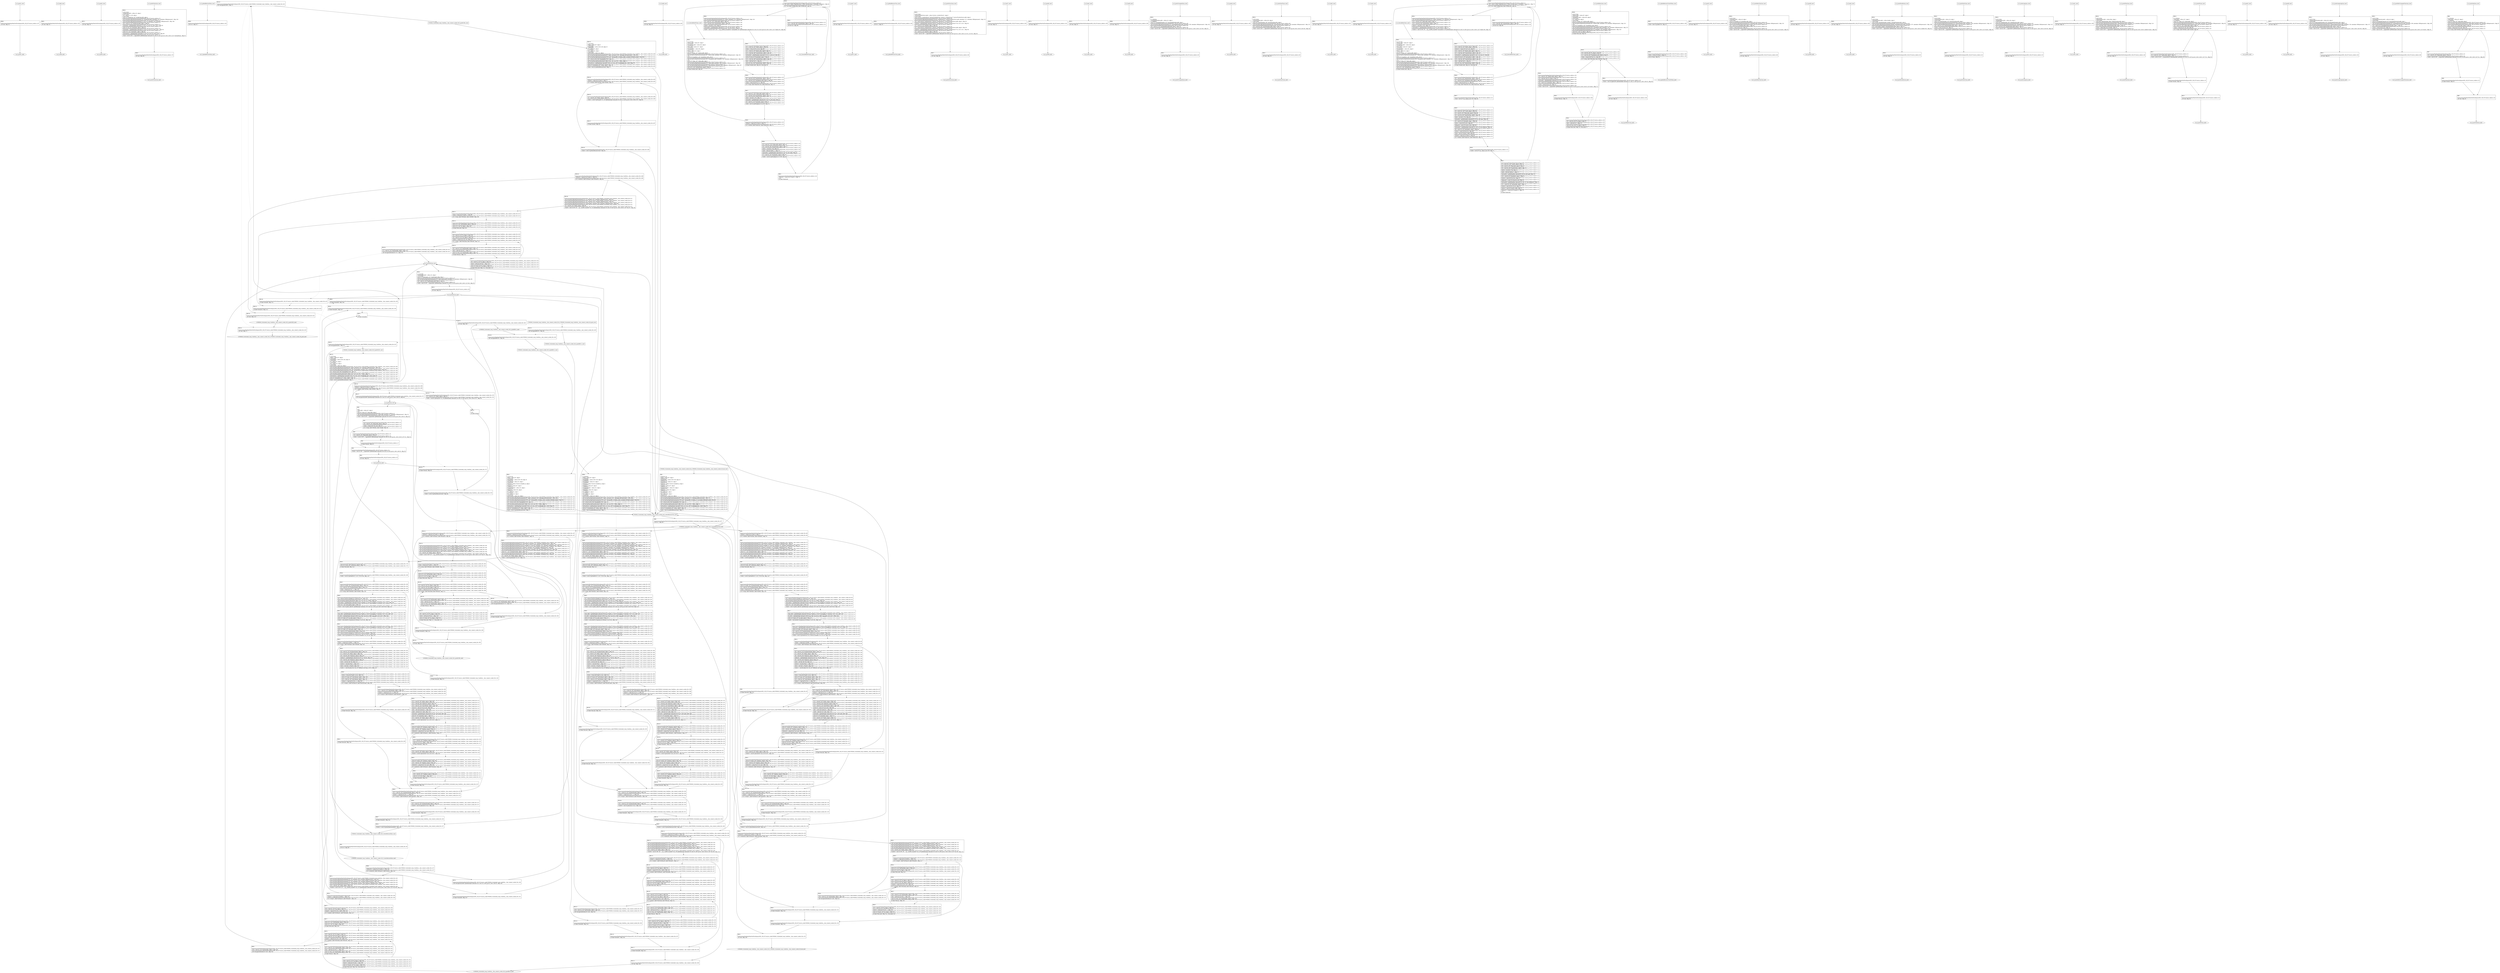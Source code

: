 digraph "icfg graph" {
BBio_ll_good1_end [label="{io_ll_good1_end}"];
BBio_ll_bad6_end [label="{io_ll_bad6_end}"];
BBio_ll_good5_end [label="{io_ll_good5_end}"];
BBio_ll_printWcharLine_end [label="{io_ll_printWcharLine_end}"];
BBio_ll_globalReturnsFalse_end [label="{io_ll_globalReturnsFalse_end}"];
BBCWE606_Unchecked_Loop_Condition__char_connect_socket_08_ll_goodG2B2_end [label="{CWE606_Unchecked_Loop_Condition__char_connect_socket_08_ll_goodG2B2_end}"];
BBio_ll_bad8_end [label="{io_ll_bad8_end}"];
BBio_ll_decodeHexWChars_end [label="{io_ll_decodeHexWChars_end}"];
BBio_ll_good7_end [label="{io_ll_good7_end}"];
BBio_ll_globalReturnsTrue_end [label="{io_ll_globalReturnsTrue_end}"];
BBio_ll_printStructLine_end [label="{io_ll_printStructLine_end}"];
BBio_ll_bad7_end [label="{io_ll_bad7_end}"];
BBio_ll_good6_end [label="{io_ll_good6_end}"];
BBio_ll_bad2_end [label="{io_ll_bad2_end}"];
BBio_ll_bad9_end [label="{io_ll_bad9_end}"];
BBio_ll_printUnsignedLine_end [label="{io_ll_printUnsignedLine_end}"];
BBio_ll_good4_end [label="{io_ll_good4_end}"];
BBio_ll_printSizeTLine_end [label="{io_ll_printSizeTLine_end}"];
BBio_ll_bad5_end [label="{io_ll_bad5_end}"];
BBio_ll_printLine_end [label="{io_ll_printLine_end}"];
BBCWE606_Unchecked_Loop_Condition__char_connect_socket_08_ll_goodG2B1_end [label="{CWE606_Unchecked_Loop_Condition__char_connect_socket_08_ll_goodG2B1_end}"];
BBio_ll_bad4_end [label="{io_ll_bad4_end}"];
BBio_ll_decodeHexChars_end [label="{io_ll_decodeHexChars_end}"];
BBCWE606_Unchecked_Loop_Condition__char_connect_socket_08_ll_goodB2G1_end [label="{CWE606_Unchecked_Loop_Condition__char_connect_socket_08_ll_goodB2G1_end}"];
BBio_ll_printBytesLine_end [label="{io_ll_printBytesLine_end}"];
BBio_ll_globalReturnsTrueOrFalse_end [label="{io_ll_globalReturnsTrueOrFalse_end}"];
BBio_ll_good3_end [label="{io_ll_good3_end}"];
BBCWE606_Unchecked_Loop_Condition__char_connect_socket_08_ll_CWE606_Unchecked_Loop_Condition__char_connect_socket_08_bad_end [label="{CWE606_Unchecked_Loop_Condition__char_connect_socket_08_ll_CWE606_Unchecked_Loop_Condition__char_connect_socket_08_bad_end}"];
BBio_ll_printHexCharLine_end [label="{io_ll_printHexCharLine_end}"];
BBCWE606_Unchecked_Loop_Condition__char_connect_socket_08_ll_staticReturnsTrue_end [label="{CWE606_Unchecked_Loop_Condition__char_connect_socket_08_ll_staticReturnsTrue_end}"];
BBio_ll_good9_end [label="{io_ll_good9_end}"];
BBio_ll_bad3_end [label="{io_ll_bad3_end}"];
BBio_ll_printDoubleLine_end [label="{io_ll_printDoubleLine_end}"];
BBio_ll_printShortLine_end [label="{io_ll_printShortLine_end}"];
BBio_ll_printLongLine_end [label="{io_ll_printLongLine_end}"];
BBio_ll_bad1_end [label="{io_ll_bad1_end}"];
BBio_ll_printFloatLine_end [label="{io_ll_printFloatLine_end}"];
BBio_ll_printWLine_end [label="{io_ll_printWLine_end}"];
BBio_ll_good2_end [label="{io_ll_good2_end}"];
BBio_ll_printIntLine_end [label="{io_ll_printIntLine_end}"];
BBio_ll_good8_end [label="{io_ll_good8_end}"];
BBio_ll_printLongLongLine_end [label="{io_ll_printLongLongLine_end}"];
BBCWE606_Unchecked_Loop_Condition__char_connect_socket_08_ll_CWE606_Unchecked_Loop_Condition__char_connect_socket_08_good_end [label="{CWE606_Unchecked_Loop_Condition__char_connect_socket_08_ll_CWE606_Unchecked_Loop_Condition__char_connect_socket_08_good_end}"];
BBio_ll_printHexUnsignedCharLine_end [label="{io_ll_printHexUnsignedCharLine_end}"];
BBio_ll_printSinkLine_end [label="{io_ll_printSinkLine_end}"];
BBCWE606_Unchecked_Loop_Condition__char_connect_socket_08_ll_staticReturnsFalse_end [label="{CWE606_Unchecked_Loop_Condition__char_connect_socket_08_ll_staticReturnsFalse_end}"];
BBCWE606_Unchecked_Loop_Condition__char_connect_socket_08_ll_goodB2G2_end [label="{CWE606_Unchecked_Loop_Condition__char_connect_socket_08_ll_goodB2G2_end}"];
BBio_ll_good1_start [label="{io_ll_good1_start}", shape=record];
io_ll_good1BB69 [label="{BB69:\l\l/home/raoxue/Desktop/MemVerif/workspace/000_108_937/source_code/io.c:187\l
  ret void, !dbg !52\l
}", shape=record];
BBio_ll_bad6_start [label="{io_ll_bad6_start}", shape=record];
io_ll_bad6BB83 [label="{BB83:\l\l/home/raoxue/Desktop/MemVerif/workspace/000_108_937/source_code/io.c:203\l
  ret void, !dbg !52\l
}", shape=record];
BBio_ll_good5_start [label="{io_ll_good5_start}", shape=record];
io_ll_good5BB73 [label="{BB73:\l\l/home/raoxue/Desktop/MemVerif/workspace/000_108_937/source_code/io.c:191\l
  ret void, !dbg !52\l
}", shape=record];
BBio_ll_printWcharLine_start [label="{io_ll_printWcharLine_start}", shape=record];
io_ll_printWcharLineBB28 [label="{BB28:\l\l/:339747840\l
  %wideChar.addr = alloca i32, align 4\l
/:339747840\l
  %s = alloca [2 x i32], align 4\l
/:339747840\l
  store i32 %wideChar, i32* %wideChar.addr, align 4\l
/home/raoxue/Desktop/MemVerif/workspace/000_108_937/source_code/io.c:70\l
  call void @llvm.dbg.declare(metadata i32* %wideChar.addr, metadata !162, metadata !DIExpression()), !dbg !163\l
/home/raoxue/Desktop/MemVerif/workspace/000_108_937/source_code/io.c:74\l
  call void @llvm.dbg.declare(metadata [2 x i32]* %s, metadata !164, metadata !DIExpression()), !dbg !168\l
/home/raoxue/Desktop/MemVerif/workspace/000_108_937/source_code/io.c:75\l
  %0 = load i32, i32* %wideChar.addr, align 4, !dbg !61\l
/home/raoxue/Desktop/MemVerif/workspace/000_108_937/source_code/io.c:75\l
  %arrayidx = getelementptr inbounds [2 x i32], [2 x i32]* %s, i64 0, i64 0, !dbg !62\l
/home/raoxue/Desktop/MemVerif/workspace/000_108_937/source_code/io.c:75\l
  store i32 %0, i32* %arrayidx, align 4, !dbg !63\l
/home/raoxue/Desktop/MemVerif/workspace/000_108_937/source_code/io.c:76\l
  %arrayidx1 = getelementptr inbounds [2 x i32], [2 x i32]* %s, i64 0, i64 1, !dbg !64\l
/home/raoxue/Desktop/MemVerif/workspace/000_108_937/source_code/io.c:76\l
  store i32 0, i32* %arrayidx1, align 4, !dbg !65\l
/home/raoxue/Desktop/MemVerif/workspace/000_108_937/source_code/io.c:77\l
  %arraydecay = getelementptr inbounds [2 x i32], [2 x i32]* %s, i64 0, i64 0, !dbg !66\l
/home/raoxue/Desktop/MemVerif/workspace/000_108_937/source_code/io.c:77\l
  %call = call i32 (i8*, ...) @printf(i8* getelementptr inbounds ([5 x i8], [5 x i8]* @.str.10, i64 0, i64 0), i32* %arraydecay), !dbg !67\l
}", shape=record];
io_ll_printWcharLineBB28 [label="{BB28:\l\l/:339747840\l
  %wideChar.addr = alloca i32, align 4\l
/:339747840\l
  %s = alloca [2 x i32], align 4\l
/:339747840\l
  store i32 %wideChar, i32* %wideChar.addr, align 4\l
/home/raoxue/Desktop/MemVerif/workspace/000_108_937/source_code/io.c:70\l
  call void @llvm.dbg.declare(metadata i32* %wideChar.addr, metadata !162, metadata !DIExpression()), !dbg !163\l
/home/raoxue/Desktop/MemVerif/workspace/000_108_937/source_code/io.c:74\l
  call void @llvm.dbg.declare(metadata [2 x i32]* %s, metadata !164, metadata !DIExpression()), !dbg !168\l
/home/raoxue/Desktop/MemVerif/workspace/000_108_937/source_code/io.c:75\l
  %0 = load i32, i32* %wideChar.addr, align 4, !dbg !61\l
/home/raoxue/Desktop/MemVerif/workspace/000_108_937/source_code/io.c:75\l
  %arrayidx = getelementptr inbounds [2 x i32], [2 x i32]* %s, i64 0, i64 0, !dbg !62\l
/home/raoxue/Desktop/MemVerif/workspace/000_108_937/source_code/io.c:75\l
  store i32 %0, i32* %arrayidx, align 4, !dbg !63\l
/home/raoxue/Desktop/MemVerif/workspace/000_108_937/source_code/io.c:76\l
  %arrayidx1 = getelementptr inbounds [2 x i32], [2 x i32]* %s, i64 0, i64 1, !dbg !64\l
/home/raoxue/Desktop/MemVerif/workspace/000_108_937/source_code/io.c:76\l
  store i32 0, i32* %arrayidx1, align 4, !dbg !65\l
/home/raoxue/Desktop/MemVerif/workspace/000_108_937/source_code/io.c:77\l
  %arraydecay = getelementptr inbounds [2 x i32], [2 x i32]* %s, i64 0, i64 0, !dbg !66\l
/home/raoxue/Desktop/MemVerif/workspace/000_108_937/source_code/io.c:77\l
  %call = call i32 (i8*, ...) @printf(i8* getelementptr inbounds ([5 x i8], [5 x i8]* @.str.10, i64 0, i64 0), i32* %arraydecay), !dbg !67\l
}", shape=record];
io_ll_printWcharLineBB29 [label="{BB29:\l\l/home/raoxue/Desktop/MemVerif/workspace/000_108_937/source_code/io.c:78\l
  ret void, !dbg !68\l
}", shape=record];
BBio_ll_globalReturnsFalse_start [label="{io_ll_globalReturnsFalse_start}", shape=record];
io_ll_globalReturnsFalseBB66 [label="{BB66:\l\l/home/raoxue/Desktop/MemVerif/workspace/000_108_937/source_code/io.c:163\l
  ret i32 0, !dbg !52\l
}", shape=record];
BBCWE606_Unchecked_Loop_Condition__char_connect_socket_08_ll_goodG2B2_start [label="{CWE606_Unchecked_Loop_Condition__char_connect_socket_08_ll_goodG2B2_start}", shape=record];
CWE606_Unchecked_Loop_Condition__char_connect_socket_08_ll_goodG2B2BB143 [label="{BB143:\l\l/:118670840\l
  %data = alloca i8*, align 8\l
/:118670840\l
  %dataBuffer = alloca [100 x i8], align 16\l
/:118670840\l
  %i = alloca i32, align 4\l
/:118670840\l
  %n = alloca i32, align 4\l
/:118670840\l
  %intVariable = alloca i32, align 4\l
/home/raoxue/Desktop/MemVerif/workspace/000_108_937/source_code/CWE606_Unchecked_Loop_Condition__char_connect_socket_08.c:400\l
  call void @llvm.dbg.declare(metadata i8** %data, metadata !606, metadata !DIExpression()), !dbg !607\l
/home/raoxue/Desktop/MemVerif/workspace/000_108_937/source_code/CWE606_Unchecked_Loop_Condition__char_connect_socket_08.c:401\l
  call void @llvm.dbg.declare(metadata [100 x i8]* %dataBuffer, metadata !608, metadata !DIExpression()), !dbg !609\l
/home/raoxue/Desktop/MemVerif/workspace/000_108_937/source_code/CWE606_Unchecked_Loop_Condition__char_connect_socket_08.c:401\l
  %0 = bitcast [100 x i8]* %dataBuffer to i8*, !dbg !74\l
/home/raoxue/Desktop/MemVerif/workspace/000_108_937/source_code/CWE606_Unchecked_Loop_Condition__char_connect_socket_08.c:401\l
  call void @llvm.memset.p0i8.i64(i8* align 16 %0, i8 0, i64 100, i1 false), !dbg !74\l
/home/raoxue/Desktop/MemVerif/workspace/000_108_937/source_code/CWE606_Unchecked_Loop_Condition__char_connect_socket_08.c:402\l
  %arraydecay = getelementptr inbounds [100 x i8], [100 x i8]* %dataBuffer, i64 0, i64 0, !dbg !75\l
/home/raoxue/Desktop/MemVerif/workspace/000_108_937/source_code/CWE606_Unchecked_Loop_Condition__char_connect_socket_08.c:402\l
  store i8* %arraydecay, i8** %data, align 8, !dbg !76\l
/home/raoxue/Desktop/MemVerif/workspace/000_108_937/source_code/CWE606_Unchecked_Loop_Condition__char_connect_socket_08.c:403\l
  %call = call i32 @staticReturnsTrue(), !dbg !77\l
}", shape=record];
CWE606_Unchecked_Loop_Condition__char_connect_socket_08_ll_goodG2B2BB143 [label="{BB143:\l\l/:118670840\l
  %data = alloca i8*, align 8\l
/:118670840\l
  %dataBuffer = alloca [100 x i8], align 16\l
/:118670840\l
  %i = alloca i32, align 4\l
/:118670840\l
  %n = alloca i32, align 4\l
/:118670840\l
  %intVariable = alloca i32, align 4\l
/home/raoxue/Desktop/MemVerif/workspace/000_108_937/source_code/CWE606_Unchecked_Loop_Condition__char_connect_socket_08.c:400\l
  call void @llvm.dbg.declare(metadata i8** %data, metadata !606, metadata !DIExpression()), !dbg !607\l
/home/raoxue/Desktop/MemVerif/workspace/000_108_937/source_code/CWE606_Unchecked_Loop_Condition__char_connect_socket_08.c:401\l
  call void @llvm.dbg.declare(metadata [100 x i8]* %dataBuffer, metadata !608, metadata !DIExpression()), !dbg !609\l
/home/raoxue/Desktop/MemVerif/workspace/000_108_937/source_code/CWE606_Unchecked_Loop_Condition__char_connect_socket_08.c:401\l
  %0 = bitcast [100 x i8]* %dataBuffer to i8*, !dbg !74\l
/home/raoxue/Desktop/MemVerif/workspace/000_108_937/source_code/CWE606_Unchecked_Loop_Condition__char_connect_socket_08.c:401\l
  call void @llvm.memset.p0i8.i64(i8* align 16 %0, i8 0, i64 100, i1 false), !dbg !74\l
/home/raoxue/Desktop/MemVerif/workspace/000_108_937/source_code/CWE606_Unchecked_Loop_Condition__char_connect_socket_08.c:402\l
  %arraydecay = getelementptr inbounds [100 x i8], [100 x i8]* %dataBuffer, i64 0, i64 0, !dbg !75\l
/home/raoxue/Desktop/MemVerif/workspace/000_108_937/source_code/CWE606_Unchecked_Loop_Condition__char_connect_socket_08.c:402\l
  store i8* %arraydecay, i8** %data, align 8, !dbg !76\l
/home/raoxue/Desktop/MemVerif/workspace/000_108_937/source_code/CWE606_Unchecked_Loop_Condition__char_connect_socket_08.c:403\l
  %call = call i32 @staticReturnsTrue(), !dbg !77\l
}", shape=record];
CWE606_Unchecked_Loop_Condition__char_connect_socket_08_ll_goodG2B2BB144 [label="{BB144:\l\l/home/raoxue/Desktop/MemVerif/workspace/000_108_937/source_code/CWE606_Unchecked_Loop_Condition__char_connect_socket_08.c:403\l
  %tobool = icmp ne i32 %call, 0, !dbg !77\l
/home/raoxue/Desktop/MemVerif/workspace/000_108_937/source_code/CWE606_Unchecked_Loop_Condition__char_connect_socket_08.c:403\l
  br i1 %tobool, label %if.then, label %if.end, !dbg !79\l
}", shape=record];
CWE606_Unchecked_Loop_Condition__char_connect_socket_08_ll_goodG2B2BB145 [label="{BB145:\l\l/home/raoxue/Desktop/MemVerif/workspace/000_108_937/source_code/CWE606_Unchecked_Loop_Condition__char_connect_socket_08.c:406\l
  %1 = load i8*, i8** %data, align 8, !dbg !80\l
/home/raoxue/Desktop/MemVerif/workspace/000_108_937/source_code/CWE606_Unchecked_Loop_Condition__char_connect_socket_08.c:406\l
  %call1 = call i8* @strcpy(i8* %1, i8* getelementptr inbounds ([3 x i8], [3 x i8]* @.str.3, i64 0, i64 0)) #7, !dbg !82\l
}", shape=record];
CWE606_Unchecked_Loop_Condition__char_connect_socket_08_ll_goodG2B2BB145 [label="{BB145:\l\l/home/raoxue/Desktop/MemVerif/workspace/000_108_937/source_code/CWE606_Unchecked_Loop_Condition__char_connect_socket_08.c:406\l
  %1 = load i8*, i8** %data, align 8, !dbg !80\l
/home/raoxue/Desktop/MemVerif/workspace/000_108_937/source_code/CWE606_Unchecked_Loop_Condition__char_connect_socket_08.c:406\l
  %call1 = call i8* @strcpy(i8* %1, i8* getelementptr inbounds ([3 x i8], [3 x i8]* @.str.3, i64 0, i64 0)) #7, !dbg !82\l
}", shape=record];
CWE606_Unchecked_Loop_Condition__char_connect_socket_08_ll_goodG2B2BB147 [label="{BB147:\l\l/home/raoxue/Desktop/MemVerif/workspace/000_108_937/source_code/CWE606_Unchecked_Loop_Condition__char_connect_socket_08.c:407\l
  br label %if.end, !dbg !83\l
}", shape=record];
CWE606_Unchecked_Loop_Condition__char_connect_socket_08_ll_goodG2B2BB146 [label="{BB146:\l\l/home/raoxue/Desktop/MemVerif/workspace/000_108_937/source_code/CWE606_Unchecked_Loop_Condition__char_connect_socket_08.c:408\l
  %call2 = call i32 @staticReturnsTrue(), !dbg !84\l
}", shape=record];
CWE606_Unchecked_Loop_Condition__char_connect_socket_08_ll_goodG2B2BB146 [label="{BB146:\l\l/home/raoxue/Desktop/MemVerif/workspace/000_108_937/source_code/CWE606_Unchecked_Loop_Condition__char_connect_socket_08.c:408\l
  %call2 = call i32 @staticReturnsTrue(), !dbg !84\l
}", shape=record];
CWE606_Unchecked_Loop_Condition__char_connect_socket_08_ll_goodG2B2BB148 [label="{BB148:\l\l/home/raoxue/Desktop/MemVerif/workspace/000_108_937/source_code/CWE606_Unchecked_Loop_Condition__char_connect_socket_08.c:408\l
  %tobool3 = icmp ne i32 %call2, 0, !dbg !84\l
/home/raoxue/Desktop/MemVerif/workspace/000_108_937/source_code/CWE606_Unchecked_Loop_Condition__char_connect_socket_08.c:408\l
  br i1 %tobool3, label %if.then4, label %if.end10, !dbg !86\l
}", shape=record];
CWE606_Unchecked_Loop_Condition__char_connect_socket_08_ll_goodG2B2BB149 [label="{BB149:\l\l/home/raoxue/Desktop/MemVerif/workspace/000_108_937/source_code/CWE606_Unchecked_Loop_Condition__char_connect_socket_08.c:411\l
  call void @llvm.dbg.declare(metadata i32* %i, metadata !622, metadata !DIExpression()), !dbg !625\l
/home/raoxue/Desktop/MemVerif/workspace/000_108_937/source_code/CWE606_Unchecked_Loop_Condition__char_connect_socket_08.c:411\l
  call void @llvm.dbg.declare(metadata i32* %n, metadata !626, metadata !DIExpression()), !dbg !627\l
/home/raoxue/Desktop/MemVerif/workspace/000_108_937/source_code/CWE606_Unchecked_Loop_Condition__char_connect_socket_08.c:411\l
  call void @llvm.dbg.declare(metadata i32* %intVariable, metadata !628, metadata !DIExpression()), !dbg !629\l
/home/raoxue/Desktop/MemVerif/workspace/000_108_937/source_code/CWE606_Unchecked_Loop_Condition__char_connect_socket_08.c:412\l
  %2 = load i8*, i8** %data, align 8, !dbg !96\l
/home/raoxue/Desktop/MemVerif/workspace/000_108_937/source_code/CWE606_Unchecked_Loop_Condition__char_connect_socket_08.c:412\l
  %call5 = call i32 (i8*, i8*, ...) @__isoc99_sscanf(i8* %2, i8* getelementptr inbounds ([3 x i8], [3 x i8]* @.str.1, i64 0, i64 0), i32* %n) #7, !dbg !98\l
}", shape=record];
CWE606_Unchecked_Loop_Condition__char_connect_socket_08_ll_goodG2B2BB149 [label="{BB149:\l\l/home/raoxue/Desktop/MemVerif/workspace/000_108_937/source_code/CWE606_Unchecked_Loop_Condition__char_connect_socket_08.c:411\l
  call void @llvm.dbg.declare(metadata i32* %i, metadata !622, metadata !DIExpression()), !dbg !625\l
/home/raoxue/Desktop/MemVerif/workspace/000_108_937/source_code/CWE606_Unchecked_Loop_Condition__char_connect_socket_08.c:411\l
  call void @llvm.dbg.declare(metadata i32* %n, metadata !626, metadata !DIExpression()), !dbg !627\l
/home/raoxue/Desktop/MemVerif/workspace/000_108_937/source_code/CWE606_Unchecked_Loop_Condition__char_connect_socket_08.c:411\l
  call void @llvm.dbg.declare(metadata i32* %intVariable, metadata !628, metadata !DIExpression()), !dbg !629\l
/home/raoxue/Desktop/MemVerif/workspace/000_108_937/source_code/CWE606_Unchecked_Loop_Condition__char_connect_socket_08.c:412\l
  %2 = load i8*, i8** %data, align 8, !dbg !96\l
/home/raoxue/Desktop/MemVerif/workspace/000_108_937/source_code/CWE606_Unchecked_Loop_Condition__char_connect_socket_08.c:412\l
  %call5 = call i32 (i8*, i8*, ...) @__isoc99_sscanf(i8* %2, i8* getelementptr inbounds ([3 x i8], [3 x i8]* @.str.1, i64 0, i64 0), i32* %n) #7, !dbg !98\l
}", shape=record];
CWE606_Unchecked_Loop_Condition__char_connect_socket_08_ll_goodG2B2BB151 [label="{BB151:\l\l/home/raoxue/Desktop/MemVerif/workspace/000_108_937/source_code/CWE606_Unchecked_Loop_Condition__char_connect_socket_08.c:412\l
  %cmp = icmp eq i32 %call5, 1, !dbg !99\l
/home/raoxue/Desktop/MemVerif/workspace/000_108_937/source_code/CWE606_Unchecked_Loop_Condition__char_connect_socket_08.c:412\l
  br i1 %cmp, label %if.then6, label %if.end9, !dbg !100\l
}", shape=record];
CWE606_Unchecked_Loop_Condition__char_connect_socket_08_ll_goodG2B2BB152 [label="{BB152:\l\l/home/raoxue/Desktop/MemVerif/workspace/000_108_937/source_code/CWE606_Unchecked_Loop_Condition__char_connect_socket_08.c:415\l
  store i32 0, i32* %intVariable, align 4, !dbg !101\l
/home/raoxue/Desktop/MemVerif/workspace/000_108_937/source_code/CWE606_Unchecked_Loop_Condition__char_connect_socket_08.c:416\l
  store i32 0, i32* %i, align 4, !dbg !103\l
/home/raoxue/Desktop/MemVerif/workspace/000_108_937/source_code/CWE606_Unchecked_Loop_Condition__char_connect_socket_08.c:416\l
  br label %for.cond, !dbg !105\l
}", shape=record];
CWE606_Unchecked_Loop_Condition__char_connect_socket_08_ll_goodG2B2BB154 [label="{BB154:\l\l/home/raoxue/Desktop/MemVerif/workspace/000_108_937/source_code/CWE606_Unchecked_Loop_Condition__char_connect_socket_08.c:416\l
  %3 = load i32, i32* %i, align 4, !dbg !106\l
/home/raoxue/Desktop/MemVerif/workspace/000_108_937/source_code/CWE606_Unchecked_Loop_Condition__char_connect_socket_08.c:416\l
  %4 = load i32, i32* %n, align 4, !dbg !108\l
/home/raoxue/Desktop/MemVerif/workspace/000_108_937/source_code/CWE606_Unchecked_Loop_Condition__char_connect_socket_08.c:416\l
  %cmp7 = icmp slt i32 %3, %4, !dbg !109\l
/home/raoxue/Desktop/MemVerif/workspace/000_108_937/source_code/CWE606_Unchecked_Loop_Condition__char_connect_socket_08.c:416\l
  br i1 %cmp7, label %for.body, label %for.end, !dbg !110\l
}", shape=record];
CWE606_Unchecked_Loop_Condition__char_connect_socket_08_ll_goodG2B2BB155 [label="{BB155:\l\l/home/raoxue/Desktop/MemVerif/workspace/000_108_937/source_code/CWE606_Unchecked_Loop_Condition__char_connect_socket_08.c:419\l
  %5 = load i32, i32* %intVariable, align 4, !dbg !111\l
/home/raoxue/Desktop/MemVerif/workspace/000_108_937/source_code/CWE606_Unchecked_Loop_Condition__char_connect_socket_08.c:419\l
  %inc = add nsw i32 %5, 1, !dbg !111\l
/home/raoxue/Desktop/MemVerif/workspace/000_108_937/source_code/CWE606_Unchecked_Loop_Condition__char_connect_socket_08.c:419\l
  store i32 %inc, i32* %intVariable, align 4, !dbg !111\l
/home/raoxue/Desktop/MemVerif/workspace/000_108_937/source_code/CWE606_Unchecked_Loop_Condition__char_connect_socket_08.c:420\l
  br label %for.inc, !dbg !113\l
}", shape=record];
CWE606_Unchecked_Loop_Condition__char_connect_socket_08_ll_goodG2B2BB157 [label="{BB157:\l\l/home/raoxue/Desktop/MemVerif/workspace/000_108_937/source_code/CWE606_Unchecked_Loop_Condition__char_connect_socket_08.c:416\l
  %6 = load i32, i32* %i, align 4, !dbg !114\l
/home/raoxue/Desktop/MemVerif/workspace/000_108_937/source_code/CWE606_Unchecked_Loop_Condition__char_connect_socket_08.c:416\l
  %inc8 = add nsw i32 %6, 1, !dbg !114\l
/home/raoxue/Desktop/MemVerif/workspace/000_108_937/source_code/CWE606_Unchecked_Loop_Condition__char_connect_socket_08.c:416\l
  store i32 %inc8, i32* %i, align 4, !dbg !114\l
/home/raoxue/Desktop/MemVerif/workspace/000_108_937/source_code/CWE606_Unchecked_Loop_Condition__char_connect_socket_08.c:416\l
  br label %for.cond, !dbg !115, !llvm.loop !116\l
}", shape=record];
CWE606_Unchecked_Loop_Condition__char_connect_socket_08_ll_goodG2B2BB156 [label="{BB156:\l\l/home/raoxue/Desktop/MemVerif/workspace/000_108_937/source_code/CWE606_Unchecked_Loop_Condition__char_connect_socket_08.c:421\l
  %7 = load i32, i32* %intVariable, align 4, !dbg !119\l
/home/raoxue/Desktop/MemVerif/workspace/000_108_937/source_code/CWE606_Unchecked_Loop_Condition__char_connect_socket_08.c:421\l
  call void @printIntLine(i32 %7), !dbg !120\l
}", shape=record];
CWE606_Unchecked_Loop_Condition__char_connect_socket_08_ll_goodG2B2BB156 [label="{BB156:\l\l/home/raoxue/Desktop/MemVerif/workspace/000_108_937/source_code/CWE606_Unchecked_Loop_Condition__char_connect_socket_08.c:421\l
  %7 = load i32, i32* %intVariable, align 4, !dbg !119\l
/home/raoxue/Desktop/MemVerif/workspace/000_108_937/source_code/CWE606_Unchecked_Loop_Condition__char_connect_socket_08.c:421\l
  call void @printIntLine(i32 %7), !dbg !120\l
}", shape=record];
CWE606_Unchecked_Loop_Condition__char_connect_socket_08_ll_goodG2B2BB158 [label="{BB158:\l\l/home/raoxue/Desktop/MemVerif/workspace/000_108_937/source_code/CWE606_Unchecked_Loop_Condition__char_connect_socket_08.c:422\l
  br label %if.end9, !dbg !121\l
}", shape=record];
CWE606_Unchecked_Loop_Condition__char_connect_socket_08_ll_goodG2B2BB153 [label="{BB153:\l\l/home/raoxue/Desktop/MemVerif/workspace/000_108_937/source_code/CWE606_Unchecked_Loop_Condition__char_connect_socket_08.c:424\l
  br label %if.end10, !dbg !122\l
}", shape=record];
CWE606_Unchecked_Loop_Condition__char_connect_socket_08_ll_goodG2B2BB150 [label="{BB150:\l\l/home/raoxue/Desktop/MemVerif/workspace/000_108_937/source_code/CWE606_Unchecked_Loop_Condition__char_connect_socket_08.c:425\l
  ret void, !dbg !123\l
}", shape=record];
BBio_ll_bad8_start [label="{io_ll_bad8_start}", shape=record];
io_ll_bad8BB85 [label="{BB85:\l\l/home/raoxue/Desktop/MemVerif/workspace/000_108_937/source_code/io.c:205\l
  ret void, !dbg !52\l
}", shape=record];
BBio_ll_decodeHexWChars_start [label="{io_ll_decodeHexWChars_start}", shape=record];
io_ll_decodeHexWCharsBB55 [label="{BB55:\l\l/:111737416\l
  %bytes.addr = alloca i8*, align 8\l
/:111737416\l
  %numBytes.addr = alloca i64, align 8\l
/:111737416\l
  %hex.addr = alloca i32*, align 8\l
/:111737416\l
  %numWritten = alloca i64, align 8\l
/:111737416\l
  %byte = alloca i32, align 4\l
/:111737416\l
  store i8* %bytes, i8** %bytes.addr, align 8\l
/home/raoxue/Desktop/MemVerif/workspace/000_108_937/source_code/io.c:135\l
  call void @llvm.dbg.declare(metadata i8** %bytes.addr, metadata !290, metadata !DIExpression()), !dbg !291\l
/:135\l
  store i64 %numBytes, i64* %numBytes.addr, align 8\l
/home/raoxue/Desktop/MemVerif/workspace/000_108_937/source_code/io.c:135\l
  call void @llvm.dbg.declare(metadata i64* %numBytes.addr, metadata !292, metadata !DIExpression()), !dbg !293\l
/:135\l
  store i32* %hex, i32** %hex.addr, align 8\l
/home/raoxue/Desktop/MemVerif/workspace/000_108_937/source_code/io.c:135\l
  call void @llvm.dbg.declare(metadata i32** %hex.addr, metadata !294, metadata !DIExpression()), !dbg !295\l
/home/raoxue/Desktop/MemVerif/workspace/000_108_937/source_code/io.c:137\l
  call void @llvm.dbg.declare(metadata i64* %numWritten, metadata !296, metadata !DIExpression()), !dbg !297\l
/home/raoxue/Desktop/MemVerif/workspace/000_108_937/source_code/io.c:137\l
  store i64 0, i64* %numWritten, align 8, !dbg !65\l
/home/raoxue/Desktop/MemVerif/workspace/000_108_937/source_code/io.c:143\l
  br label %while.cond, !dbg !66\l
}", shape=record];
io_ll_decodeHexWCharsBB56 [label="{BB56:\l\l/home/raoxue/Desktop/MemVerif/workspace/000_108_937/source_code/io.c:143\l
  %0 = load i64, i64* %numWritten, align 8, !dbg !67\l
/home/raoxue/Desktop/MemVerif/workspace/000_108_937/source_code/io.c:143\l
  %1 = load i64, i64* %numBytes.addr, align 8, !dbg !68\l
/home/raoxue/Desktop/MemVerif/workspace/000_108_937/source_code/io.c:143\l
  %cmp = icmp ult i64 %0, %1, !dbg !69\l
/home/raoxue/Desktop/MemVerif/workspace/000_108_937/source_code/io.c:143\l
  br i1 %cmp, label %land.lhs.true, label %land.end, !dbg !70\l
}", shape=record];
io_ll_decodeHexWCharsBB57 [label="{BB57:\l\l/home/raoxue/Desktop/MemVerif/workspace/000_108_937/source_code/io.c:143\l
  %2 = load i32*, i32** %hex.addr, align 8, !dbg !71\l
/home/raoxue/Desktop/MemVerif/workspace/000_108_937/source_code/io.c:143\l
  %3 = load i64, i64* %numWritten, align 8, !dbg !72\l
/home/raoxue/Desktop/MemVerif/workspace/000_108_937/source_code/io.c:143\l
  %mul = mul i64 2, %3, !dbg !73\l
/home/raoxue/Desktop/MemVerif/workspace/000_108_937/source_code/io.c:143\l
  %arrayidx = getelementptr inbounds i32, i32* %2, i64 %mul, !dbg !71\l
/home/raoxue/Desktop/MemVerif/workspace/000_108_937/source_code/io.c:143\l
  %4 = load i32, i32* %arrayidx, align 4, !dbg !71\l
/home/raoxue/Desktop/MemVerif/workspace/000_108_937/source_code/io.c:143\l
  %call = call i32 @iswxdigit(i32 %4) #5, !dbg !74\l
}", shape=record];
io_ll_decodeHexWCharsBB57 [label="{BB57:\l\l/home/raoxue/Desktop/MemVerif/workspace/000_108_937/source_code/io.c:143\l
  %2 = load i32*, i32** %hex.addr, align 8, !dbg !71\l
/home/raoxue/Desktop/MemVerif/workspace/000_108_937/source_code/io.c:143\l
  %3 = load i64, i64* %numWritten, align 8, !dbg !72\l
/home/raoxue/Desktop/MemVerif/workspace/000_108_937/source_code/io.c:143\l
  %mul = mul i64 2, %3, !dbg !73\l
/home/raoxue/Desktop/MemVerif/workspace/000_108_937/source_code/io.c:143\l
  %arrayidx = getelementptr inbounds i32, i32* %2, i64 %mul, !dbg !71\l
/home/raoxue/Desktop/MemVerif/workspace/000_108_937/source_code/io.c:143\l
  %4 = load i32, i32* %arrayidx, align 4, !dbg !71\l
/home/raoxue/Desktop/MemVerif/workspace/000_108_937/source_code/io.c:143\l
  %call = call i32 @iswxdigit(i32 %4) #5, !dbg !74\l
}", shape=record];
io_ll_decodeHexWCharsBB59 [label="{BB59:\l\l/home/raoxue/Desktop/MemVerif/workspace/000_108_937/source_code/io.c:143\l
  %tobool = icmp ne i32 %call, 0, !dbg !74\l
/home/raoxue/Desktop/MemVerif/workspace/000_108_937/source_code/io.c:143\l
  br i1 %tobool, label %land.rhs, label %land.end, !dbg !75\l
}", shape=record];
io_ll_decodeHexWCharsBB60 [label="{BB60:\l\l/home/raoxue/Desktop/MemVerif/workspace/000_108_937/source_code/io.c:143\l
  %5 = load i32*, i32** %hex.addr, align 8, !dbg !76\l
/home/raoxue/Desktop/MemVerif/workspace/000_108_937/source_code/io.c:143\l
  %6 = load i64, i64* %numWritten, align 8, !dbg !77\l
/home/raoxue/Desktop/MemVerif/workspace/000_108_937/source_code/io.c:143\l
  %mul1 = mul i64 2, %6, !dbg !78\l
/home/raoxue/Desktop/MemVerif/workspace/000_108_937/source_code/io.c:143\l
  %add = add i64 %mul1, 1, !dbg !79\l
/home/raoxue/Desktop/MemVerif/workspace/000_108_937/source_code/io.c:143\l
  %arrayidx2 = getelementptr inbounds i32, i32* %5, i64 %add, !dbg !76\l
/home/raoxue/Desktop/MemVerif/workspace/000_108_937/source_code/io.c:143\l
  %7 = load i32, i32* %arrayidx2, align 4, !dbg !76\l
/home/raoxue/Desktop/MemVerif/workspace/000_108_937/source_code/io.c:143\l
  %call3 = call i32 @iswxdigit(i32 %7) #5, !dbg !80\l
}", shape=record];
io_ll_decodeHexWCharsBB60 [label="{BB60:\l\l/home/raoxue/Desktop/MemVerif/workspace/000_108_937/source_code/io.c:143\l
  %5 = load i32*, i32** %hex.addr, align 8, !dbg !76\l
/home/raoxue/Desktop/MemVerif/workspace/000_108_937/source_code/io.c:143\l
  %6 = load i64, i64* %numWritten, align 8, !dbg !77\l
/home/raoxue/Desktop/MemVerif/workspace/000_108_937/source_code/io.c:143\l
  %mul1 = mul i64 2, %6, !dbg !78\l
/home/raoxue/Desktop/MemVerif/workspace/000_108_937/source_code/io.c:143\l
  %add = add i64 %mul1, 1, !dbg !79\l
/home/raoxue/Desktop/MemVerif/workspace/000_108_937/source_code/io.c:143\l
  %arrayidx2 = getelementptr inbounds i32, i32* %5, i64 %add, !dbg !76\l
/home/raoxue/Desktop/MemVerif/workspace/000_108_937/source_code/io.c:143\l
  %7 = load i32, i32* %arrayidx2, align 4, !dbg !76\l
/home/raoxue/Desktop/MemVerif/workspace/000_108_937/source_code/io.c:143\l
  %call3 = call i32 @iswxdigit(i32 %7) #5, !dbg !80\l
}", shape=record];
io_ll_decodeHexWCharsBB61 [label="{BB61:\l\l/home/raoxue/Desktop/MemVerif/workspace/000_108_937/source_code/io.c:143\l
  %tobool4 = icmp ne i32 %call3, 0, !dbg !75\l
/:143\l
  br label %land.end\l
}", shape=record];
io_ll_decodeHexWCharsBB58 [label="{BB58:\l\l/home/raoxue/Desktop/MemVerif/workspace/000_108_937/source_code/io.c:0\l
  %8 = phi i1 [ false, %land.lhs.true ], [ false, %while.cond ], [ %tobool4, %land.rhs ], !dbg !81\l
/home/raoxue/Desktop/MemVerif/workspace/000_108_937/source_code/io.c:143\l
  br i1 %8, label %while.body, label %while.end, !dbg !66\l
}", shape=record];
io_ll_decodeHexWCharsBB62 [label="{BB62:\l\l/home/raoxue/Desktop/MemVerif/workspace/000_108_937/source_code/io.c:145\l
  call void @llvm.dbg.declare(metadata i32* %byte, metadata !314, metadata !DIExpression()), !dbg !316\l
/home/raoxue/Desktop/MemVerif/workspace/000_108_937/source_code/io.c:146\l
  %9 = load i32*, i32** %hex.addr, align 8, !dbg !85\l
/home/raoxue/Desktop/MemVerif/workspace/000_108_937/source_code/io.c:146\l
  %10 = load i64, i64* %numWritten, align 8, !dbg !86\l
/home/raoxue/Desktop/MemVerif/workspace/000_108_937/source_code/io.c:146\l
  %mul5 = mul i64 2, %10, !dbg !87\l
/home/raoxue/Desktop/MemVerif/workspace/000_108_937/source_code/io.c:146\l
  %arrayidx6 = getelementptr inbounds i32, i32* %9, i64 %mul5, !dbg !85\l
/home/raoxue/Desktop/MemVerif/workspace/000_108_937/source_code/io.c:146\l
  %call7 = call i32 (i32*, i32*, ...) @__isoc99_swscanf(i32* %arrayidx6, i32* getelementptr inbounds ([5 x i32], [5 x i32]* @.str.16, i64 0, i64 0), i32* %byte) #5, !dbg !88\l
}", shape=record];
io_ll_decodeHexWCharsBB62 [label="{BB62:\l\l/home/raoxue/Desktop/MemVerif/workspace/000_108_937/source_code/io.c:145\l
  call void @llvm.dbg.declare(metadata i32* %byte, metadata !314, metadata !DIExpression()), !dbg !316\l
/home/raoxue/Desktop/MemVerif/workspace/000_108_937/source_code/io.c:146\l
  %9 = load i32*, i32** %hex.addr, align 8, !dbg !85\l
/home/raoxue/Desktop/MemVerif/workspace/000_108_937/source_code/io.c:146\l
  %10 = load i64, i64* %numWritten, align 8, !dbg !86\l
/home/raoxue/Desktop/MemVerif/workspace/000_108_937/source_code/io.c:146\l
  %mul5 = mul i64 2, %10, !dbg !87\l
/home/raoxue/Desktop/MemVerif/workspace/000_108_937/source_code/io.c:146\l
  %arrayidx6 = getelementptr inbounds i32, i32* %9, i64 %mul5, !dbg !85\l
/home/raoxue/Desktop/MemVerif/workspace/000_108_937/source_code/io.c:146\l
  %call7 = call i32 (i32*, i32*, ...) @__isoc99_swscanf(i32* %arrayidx6, i32* getelementptr inbounds ([5 x i32], [5 x i32]* @.str.16, i64 0, i64 0), i32* %byte) #5, !dbg !88\l
}", shape=record];
io_ll_decodeHexWCharsBB64 [label="{BB64:\l\l/home/raoxue/Desktop/MemVerif/workspace/000_108_937/source_code/io.c:147\l
  %11 = load i32, i32* %byte, align 4, !dbg !89\l
/home/raoxue/Desktop/MemVerif/workspace/000_108_937/source_code/io.c:147\l
  %conv = trunc i32 %11 to i8, !dbg !90\l
/home/raoxue/Desktop/MemVerif/workspace/000_108_937/source_code/io.c:147\l
  %12 = load i8*, i8** %bytes.addr, align 8, !dbg !91\l
/home/raoxue/Desktop/MemVerif/workspace/000_108_937/source_code/io.c:147\l
  %13 = load i64, i64* %numWritten, align 8, !dbg !92\l
/home/raoxue/Desktop/MemVerif/workspace/000_108_937/source_code/io.c:147\l
  %arrayidx8 = getelementptr inbounds i8, i8* %12, i64 %13, !dbg !91\l
/home/raoxue/Desktop/MemVerif/workspace/000_108_937/source_code/io.c:147\l
  store i8 %conv, i8* %arrayidx8, align 1, !dbg !93\l
/home/raoxue/Desktop/MemVerif/workspace/000_108_937/source_code/io.c:148\l
  %14 = load i64, i64* %numWritten, align 8, !dbg !94\l
/home/raoxue/Desktop/MemVerif/workspace/000_108_937/source_code/io.c:148\l
  %inc = add i64 %14, 1, !dbg !94\l
/home/raoxue/Desktop/MemVerif/workspace/000_108_937/source_code/io.c:148\l
  store i64 %inc, i64* %numWritten, align 8, !dbg !94\l
/home/raoxue/Desktop/MemVerif/workspace/000_108_937/source_code/io.c:143\l
  br label %while.cond, !dbg !66, !llvm.loop !95\l
}", shape=record];
io_ll_decodeHexWCharsBB63 [label="{BB63:\l\l/home/raoxue/Desktop/MemVerif/workspace/000_108_937/source_code/io.c:151\l
  %15 = load i64, i64* %numWritten, align 8, !dbg !98\l
/home/raoxue/Desktop/MemVerif/workspace/000_108_937/source_code/io.c:151\l
  ret i64 %15, !dbg !99\l
}", shape=record];
BBio_ll_good7_start [label="{io_ll_good7_start}", shape=record];
io_ll_good7BB75 [label="{BB75:\l\l/home/raoxue/Desktop/MemVerif/workspace/000_108_937/source_code/io.c:193\l
  ret void, !dbg !52\l
}", shape=record];
BBio_ll_globalReturnsTrue_start [label="{io_ll_globalReturnsTrue_start}", shape=record];
io_ll_globalReturnsTrueBB65 [label="{BB65:\l\l/home/raoxue/Desktop/MemVerif/workspace/000_108_937/source_code/io.c:158\l
  ret i32 1, !dbg !52\l
}", shape=record];
BBio_ll_printStructLine_start [label="{io_ll_printStructLine_start}", shape=record];
io_ll_printStructLineBB36 [label="{BB36:\l\l/:339747840\l
  %structTwoIntsStruct.addr = alloca %struct._twoIntsStruct*, align 8\l
/:339747840\l
  store %struct._twoIntsStruct* %structTwoIntsStruct, %struct._twoIntsStruct** %structTwoIntsStruct.addr, align 8\l
/home/raoxue/Desktop/MemVerif/workspace/000_108_937/source_code/io.c:95\l
  call void @llvm.dbg.declare(metadata %struct._twoIntsStruct** %structTwoIntsStruct.addr, metadata !212, metadata !DIExpression()), !dbg !213\l
/home/raoxue/Desktop/MemVerif/workspace/000_108_937/source_code/io.c:97\l
  %0 = load %struct._twoIntsStruct*, %struct._twoIntsStruct** %structTwoIntsStruct.addr, align 8, !dbg !61\l
/home/raoxue/Desktop/MemVerif/workspace/000_108_937/source_code/io.c:97\l
  %intOne = getelementptr inbounds %struct._twoIntsStruct, %struct._twoIntsStruct* %0, i32 0, i32 0, !dbg !62\l
/home/raoxue/Desktop/MemVerif/workspace/000_108_937/source_code/io.c:97\l
  %1 = load i32, i32* %intOne, align 4, !dbg !62\l
/home/raoxue/Desktop/MemVerif/workspace/000_108_937/source_code/io.c:97\l
  %2 = load %struct._twoIntsStruct*, %struct._twoIntsStruct** %structTwoIntsStruct.addr, align 8, !dbg !63\l
/home/raoxue/Desktop/MemVerif/workspace/000_108_937/source_code/io.c:97\l
  %intTwo = getelementptr inbounds %struct._twoIntsStruct, %struct._twoIntsStruct* %2, i32 0, i32 1, !dbg !64\l
/home/raoxue/Desktop/MemVerif/workspace/000_108_937/source_code/io.c:97\l
  %3 = load i32, i32* %intTwo, align 4, !dbg !64\l
/home/raoxue/Desktop/MemVerif/workspace/000_108_937/source_code/io.c:97\l
  %call = call i32 (i8*, ...) @printf(i8* getelementptr inbounds ([10 x i8], [10 x i8]* @.str.13, i64 0, i64 0), i32 %1, i32 %3), !dbg !65\l
}", shape=record];
io_ll_printStructLineBB36 [label="{BB36:\l\l/:339747840\l
  %structTwoIntsStruct.addr = alloca %struct._twoIntsStruct*, align 8\l
/:339747840\l
  store %struct._twoIntsStruct* %structTwoIntsStruct, %struct._twoIntsStruct** %structTwoIntsStruct.addr, align 8\l
/home/raoxue/Desktop/MemVerif/workspace/000_108_937/source_code/io.c:95\l
  call void @llvm.dbg.declare(metadata %struct._twoIntsStruct** %structTwoIntsStruct.addr, metadata !212, metadata !DIExpression()), !dbg !213\l
/home/raoxue/Desktop/MemVerif/workspace/000_108_937/source_code/io.c:97\l
  %0 = load %struct._twoIntsStruct*, %struct._twoIntsStruct** %structTwoIntsStruct.addr, align 8, !dbg !61\l
/home/raoxue/Desktop/MemVerif/workspace/000_108_937/source_code/io.c:97\l
  %intOne = getelementptr inbounds %struct._twoIntsStruct, %struct._twoIntsStruct* %0, i32 0, i32 0, !dbg !62\l
/home/raoxue/Desktop/MemVerif/workspace/000_108_937/source_code/io.c:97\l
  %1 = load i32, i32* %intOne, align 4, !dbg !62\l
/home/raoxue/Desktop/MemVerif/workspace/000_108_937/source_code/io.c:97\l
  %2 = load %struct._twoIntsStruct*, %struct._twoIntsStruct** %structTwoIntsStruct.addr, align 8, !dbg !63\l
/home/raoxue/Desktop/MemVerif/workspace/000_108_937/source_code/io.c:97\l
  %intTwo = getelementptr inbounds %struct._twoIntsStruct, %struct._twoIntsStruct* %2, i32 0, i32 1, !dbg !64\l
/home/raoxue/Desktop/MemVerif/workspace/000_108_937/source_code/io.c:97\l
  %3 = load i32, i32* %intTwo, align 4, !dbg !64\l
/home/raoxue/Desktop/MemVerif/workspace/000_108_937/source_code/io.c:97\l
  %call = call i32 (i8*, ...) @printf(i8* getelementptr inbounds ([10 x i8], [10 x i8]* @.str.13, i64 0, i64 0), i32 %1, i32 %3), !dbg !65\l
}", shape=record];
io_ll_printStructLineBB37 [label="{BB37:\l\l/home/raoxue/Desktop/MemVerif/workspace/000_108_937/source_code/io.c:98\l
  ret void, !dbg !66\l
}", shape=record];
BBio_ll_bad7_start [label="{io_ll_bad7_start}", shape=record];
io_ll_bad7BB84 [label="{BB84:\l\l/home/raoxue/Desktop/MemVerif/workspace/000_108_937/source_code/io.c:204\l
  ret void, !dbg !52\l
}", shape=record];
BBio_ll_good6_start [label="{io_ll_good6_start}", shape=record];
io_ll_good6BB74 [label="{BB74:\l\l/home/raoxue/Desktop/MemVerif/workspace/000_108_937/source_code/io.c:192\l
  ret void, !dbg !52\l
}", shape=record];
BBio_ll_bad2_start [label="{io_ll_bad2_start}", shape=record];
io_ll_bad2BB79 [label="{BB79:\l\l/home/raoxue/Desktop/MemVerif/workspace/000_108_937/source_code/io.c:199\l
  ret void, !dbg !52\l
}", shape=record];
BBio_ll_bad9_start [label="{io_ll_bad9_start}", shape=record];
io_ll_bad9BB86 [label="{BB86:\l\l/home/raoxue/Desktop/MemVerif/workspace/000_108_937/source_code/io.c:206\l
  ret void, !dbg !52\l
}", shape=record];
BBio_ll_printUnsignedLine_start [label="{io_ll_printUnsignedLine_start}", shape=record];
io_ll_printUnsignedLineBB30 [label="{BB30:\l\l/:111898456\l
  %unsignedNumber.addr = alloca i32, align 4\l
/:111898456\l
  store i32 %unsignedNumber, i32* %unsignedNumber.addr, align 4\l
/home/raoxue/Desktop/MemVerif/workspace/000_108_937/source_code/io.c:80\l
  call void @llvm.dbg.declare(metadata i32* %unsignedNumber.addr, metadata !180, metadata !DIExpression()), !dbg !181\l
/home/raoxue/Desktop/MemVerif/workspace/000_108_937/source_code/io.c:82\l
  %0 = load i32, i32* %unsignedNumber.addr, align 4, !dbg !54\l
/home/raoxue/Desktop/MemVerif/workspace/000_108_937/source_code/io.c:82\l
  %call = call i32 (i8*, ...) @printf(i8* getelementptr inbounds ([4 x i8], [4 x i8]* @.str.11, i64 0, i64 0), i32 %0), !dbg !55\l
}", shape=record];
io_ll_printUnsignedLineBB30 [label="{BB30:\l\l/:111898456\l
  %unsignedNumber.addr = alloca i32, align 4\l
/:111898456\l
  store i32 %unsignedNumber, i32* %unsignedNumber.addr, align 4\l
/home/raoxue/Desktop/MemVerif/workspace/000_108_937/source_code/io.c:80\l
  call void @llvm.dbg.declare(metadata i32* %unsignedNumber.addr, metadata !180, metadata !DIExpression()), !dbg !181\l
/home/raoxue/Desktop/MemVerif/workspace/000_108_937/source_code/io.c:82\l
  %0 = load i32, i32* %unsignedNumber.addr, align 4, !dbg !54\l
/home/raoxue/Desktop/MemVerif/workspace/000_108_937/source_code/io.c:82\l
  %call = call i32 (i8*, ...) @printf(i8* getelementptr inbounds ([4 x i8], [4 x i8]* @.str.11, i64 0, i64 0), i32 %0), !dbg !55\l
}", shape=record];
io_ll_printUnsignedLineBB31 [label="{BB31:\l\l/home/raoxue/Desktop/MemVerif/workspace/000_108_937/source_code/io.c:83\l
  ret void, !dbg !56\l
}", shape=record];
BBio_ll_good4_start [label="{io_ll_good4_start}", shape=record];
io_ll_good4BB72 [label="{BB72:\l\l/home/raoxue/Desktop/MemVerif/workspace/000_108_937/source_code/io.c:190\l
  ret void, !dbg !52\l
}", shape=record];
BBio_ll_printSizeTLine_start [label="{io_ll_printSizeTLine_start}", shape=record];
io_ll_printSizeTLineBB24 [label="{BB24:\l\l/:339747840\l
  %sizeTNumber.addr = alloca i64, align 8\l
/:339747840\l
  store i64 %sizeTNumber, i64* %sizeTNumber.addr, align 8\l
/home/raoxue/Desktop/MemVerif/workspace/000_108_937/source_code/io.c:60\l
  call void @llvm.dbg.declare(metadata i64* %sizeTNumber.addr, metadata !146, metadata !DIExpression()), !dbg !147\l
/home/raoxue/Desktop/MemVerif/workspace/000_108_937/source_code/io.c:62\l
  %0 = load i64, i64* %sizeTNumber.addr, align 8, !dbg !57\l
/home/raoxue/Desktop/MemVerif/workspace/000_108_937/source_code/io.c:62\l
  %call = call i32 (i8*, ...) @printf(i8* getelementptr inbounds ([5 x i8], [5 x i8]* @.str.8, i64 0, i64 0), i64 %0), !dbg !58\l
}", shape=record];
io_ll_printSizeTLineBB24 [label="{BB24:\l\l/:339747840\l
  %sizeTNumber.addr = alloca i64, align 8\l
/:339747840\l
  store i64 %sizeTNumber, i64* %sizeTNumber.addr, align 8\l
/home/raoxue/Desktop/MemVerif/workspace/000_108_937/source_code/io.c:60\l
  call void @llvm.dbg.declare(metadata i64* %sizeTNumber.addr, metadata !146, metadata !DIExpression()), !dbg !147\l
/home/raoxue/Desktop/MemVerif/workspace/000_108_937/source_code/io.c:62\l
  %0 = load i64, i64* %sizeTNumber.addr, align 8, !dbg !57\l
/home/raoxue/Desktop/MemVerif/workspace/000_108_937/source_code/io.c:62\l
  %call = call i32 (i8*, ...) @printf(i8* getelementptr inbounds ([5 x i8], [5 x i8]* @.str.8, i64 0, i64 0), i64 %0), !dbg !58\l
}", shape=record];
io_ll_printSizeTLineBB25 [label="{BB25:\l\l/home/raoxue/Desktop/MemVerif/workspace/000_108_937/source_code/io.c:63\l
  ret void, !dbg !59\l
}", shape=record];
BBio_ll_bad5_start [label="{io_ll_bad5_start}", shape=record];
io_ll_bad5BB82 [label="{BB82:\l\l/home/raoxue/Desktop/MemVerif/workspace/000_108_937/source_code/io.c:202\l
  ret void, !dbg !52\l
}", shape=record];
BBio_ll_printLine_start [label="{io_ll_printLine_start}", shape=record];
io_ll_printLineBB0 [label="{BB0:\l\l/:415\l
  %line.addr = alloca i8*, align 8\l
/:415\l
  store i8* %line, i8** %line.addr, align 8\l
/home/raoxue/Desktop/MemVerif/workspace/000_108_937/source_code/io.c:11\l
  call void @llvm.dbg.declare(metadata i8** %line.addr, metadata !52, metadata !DIExpression()), !dbg !53\l
/home/raoxue/Desktop/MemVerif/workspace/000_108_937/source_code/io.c:13\l
  %call = call i32 (i8*, ...) @printf(i8* getelementptr inbounds ([9 x i8], [9 x i8]* @.str, i64 0, i64 0)), !dbg !54\l
}", shape=record];
io_ll_printLineBB0 [label="{BB0:\l\l/:415\l
  %line.addr = alloca i8*, align 8\l
/:415\l
  store i8* %line, i8** %line.addr, align 8\l
/home/raoxue/Desktop/MemVerif/workspace/000_108_937/source_code/io.c:11\l
  call void @llvm.dbg.declare(metadata i8** %line.addr, metadata !52, metadata !DIExpression()), !dbg !53\l
/home/raoxue/Desktop/MemVerif/workspace/000_108_937/source_code/io.c:13\l
  %call = call i32 (i8*, ...) @printf(i8* getelementptr inbounds ([9 x i8], [9 x i8]* @.str, i64 0, i64 0)), !dbg !54\l
}", shape=record];
io_ll_printLineBB1 [label="{BB1:\l\l/home/raoxue/Desktop/MemVerif/workspace/000_108_937/source_code/io.c:14\l
  %0 = load i8*, i8** %line.addr, align 8, !dbg !55\l
/home/raoxue/Desktop/MemVerif/workspace/000_108_937/source_code/io.c:14\l
  %cmp = icmp ne i8* %0, null, !dbg !57\l
/home/raoxue/Desktop/MemVerif/workspace/000_108_937/source_code/io.c:14\l
  br i1 %cmp, label %if.then, label %if.end, !dbg !58\l
}", shape=record];
io_ll_printLineBB2 [label="{BB2:\l\l/home/raoxue/Desktop/MemVerif/workspace/000_108_937/source_code/io.c:16\l
  %1 = load i8*, i8** %line.addr, align 8, !dbg !59\l
/home/raoxue/Desktop/MemVerif/workspace/000_108_937/source_code/io.c:16\l
  %call1 = call i32 (i8*, ...) @printf(i8* getelementptr inbounds ([4 x i8], [4 x i8]* @.str.1, i64 0, i64 0), i8* %1), !dbg !61\l
}", shape=record];
io_ll_printLineBB2 [label="{BB2:\l\l/home/raoxue/Desktop/MemVerif/workspace/000_108_937/source_code/io.c:16\l
  %1 = load i8*, i8** %line.addr, align 8, !dbg !59\l
/home/raoxue/Desktop/MemVerif/workspace/000_108_937/source_code/io.c:16\l
  %call1 = call i32 (i8*, ...) @printf(i8* getelementptr inbounds ([4 x i8], [4 x i8]* @.str.1, i64 0, i64 0), i8* %1), !dbg !61\l
}", shape=record];
io_ll_printLineBB4 [label="{BB4:\l\l/home/raoxue/Desktop/MemVerif/workspace/000_108_937/source_code/io.c:17\l
  br label %if.end, !dbg !62\l
}", shape=record];
io_ll_printLineBB3 [label="{BB3:\l\l/home/raoxue/Desktop/MemVerif/workspace/000_108_937/source_code/io.c:18\l
  %call2 = call i32 (i8*, ...) @printf(i8* getelementptr inbounds ([9 x i8], [9 x i8]* @.str.2, i64 0, i64 0)), !dbg !63\l
}", shape=record];
io_ll_printLineBB3 [label="{BB3:\l\l/home/raoxue/Desktop/MemVerif/workspace/000_108_937/source_code/io.c:18\l
  %call2 = call i32 (i8*, ...) @printf(i8* getelementptr inbounds ([9 x i8], [9 x i8]* @.str.2, i64 0, i64 0)), !dbg !63\l
}", shape=record];
io_ll_printLineBB5 [label="{BB5:\l\l/home/raoxue/Desktop/MemVerif/workspace/000_108_937/source_code/io.c:19\l
  ret void, !dbg !64\l
}", shape=record];
BBCWE606_Unchecked_Loop_Condition__char_connect_socket_08_ll_goodG2B1_start [label="{CWE606_Unchecked_Loop_Condition__char_connect_socket_08_ll_goodG2B1_start}", shape=record];
CWE606_Unchecked_Loop_Condition__char_connect_socket_08_ll_goodG2B1BB125 [label="{BB125:\l\l/:118576360\l
  %data = alloca i8*, align 8\l
/:118576360\l
  %dataBuffer = alloca [100 x i8], align 16\l
/:118576360\l
  %i = alloca i32, align 4\l
/:118576360\l
  %n = alloca i32, align 4\l
/:118576360\l
  %intVariable = alloca i32, align 4\l
/home/raoxue/Desktop/MemVerif/workspace/000_108_937/source_code/CWE606_Unchecked_Loop_Condition__char_connect_socket_08.c:365\l
  call void @llvm.dbg.declare(metadata i8** %data, metadata !552, metadata !DIExpression()), !dbg !553\l
/home/raoxue/Desktop/MemVerif/workspace/000_108_937/source_code/CWE606_Unchecked_Loop_Condition__char_connect_socket_08.c:366\l
  call void @llvm.dbg.declare(metadata [100 x i8]* %dataBuffer, metadata !554, metadata !DIExpression()), !dbg !555\l
/home/raoxue/Desktop/MemVerif/workspace/000_108_937/source_code/CWE606_Unchecked_Loop_Condition__char_connect_socket_08.c:366\l
  %0 = bitcast [100 x i8]* %dataBuffer to i8*, !dbg !74\l
/home/raoxue/Desktop/MemVerif/workspace/000_108_937/source_code/CWE606_Unchecked_Loop_Condition__char_connect_socket_08.c:366\l
  call void @llvm.memset.p0i8.i64(i8* align 16 %0, i8 0, i64 100, i1 false), !dbg !74\l
/home/raoxue/Desktop/MemVerif/workspace/000_108_937/source_code/CWE606_Unchecked_Loop_Condition__char_connect_socket_08.c:367\l
  %arraydecay = getelementptr inbounds [100 x i8], [100 x i8]* %dataBuffer, i64 0, i64 0, !dbg !75\l
/home/raoxue/Desktop/MemVerif/workspace/000_108_937/source_code/CWE606_Unchecked_Loop_Condition__char_connect_socket_08.c:367\l
  store i8* %arraydecay, i8** %data, align 8, !dbg !76\l
/home/raoxue/Desktop/MemVerif/workspace/000_108_937/source_code/CWE606_Unchecked_Loop_Condition__char_connect_socket_08.c:368\l
  %call = call i32 @staticReturnsFalse(), !dbg !77\l
}", shape=record];
CWE606_Unchecked_Loop_Condition__char_connect_socket_08_ll_goodG2B1BB125 [label="{BB125:\l\l/:118576360\l
  %data = alloca i8*, align 8\l
/:118576360\l
  %dataBuffer = alloca [100 x i8], align 16\l
/:118576360\l
  %i = alloca i32, align 4\l
/:118576360\l
  %n = alloca i32, align 4\l
/:118576360\l
  %intVariable = alloca i32, align 4\l
/home/raoxue/Desktop/MemVerif/workspace/000_108_937/source_code/CWE606_Unchecked_Loop_Condition__char_connect_socket_08.c:365\l
  call void @llvm.dbg.declare(metadata i8** %data, metadata !552, metadata !DIExpression()), !dbg !553\l
/home/raoxue/Desktop/MemVerif/workspace/000_108_937/source_code/CWE606_Unchecked_Loop_Condition__char_connect_socket_08.c:366\l
  call void @llvm.dbg.declare(metadata [100 x i8]* %dataBuffer, metadata !554, metadata !DIExpression()), !dbg !555\l
/home/raoxue/Desktop/MemVerif/workspace/000_108_937/source_code/CWE606_Unchecked_Loop_Condition__char_connect_socket_08.c:366\l
  %0 = bitcast [100 x i8]* %dataBuffer to i8*, !dbg !74\l
/home/raoxue/Desktop/MemVerif/workspace/000_108_937/source_code/CWE606_Unchecked_Loop_Condition__char_connect_socket_08.c:366\l
  call void @llvm.memset.p0i8.i64(i8* align 16 %0, i8 0, i64 100, i1 false), !dbg !74\l
/home/raoxue/Desktop/MemVerif/workspace/000_108_937/source_code/CWE606_Unchecked_Loop_Condition__char_connect_socket_08.c:367\l
  %arraydecay = getelementptr inbounds [100 x i8], [100 x i8]* %dataBuffer, i64 0, i64 0, !dbg !75\l
/home/raoxue/Desktop/MemVerif/workspace/000_108_937/source_code/CWE606_Unchecked_Loop_Condition__char_connect_socket_08.c:367\l
  store i8* %arraydecay, i8** %data, align 8, !dbg !76\l
/home/raoxue/Desktop/MemVerif/workspace/000_108_937/source_code/CWE606_Unchecked_Loop_Condition__char_connect_socket_08.c:368\l
  %call = call i32 @staticReturnsFalse(), !dbg !77\l
}", shape=record];
CWE606_Unchecked_Loop_Condition__char_connect_socket_08_ll_goodG2B1BB126 [label="{BB126:\l\l/home/raoxue/Desktop/MemVerif/workspace/000_108_937/source_code/CWE606_Unchecked_Loop_Condition__char_connect_socket_08.c:368\l
  %tobool = icmp ne i32 %call, 0, !dbg !77\l
/home/raoxue/Desktop/MemVerif/workspace/000_108_937/source_code/CWE606_Unchecked_Loop_Condition__char_connect_socket_08.c:368\l
  br i1 %tobool, label %if.then, label %if.else, !dbg !79\l
}", shape=record];
CWE606_Unchecked_Loop_Condition__char_connect_socket_08_ll_goodG2B1BB127 [label="{BB127:\l\l/home/raoxue/Desktop/MemVerif/workspace/000_108_937/source_code/CWE606_Unchecked_Loop_Condition__char_connect_socket_08.c:371\l
  call void @printLine(i8* getelementptr inbounds ([21 x i8], [21 x i8]* @.str.2, i64 0, i64 0)), !dbg !80\l
}", shape=record];
CWE606_Unchecked_Loop_Condition__char_connect_socket_08_ll_goodG2B1BB127 [label="{BB127:\l\l/home/raoxue/Desktop/MemVerif/workspace/000_108_937/source_code/CWE606_Unchecked_Loop_Condition__char_connect_socket_08.c:371\l
  call void @printLine(i8* getelementptr inbounds ([21 x i8], [21 x i8]* @.str.2, i64 0, i64 0)), !dbg !80\l
}", shape=record];
CWE606_Unchecked_Loop_Condition__char_connect_socket_08_ll_goodG2B1BB129 [label="{BB129:\l\l/home/raoxue/Desktop/MemVerif/workspace/000_108_937/source_code/CWE606_Unchecked_Loop_Condition__char_connect_socket_08.c:372\l
  br label %if.end, !dbg !82\l
}", shape=record];
CWE606_Unchecked_Loop_Condition__char_connect_socket_08_ll_goodG2B1BB128 [label="{BB128:\l\l/home/raoxue/Desktop/MemVerif/workspace/000_108_937/source_code/CWE606_Unchecked_Loop_Condition__char_connect_socket_08.c:376\l
  %1 = load i8*, i8** %data, align 8, !dbg !83\l
/home/raoxue/Desktop/MemVerif/workspace/000_108_937/source_code/CWE606_Unchecked_Loop_Condition__char_connect_socket_08.c:376\l
  %call1 = call i8* @strcpy(i8* %1, i8* getelementptr inbounds ([3 x i8], [3 x i8]* @.str.3, i64 0, i64 0)) #7, !dbg !85\l
}", shape=record];
CWE606_Unchecked_Loop_Condition__char_connect_socket_08_ll_goodG2B1BB128 [label="{BB128:\l\l/home/raoxue/Desktop/MemVerif/workspace/000_108_937/source_code/CWE606_Unchecked_Loop_Condition__char_connect_socket_08.c:376\l
  %1 = load i8*, i8** %data, align 8, !dbg !83\l
/home/raoxue/Desktop/MemVerif/workspace/000_108_937/source_code/CWE606_Unchecked_Loop_Condition__char_connect_socket_08.c:376\l
  %call1 = call i8* @strcpy(i8* %1, i8* getelementptr inbounds ([3 x i8], [3 x i8]* @.str.3, i64 0, i64 0)) #7, !dbg !85\l
}", shape=record];
CWE606_Unchecked_Loop_Condition__char_connect_socket_08_ll_goodG2B1BB131 [label="{BB131:\l\l/:376\l
  br label %if.end\l
}", shape=record];
CWE606_Unchecked_Loop_Condition__char_connect_socket_08_ll_goodG2B1BB130 [label="{BB130:\l\l/home/raoxue/Desktop/MemVerif/workspace/000_108_937/source_code/CWE606_Unchecked_Loop_Condition__char_connect_socket_08.c:378\l
  %call2 = call i32 @staticReturnsTrue(), !dbg !86\l
}", shape=record];
CWE606_Unchecked_Loop_Condition__char_connect_socket_08_ll_goodG2B1BB130 [label="{BB130:\l\l/home/raoxue/Desktop/MemVerif/workspace/000_108_937/source_code/CWE606_Unchecked_Loop_Condition__char_connect_socket_08.c:378\l
  %call2 = call i32 @staticReturnsTrue(), !dbg !86\l
}", shape=record];
CWE606_Unchecked_Loop_Condition__char_connect_socket_08_ll_goodG2B1BB132 [label="{BB132:\l\l/home/raoxue/Desktop/MemVerif/workspace/000_108_937/source_code/CWE606_Unchecked_Loop_Condition__char_connect_socket_08.c:378\l
  %tobool3 = icmp ne i32 %call2, 0, !dbg !86\l
/home/raoxue/Desktop/MemVerif/workspace/000_108_937/source_code/CWE606_Unchecked_Loop_Condition__char_connect_socket_08.c:378\l
  br i1 %tobool3, label %if.then4, label %if.end10, !dbg !88\l
}", shape=record];
CWE606_Unchecked_Loop_Condition__char_connect_socket_08_ll_goodG2B1BB133 [label="{BB133:\l\l/home/raoxue/Desktop/MemVerif/workspace/000_108_937/source_code/CWE606_Unchecked_Loop_Condition__char_connect_socket_08.c:381\l
  call void @llvm.dbg.declare(metadata i32* %i, metadata !570, metadata !DIExpression()), !dbg !573\l
/home/raoxue/Desktop/MemVerif/workspace/000_108_937/source_code/CWE606_Unchecked_Loop_Condition__char_connect_socket_08.c:381\l
  call void @llvm.dbg.declare(metadata i32* %n, metadata !574, metadata !DIExpression()), !dbg !575\l
/home/raoxue/Desktop/MemVerif/workspace/000_108_937/source_code/CWE606_Unchecked_Loop_Condition__char_connect_socket_08.c:381\l
  call void @llvm.dbg.declare(metadata i32* %intVariable, metadata !576, metadata !DIExpression()), !dbg !577\l
/home/raoxue/Desktop/MemVerif/workspace/000_108_937/source_code/CWE606_Unchecked_Loop_Condition__char_connect_socket_08.c:382\l
  %2 = load i8*, i8** %data, align 8, !dbg !98\l
/home/raoxue/Desktop/MemVerif/workspace/000_108_937/source_code/CWE606_Unchecked_Loop_Condition__char_connect_socket_08.c:382\l
  %call5 = call i32 (i8*, i8*, ...) @__isoc99_sscanf(i8* %2, i8* getelementptr inbounds ([3 x i8], [3 x i8]* @.str.1, i64 0, i64 0), i32* %n) #7, !dbg !100\l
}", shape=record];
CWE606_Unchecked_Loop_Condition__char_connect_socket_08_ll_goodG2B1BB133 [label="{BB133:\l\l/home/raoxue/Desktop/MemVerif/workspace/000_108_937/source_code/CWE606_Unchecked_Loop_Condition__char_connect_socket_08.c:381\l
  call void @llvm.dbg.declare(metadata i32* %i, metadata !570, metadata !DIExpression()), !dbg !573\l
/home/raoxue/Desktop/MemVerif/workspace/000_108_937/source_code/CWE606_Unchecked_Loop_Condition__char_connect_socket_08.c:381\l
  call void @llvm.dbg.declare(metadata i32* %n, metadata !574, metadata !DIExpression()), !dbg !575\l
/home/raoxue/Desktop/MemVerif/workspace/000_108_937/source_code/CWE606_Unchecked_Loop_Condition__char_connect_socket_08.c:381\l
  call void @llvm.dbg.declare(metadata i32* %intVariable, metadata !576, metadata !DIExpression()), !dbg !577\l
/home/raoxue/Desktop/MemVerif/workspace/000_108_937/source_code/CWE606_Unchecked_Loop_Condition__char_connect_socket_08.c:382\l
  %2 = load i8*, i8** %data, align 8, !dbg !98\l
/home/raoxue/Desktop/MemVerif/workspace/000_108_937/source_code/CWE606_Unchecked_Loop_Condition__char_connect_socket_08.c:382\l
  %call5 = call i32 (i8*, i8*, ...) @__isoc99_sscanf(i8* %2, i8* getelementptr inbounds ([3 x i8], [3 x i8]* @.str.1, i64 0, i64 0), i32* %n) #7, !dbg !100\l
}", shape=record];
CWE606_Unchecked_Loop_Condition__char_connect_socket_08_ll_goodG2B1BB135 [label="{BB135:\l\l/home/raoxue/Desktop/MemVerif/workspace/000_108_937/source_code/CWE606_Unchecked_Loop_Condition__char_connect_socket_08.c:382\l
  %cmp = icmp eq i32 %call5, 1, !dbg !101\l
/home/raoxue/Desktop/MemVerif/workspace/000_108_937/source_code/CWE606_Unchecked_Loop_Condition__char_connect_socket_08.c:382\l
  br i1 %cmp, label %if.then6, label %if.end9, !dbg !102\l
}", shape=record];
CWE606_Unchecked_Loop_Condition__char_connect_socket_08_ll_goodG2B1BB136 [label="{BB136:\l\l/home/raoxue/Desktop/MemVerif/workspace/000_108_937/source_code/CWE606_Unchecked_Loop_Condition__char_connect_socket_08.c:385\l
  store i32 0, i32* %intVariable, align 4, !dbg !103\l
/home/raoxue/Desktop/MemVerif/workspace/000_108_937/source_code/CWE606_Unchecked_Loop_Condition__char_connect_socket_08.c:386\l
  store i32 0, i32* %i, align 4, !dbg !105\l
/home/raoxue/Desktop/MemVerif/workspace/000_108_937/source_code/CWE606_Unchecked_Loop_Condition__char_connect_socket_08.c:386\l
  br label %for.cond, !dbg !107\l
}", shape=record];
CWE606_Unchecked_Loop_Condition__char_connect_socket_08_ll_goodG2B1BB138 [label="{BB138:\l\l/home/raoxue/Desktop/MemVerif/workspace/000_108_937/source_code/CWE606_Unchecked_Loop_Condition__char_connect_socket_08.c:386\l
  %3 = load i32, i32* %i, align 4, !dbg !108\l
/home/raoxue/Desktop/MemVerif/workspace/000_108_937/source_code/CWE606_Unchecked_Loop_Condition__char_connect_socket_08.c:386\l
  %4 = load i32, i32* %n, align 4, !dbg !110\l
/home/raoxue/Desktop/MemVerif/workspace/000_108_937/source_code/CWE606_Unchecked_Loop_Condition__char_connect_socket_08.c:386\l
  %cmp7 = icmp slt i32 %3, %4, !dbg !111\l
/home/raoxue/Desktop/MemVerif/workspace/000_108_937/source_code/CWE606_Unchecked_Loop_Condition__char_connect_socket_08.c:386\l
  br i1 %cmp7, label %for.body, label %for.end, !dbg !112\l
}", shape=record];
CWE606_Unchecked_Loop_Condition__char_connect_socket_08_ll_goodG2B1BB139 [label="{BB139:\l\l/home/raoxue/Desktop/MemVerif/workspace/000_108_937/source_code/CWE606_Unchecked_Loop_Condition__char_connect_socket_08.c:389\l
  %5 = load i32, i32* %intVariable, align 4, !dbg !113\l
/home/raoxue/Desktop/MemVerif/workspace/000_108_937/source_code/CWE606_Unchecked_Loop_Condition__char_connect_socket_08.c:389\l
  %inc = add nsw i32 %5, 1, !dbg !113\l
/home/raoxue/Desktop/MemVerif/workspace/000_108_937/source_code/CWE606_Unchecked_Loop_Condition__char_connect_socket_08.c:389\l
  store i32 %inc, i32* %intVariable, align 4, !dbg !113\l
/home/raoxue/Desktop/MemVerif/workspace/000_108_937/source_code/CWE606_Unchecked_Loop_Condition__char_connect_socket_08.c:390\l
  br label %for.inc, !dbg !115\l
}", shape=record];
CWE606_Unchecked_Loop_Condition__char_connect_socket_08_ll_goodG2B1BB141 [label="{BB141:\l\l/home/raoxue/Desktop/MemVerif/workspace/000_108_937/source_code/CWE606_Unchecked_Loop_Condition__char_connect_socket_08.c:386\l
  %6 = load i32, i32* %i, align 4, !dbg !116\l
/home/raoxue/Desktop/MemVerif/workspace/000_108_937/source_code/CWE606_Unchecked_Loop_Condition__char_connect_socket_08.c:386\l
  %inc8 = add nsw i32 %6, 1, !dbg !116\l
/home/raoxue/Desktop/MemVerif/workspace/000_108_937/source_code/CWE606_Unchecked_Loop_Condition__char_connect_socket_08.c:386\l
  store i32 %inc8, i32* %i, align 4, !dbg !116\l
/home/raoxue/Desktop/MemVerif/workspace/000_108_937/source_code/CWE606_Unchecked_Loop_Condition__char_connect_socket_08.c:386\l
  br label %for.cond, !dbg !117, !llvm.loop !118\l
}", shape=record];
CWE606_Unchecked_Loop_Condition__char_connect_socket_08_ll_goodG2B1BB140 [label="{BB140:\l\l/home/raoxue/Desktop/MemVerif/workspace/000_108_937/source_code/CWE606_Unchecked_Loop_Condition__char_connect_socket_08.c:391\l
  %7 = load i32, i32* %intVariable, align 4, !dbg !121\l
/home/raoxue/Desktop/MemVerif/workspace/000_108_937/source_code/CWE606_Unchecked_Loop_Condition__char_connect_socket_08.c:391\l
  call void @printIntLine(i32 %7), !dbg !122\l
}", shape=record];
CWE606_Unchecked_Loop_Condition__char_connect_socket_08_ll_goodG2B1BB140 [label="{BB140:\l\l/home/raoxue/Desktop/MemVerif/workspace/000_108_937/source_code/CWE606_Unchecked_Loop_Condition__char_connect_socket_08.c:391\l
  %7 = load i32, i32* %intVariable, align 4, !dbg !121\l
/home/raoxue/Desktop/MemVerif/workspace/000_108_937/source_code/CWE606_Unchecked_Loop_Condition__char_connect_socket_08.c:391\l
  call void @printIntLine(i32 %7), !dbg !122\l
}", shape=record];
CWE606_Unchecked_Loop_Condition__char_connect_socket_08_ll_goodG2B1BB142 [label="{BB142:\l\l/home/raoxue/Desktop/MemVerif/workspace/000_108_937/source_code/CWE606_Unchecked_Loop_Condition__char_connect_socket_08.c:392\l
  br label %if.end9, !dbg !123\l
}", shape=record];
CWE606_Unchecked_Loop_Condition__char_connect_socket_08_ll_goodG2B1BB137 [label="{BB137:\l\l/home/raoxue/Desktop/MemVerif/workspace/000_108_937/source_code/CWE606_Unchecked_Loop_Condition__char_connect_socket_08.c:394\l
  br label %if.end10, !dbg !124\l
}", shape=record];
CWE606_Unchecked_Loop_Condition__char_connect_socket_08_ll_goodG2B1BB134 [label="{BB134:\l\l/home/raoxue/Desktop/MemVerif/workspace/000_108_937/source_code/CWE606_Unchecked_Loop_Condition__char_connect_socket_08.c:395\l
  ret void, !dbg !125\l
}", shape=record];
BBio_ll_bad4_start [label="{io_ll_bad4_start}", shape=record];
io_ll_bad4BB81 [label="{BB81:\l\l/home/raoxue/Desktop/MemVerif/workspace/000_108_937/source_code/io.c:201\l
  ret void, !dbg !52\l
}", shape=record];
BBio_ll_decodeHexChars_start [label="{io_ll_decodeHexChars_start}", shape=record];
io_ll_decodeHexCharsBB45 [label="{BB45:\l\l/:111751744\l
  %bytes.addr = alloca i8*, align 8\l
/:111751744\l
  %numBytes.addr = alloca i64, align 8\l
/:111751744\l
  %hex.addr = alloca i8*, align 8\l
/:111751744\l
  %numWritten = alloca i64, align 8\l
/:111751744\l
  %byte = alloca i32, align 4\l
/:111751744\l
  store i8* %bytes, i8** %bytes.addr, align 8\l
/home/raoxue/Desktop/MemVerif/workspace/000_108_937/source_code/io.c:113\l
  call void @llvm.dbg.declare(metadata i8** %bytes.addr, metadata !253, metadata !DIExpression()), !dbg !254\l
/:113\l
  store i64 %numBytes, i64* %numBytes.addr, align 8\l
/home/raoxue/Desktop/MemVerif/workspace/000_108_937/source_code/io.c:113\l
  call void @llvm.dbg.declare(metadata i64* %numBytes.addr, metadata !255, metadata !DIExpression()), !dbg !256\l
/:113\l
  store i8* %hex, i8** %hex.addr, align 8\l
/home/raoxue/Desktop/MemVerif/workspace/000_108_937/source_code/io.c:113\l
  call void @llvm.dbg.declare(metadata i8** %hex.addr, metadata !257, metadata !DIExpression()), !dbg !258\l
/home/raoxue/Desktop/MemVerif/workspace/000_108_937/source_code/io.c:115\l
  call void @llvm.dbg.declare(metadata i64* %numWritten, metadata !259, metadata !DIExpression()), !dbg !260\l
/home/raoxue/Desktop/MemVerif/workspace/000_108_937/source_code/io.c:115\l
  store i64 0, i64* %numWritten, align 8, !dbg !63\l
/home/raoxue/Desktop/MemVerif/workspace/000_108_937/source_code/io.c:121\l
  br label %while.cond, !dbg !64\l
}", shape=record];
io_ll_decodeHexCharsBB46 [label="{BB46:\l\l/home/raoxue/Desktop/MemVerif/workspace/000_108_937/source_code/io.c:121\l
  %0 = load i64, i64* %numWritten, align 8, !dbg !65\l
/home/raoxue/Desktop/MemVerif/workspace/000_108_937/source_code/io.c:121\l
  %1 = load i64, i64* %numBytes.addr, align 8, !dbg !66\l
/home/raoxue/Desktop/MemVerif/workspace/000_108_937/source_code/io.c:121\l
  %cmp = icmp ult i64 %0, %1, !dbg !67\l
/home/raoxue/Desktop/MemVerif/workspace/000_108_937/source_code/io.c:121\l
  br i1 %cmp, label %land.lhs.true, label %land.end, !dbg !68\l
}", shape=record];
io_ll_decodeHexCharsBB47 [label="{BB47:\l\l/home/raoxue/Desktop/MemVerif/workspace/000_108_937/source_code/io.c:121\l
  %call = call i16** @__ctype_b_loc() #5, !dbg !69\l
}", shape=record];
io_ll_decodeHexCharsBB47 [label="{BB47:\l\l/home/raoxue/Desktop/MemVerif/workspace/000_108_937/source_code/io.c:121\l
  %call = call i16** @__ctype_b_loc() #5, !dbg !69\l
}", shape=record];
io_ll_decodeHexCharsBB49 [label="{BB49:\l\l/home/raoxue/Desktop/MemVerif/workspace/000_108_937/source_code/io.c:121\l
  %2 = load i16*, i16** %call, align 8, !dbg !69\l
/home/raoxue/Desktop/MemVerif/workspace/000_108_937/source_code/io.c:121\l
  %3 = load i8*, i8** %hex.addr, align 8, !dbg !69\l
/home/raoxue/Desktop/MemVerif/workspace/000_108_937/source_code/io.c:121\l
  %4 = load i64, i64* %numWritten, align 8, !dbg !69\l
/home/raoxue/Desktop/MemVerif/workspace/000_108_937/source_code/io.c:121\l
  %mul = mul i64 2, %4, !dbg !69\l
/home/raoxue/Desktop/MemVerif/workspace/000_108_937/source_code/io.c:121\l
  %arrayidx = getelementptr inbounds i8, i8* %3, i64 %mul, !dbg !69\l
/home/raoxue/Desktop/MemVerif/workspace/000_108_937/source_code/io.c:121\l
  %5 = load i8, i8* %arrayidx, align 1, !dbg !69\l
/home/raoxue/Desktop/MemVerif/workspace/000_108_937/source_code/io.c:121\l
  %conv = sext i8 %5 to i32, !dbg !69\l
/home/raoxue/Desktop/MemVerif/workspace/000_108_937/source_code/io.c:121\l
  %idxprom = sext i32 %conv to i64, !dbg !69\l
/home/raoxue/Desktop/MemVerif/workspace/000_108_937/source_code/io.c:121\l
  %arrayidx1 = getelementptr inbounds i16, i16* %2, i64 %idxprom, !dbg !69\l
/home/raoxue/Desktop/MemVerif/workspace/000_108_937/source_code/io.c:121\l
  %6 = load i16, i16* %arrayidx1, align 2, !dbg !69\l
/home/raoxue/Desktop/MemVerif/workspace/000_108_937/source_code/io.c:121\l
  %conv2 = zext i16 %6 to i32, !dbg !69\l
/home/raoxue/Desktop/MemVerif/workspace/000_108_937/source_code/io.c:121\l
  %and = and i32 %conv2, 4096, !dbg !69\l
/home/raoxue/Desktop/MemVerif/workspace/000_108_937/source_code/io.c:121\l
  %tobool = icmp ne i32 %and, 0, !dbg !69\l
/home/raoxue/Desktop/MemVerif/workspace/000_108_937/source_code/io.c:121\l
  br i1 %tobool, label %land.rhs, label %land.end, !dbg !70\l
}", shape=record];
io_ll_decodeHexCharsBB50 [label="{BB50:\l\l/home/raoxue/Desktop/MemVerif/workspace/000_108_937/source_code/io.c:121\l
  %call3 = call i16** @__ctype_b_loc() #5, !dbg !71\l
}", shape=record];
io_ll_decodeHexCharsBB50 [label="{BB50:\l\l/home/raoxue/Desktop/MemVerif/workspace/000_108_937/source_code/io.c:121\l
  %call3 = call i16** @__ctype_b_loc() #5, !dbg !71\l
}", shape=record];
io_ll_decodeHexCharsBB51 [label="{BB51:\l\l/home/raoxue/Desktop/MemVerif/workspace/000_108_937/source_code/io.c:121\l
  %7 = load i16*, i16** %call3, align 8, !dbg !71\l
/home/raoxue/Desktop/MemVerif/workspace/000_108_937/source_code/io.c:121\l
  %8 = load i8*, i8** %hex.addr, align 8, !dbg !71\l
/home/raoxue/Desktop/MemVerif/workspace/000_108_937/source_code/io.c:121\l
  %9 = load i64, i64* %numWritten, align 8, !dbg !71\l
/home/raoxue/Desktop/MemVerif/workspace/000_108_937/source_code/io.c:121\l
  %mul4 = mul i64 2, %9, !dbg !71\l
/home/raoxue/Desktop/MemVerif/workspace/000_108_937/source_code/io.c:121\l
  %add = add i64 %mul4, 1, !dbg !71\l
/home/raoxue/Desktop/MemVerif/workspace/000_108_937/source_code/io.c:121\l
  %arrayidx5 = getelementptr inbounds i8, i8* %8, i64 %add, !dbg !71\l
/home/raoxue/Desktop/MemVerif/workspace/000_108_937/source_code/io.c:121\l
  %10 = load i8, i8* %arrayidx5, align 1, !dbg !71\l
/home/raoxue/Desktop/MemVerif/workspace/000_108_937/source_code/io.c:121\l
  %conv6 = sext i8 %10 to i32, !dbg !71\l
/home/raoxue/Desktop/MemVerif/workspace/000_108_937/source_code/io.c:121\l
  %idxprom7 = sext i32 %conv6 to i64, !dbg !71\l
/home/raoxue/Desktop/MemVerif/workspace/000_108_937/source_code/io.c:121\l
  %arrayidx8 = getelementptr inbounds i16, i16* %7, i64 %idxprom7, !dbg !71\l
/home/raoxue/Desktop/MemVerif/workspace/000_108_937/source_code/io.c:121\l
  %11 = load i16, i16* %arrayidx8, align 2, !dbg !71\l
/home/raoxue/Desktop/MemVerif/workspace/000_108_937/source_code/io.c:121\l
  %conv9 = zext i16 %11 to i32, !dbg !71\l
/home/raoxue/Desktop/MemVerif/workspace/000_108_937/source_code/io.c:121\l
  %and10 = and i32 %conv9, 4096, !dbg !71\l
/home/raoxue/Desktop/MemVerif/workspace/000_108_937/source_code/io.c:121\l
  %tobool11 = icmp ne i32 %and10, 0, !dbg !70\l
/:121\l
  br label %land.end\l
}", shape=record];
io_ll_decodeHexCharsBB48 [label="{BB48:\l\l/home/raoxue/Desktop/MemVerif/workspace/000_108_937/source_code/io.c:0\l
  %12 = phi i1 [ false, %land.lhs.true ], [ false, %while.cond ], [ %tobool11, %land.rhs ], !dbg !72\l
/home/raoxue/Desktop/MemVerif/workspace/000_108_937/source_code/io.c:121\l
  br i1 %12, label %while.body, label %while.end, !dbg !64\l
}", shape=record];
io_ll_decodeHexCharsBB52 [label="{BB52:\l\l/home/raoxue/Desktop/MemVerif/workspace/000_108_937/source_code/io.c:123\l
  call void @llvm.dbg.declare(metadata i32* %byte, metadata !270, metadata !DIExpression()), !dbg !272\l
/home/raoxue/Desktop/MemVerif/workspace/000_108_937/source_code/io.c:124\l
  %13 = load i8*, i8** %hex.addr, align 8, !dbg !76\l
/home/raoxue/Desktop/MemVerif/workspace/000_108_937/source_code/io.c:124\l
  %14 = load i64, i64* %numWritten, align 8, !dbg !77\l
/home/raoxue/Desktop/MemVerif/workspace/000_108_937/source_code/io.c:124\l
  %mul12 = mul i64 2, %14, !dbg !78\l
/home/raoxue/Desktop/MemVerif/workspace/000_108_937/source_code/io.c:124\l
  %arrayidx13 = getelementptr inbounds i8, i8* %13, i64 %mul12, !dbg !76\l
/home/raoxue/Desktop/MemVerif/workspace/000_108_937/source_code/io.c:124\l
  %call14 = call i32 (i8*, i8*, ...) @__isoc99_sscanf(i8* %arrayidx13, i8* getelementptr inbounds ([5 x i8], [5 x i8]* @.str.14, i64 0, i64 0), i32* %byte) #6, !dbg !79\l
}", shape=record];
io_ll_decodeHexCharsBB52 [label="{BB52:\l\l/home/raoxue/Desktop/MemVerif/workspace/000_108_937/source_code/io.c:123\l
  call void @llvm.dbg.declare(metadata i32* %byte, metadata !270, metadata !DIExpression()), !dbg !272\l
/home/raoxue/Desktop/MemVerif/workspace/000_108_937/source_code/io.c:124\l
  %13 = load i8*, i8** %hex.addr, align 8, !dbg !76\l
/home/raoxue/Desktop/MemVerif/workspace/000_108_937/source_code/io.c:124\l
  %14 = load i64, i64* %numWritten, align 8, !dbg !77\l
/home/raoxue/Desktop/MemVerif/workspace/000_108_937/source_code/io.c:124\l
  %mul12 = mul i64 2, %14, !dbg !78\l
/home/raoxue/Desktop/MemVerif/workspace/000_108_937/source_code/io.c:124\l
  %arrayidx13 = getelementptr inbounds i8, i8* %13, i64 %mul12, !dbg !76\l
/home/raoxue/Desktop/MemVerif/workspace/000_108_937/source_code/io.c:124\l
  %call14 = call i32 (i8*, i8*, ...) @__isoc99_sscanf(i8* %arrayidx13, i8* getelementptr inbounds ([5 x i8], [5 x i8]* @.str.14, i64 0, i64 0), i32* %byte) #6, !dbg !79\l
}", shape=record];
io_ll_decodeHexCharsBB54 [label="{BB54:\l\l/home/raoxue/Desktop/MemVerif/workspace/000_108_937/source_code/io.c:125\l
  %15 = load i32, i32* %byte, align 4, !dbg !80\l
/home/raoxue/Desktop/MemVerif/workspace/000_108_937/source_code/io.c:125\l
  %conv15 = trunc i32 %15 to i8, !dbg !81\l
/home/raoxue/Desktop/MemVerif/workspace/000_108_937/source_code/io.c:125\l
  %16 = load i8*, i8** %bytes.addr, align 8, !dbg !82\l
/home/raoxue/Desktop/MemVerif/workspace/000_108_937/source_code/io.c:125\l
  %17 = load i64, i64* %numWritten, align 8, !dbg !83\l
/home/raoxue/Desktop/MemVerif/workspace/000_108_937/source_code/io.c:125\l
  %arrayidx16 = getelementptr inbounds i8, i8* %16, i64 %17, !dbg !82\l
/home/raoxue/Desktop/MemVerif/workspace/000_108_937/source_code/io.c:125\l
  store i8 %conv15, i8* %arrayidx16, align 1, !dbg !84\l
/home/raoxue/Desktop/MemVerif/workspace/000_108_937/source_code/io.c:126\l
  %18 = load i64, i64* %numWritten, align 8, !dbg !85\l
/home/raoxue/Desktop/MemVerif/workspace/000_108_937/source_code/io.c:126\l
  %inc = add i64 %18, 1, !dbg !85\l
/home/raoxue/Desktop/MemVerif/workspace/000_108_937/source_code/io.c:126\l
  store i64 %inc, i64* %numWritten, align 8, !dbg !85\l
/home/raoxue/Desktop/MemVerif/workspace/000_108_937/source_code/io.c:121\l
  br label %while.cond, !dbg !64, !llvm.loop !86\l
}", shape=record];
io_ll_decodeHexCharsBB53 [label="{BB53:\l\l/home/raoxue/Desktop/MemVerif/workspace/000_108_937/source_code/io.c:129\l
  %19 = load i64, i64* %numWritten, align 8, !dbg !89\l
/home/raoxue/Desktop/MemVerif/workspace/000_108_937/source_code/io.c:129\l
  ret i64 %19, !dbg !90\l
}", shape=record];
BBCWE606_Unchecked_Loop_Condition__char_connect_socket_08_ll_goodB2G1_start [label="{CWE606_Unchecked_Loop_Condition__char_connect_socket_08_ll_goodB2G1_start}", shape=record];
CWE606_Unchecked_Loop_Condition__char_connect_socket_08_ll_goodB2G1BB41 [label="{BB41:\l\l/:118761320\l
  %data = alloca i8*, align 8\l
/:118761320\l
  %dataBuffer = alloca [100 x i8], align 16\l
/:118761320\l
  %recvResult = alloca i32, align 4\l
/:118761320\l
  %service = alloca %struct.sockaddr_in, align 4\l
/:118761320\l
  %replace = alloca i8*, align 8\l
/:118761320\l
  %connectSocket = alloca i32, align 4\l
/:118761320\l
  %dataLen = alloca i64, align 8\l
/:118761320\l
  %i = alloca i32, align 4\l
/:118761320\l
  %n = alloca i32, align 4\l
/:118761320\l
  %intVariable = alloca i32, align 4\l
/home/raoxue/Desktop/MemVerif/workspace/000_108_937/source_code/CWE606_Unchecked_Loop_Condition__char_connect_socket_08.c:164\l
  call void @llvm.dbg.declare(metadata i8** %data, metadata !248, metadata !DIExpression()), !dbg !249\l
/home/raoxue/Desktop/MemVerif/workspace/000_108_937/source_code/CWE606_Unchecked_Loop_Condition__char_connect_socket_08.c:165\l
  call void @llvm.dbg.declare(metadata [100 x i8]* %dataBuffer, metadata !250, metadata !DIExpression()), !dbg !251\l
/home/raoxue/Desktop/MemVerif/workspace/000_108_937/source_code/CWE606_Unchecked_Loop_Condition__char_connect_socket_08.c:165\l
  %0 = bitcast [100 x i8]* %dataBuffer to i8*, !dbg !74\l
/home/raoxue/Desktop/MemVerif/workspace/000_108_937/source_code/CWE606_Unchecked_Loop_Condition__char_connect_socket_08.c:165\l
  call void @llvm.memset.p0i8.i64(i8* align 16 %0, i8 0, i64 100, i1 false), !dbg !74\l
/home/raoxue/Desktop/MemVerif/workspace/000_108_937/source_code/CWE606_Unchecked_Loop_Condition__char_connect_socket_08.c:166\l
  %arraydecay = getelementptr inbounds [100 x i8], [100 x i8]* %dataBuffer, i64 0, i64 0, !dbg !75\l
/home/raoxue/Desktop/MemVerif/workspace/000_108_937/source_code/CWE606_Unchecked_Loop_Condition__char_connect_socket_08.c:166\l
  store i8* %arraydecay, i8** %data, align 8, !dbg !76\l
/home/raoxue/Desktop/MemVerif/workspace/000_108_937/source_code/CWE606_Unchecked_Loop_Condition__char_connect_socket_08.c:167\l
  %call = call i32 @staticReturnsTrue(), !dbg !77\l
}", shape=record];
CWE606_Unchecked_Loop_Condition__char_connect_socket_08_ll_goodB2G1BB41 [label="{BB41:\l\l/:118761320\l
  %data = alloca i8*, align 8\l
/:118761320\l
  %dataBuffer = alloca [100 x i8], align 16\l
/:118761320\l
  %recvResult = alloca i32, align 4\l
/:118761320\l
  %service = alloca %struct.sockaddr_in, align 4\l
/:118761320\l
  %replace = alloca i8*, align 8\l
/:118761320\l
  %connectSocket = alloca i32, align 4\l
/:118761320\l
  %dataLen = alloca i64, align 8\l
/:118761320\l
  %i = alloca i32, align 4\l
/:118761320\l
  %n = alloca i32, align 4\l
/:118761320\l
  %intVariable = alloca i32, align 4\l
/home/raoxue/Desktop/MemVerif/workspace/000_108_937/source_code/CWE606_Unchecked_Loop_Condition__char_connect_socket_08.c:164\l
  call void @llvm.dbg.declare(metadata i8** %data, metadata !248, metadata !DIExpression()), !dbg !249\l
/home/raoxue/Desktop/MemVerif/workspace/000_108_937/source_code/CWE606_Unchecked_Loop_Condition__char_connect_socket_08.c:165\l
  call void @llvm.dbg.declare(metadata [100 x i8]* %dataBuffer, metadata !250, metadata !DIExpression()), !dbg !251\l
/home/raoxue/Desktop/MemVerif/workspace/000_108_937/source_code/CWE606_Unchecked_Loop_Condition__char_connect_socket_08.c:165\l
  %0 = bitcast [100 x i8]* %dataBuffer to i8*, !dbg !74\l
/home/raoxue/Desktop/MemVerif/workspace/000_108_937/source_code/CWE606_Unchecked_Loop_Condition__char_connect_socket_08.c:165\l
  call void @llvm.memset.p0i8.i64(i8* align 16 %0, i8 0, i64 100, i1 false), !dbg !74\l
/home/raoxue/Desktop/MemVerif/workspace/000_108_937/source_code/CWE606_Unchecked_Loop_Condition__char_connect_socket_08.c:166\l
  %arraydecay = getelementptr inbounds [100 x i8], [100 x i8]* %dataBuffer, i64 0, i64 0, !dbg !75\l
/home/raoxue/Desktop/MemVerif/workspace/000_108_937/source_code/CWE606_Unchecked_Loop_Condition__char_connect_socket_08.c:166\l
  store i8* %arraydecay, i8** %data, align 8, !dbg !76\l
/home/raoxue/Desktop/MemVerif/workspace/000_108_937/source_code/CWE606_Unchecked_Loop_Condition__char_connect_socket_08.c:167\l
  %call = call i32 @staticReturnsTrue(), !dbg !77\l
}", shape=record];
CWE606_Unchecked_Loop_Condition__char_connect_socket_08_ll_goodB2G1BB42 [label="{BB42:\l\l/home/raoxue/Desktop/MemVerif/workspace/000_108_937/source_code/CWE606_Unchecked_Loop_Condition__char_connect_socket_08.c:167\l
  %tobool = icmp ne i32 %call, 0, !dbg !77\l
/home/raoxue/Desktop/MemVerif/workspace/000_108_937/source_code/CWE606_Unchecked_Loop_Condition__char_connect_socket_08.c:167\l
  br i1 %tobool, label %if.then, label %if.end32, !dbg !79\l
}", shape=record];
CWE606_Unchecked_Loop_Condition__char_connect_socket_08_ll_goodB2G1BB43 [label="{BB43:\l\l/home/raoxue/Desktop/MemVerif/workspace/000_108_937/source_code/CWE606_Unchecked_Loop_Condition__char_connect_socket_08.c:174\l
  call void @llvm.dbg.declare(metadata i32* %recvResult, metadata !257, metadata !DIExpression()), !dbg !260\l
/home/raoxue/Desktop/MemVerif/workspace/000_108_937/source_code/CWE606_Unchecked_Loop_Condition__char_connect_socket_08.c:175\l
  call void @llvm.dbg.declare(metadata %struct.sockaddr_in* %service, metadata !261, metadata !DIExpression()), !dbg !262\l
/home/raoxue/Desktop/MemVerif/workspace/000_108_937/source_code/CWE606_Unchecked_Loop_Condition__char_connect_socket_08.c:176\l
  call void @llvm.dbg.declare(metadata i8** %replace, metadata !263, metadata !DIExpression()), !dbg !264\l
/home/raoxue/Desktop/MemVerif/workspace/000_108_937/source_code/CWE606_Unchecked_Loop_Condition__char_connect_socket_08.c:177\l
  call void @llvm.dbg.declare(metadata i32* %connectSocket, metadata !265, metadata !DIExpression()), !dbg !266\l
/home/raoxue/Desktop/MemVerif/workspace/000_108_937/source_code/CWE606_Unchecked_Loop_Condition__char_connect_socket_08.c:177\l
  store i32 -1, i32* %connectSocket, align 4, !dbg !111\l
/home/raoxue/Desktop/MemVerif/workspace/000_108_937/source_code/CWE606_Unchecked_Loop_Condition__char_connect_socket_08.c:178\l
  call void @llvm.dbg.declare(metadata i64* %dataLen, metadata !267, metadata !DIExpression()), !dbg !268\l
/home/raoxue/Desktop/MemVerif/workspace/000_108_937/source_code/CWE606_Unchecked_Loop_Condition__char_connect_socket_08.c:178\l
  %1 = load i8*, i8** %data, align 8, !dbg !117\l
/home/raoxue/Desktop/MemVerif/workspace/000_108_937/source_code/CWE606_Unchecked_Loop_Condition__char_connect_socket_08.c:178\l
  %call1 = call i64 @strlen(i8* %1) #7, !dbg !118\l
}", shape=record];
CWE606_Unchecked_Loop_Condition__char_connect_socket_08_ll_goodB2G1BB43 [label="{BB43:\l\l/home/raoxue/Desktop/MemVerif/workspace/000_108_937/source_code/CWE606_Unchecked_Loop_Condition__char_connect_socket_08.c:174\l
  call void @llvm.dbg.declare(metadata i32* %recvResult, metadata !257, metadata !DIExpression()), !dbg !260\l
/home/raoxue/Desktop/MemVerif/workspace/000_108_937/source_code/CWE606_Unchecked_Loop_Condition__char_connect_socket_08.c:175\l
  call void @llvm.dbg.declare(metadata %struct.sockaddr_in* %service, metadata !261, metadata !DIExpression()), !dbg !262\l
/home/raoxue/Desktop/MemVerif/workspace/000_108_937/source_code/CWE606_Unchecked_Loop_Condition__char_connect_socket_08.c:176\l
  call void @llvm.dbg.declare(metadata i8** %replace, metadata !263, metadata !DIExpression()), !dbg !264\l
/home/raoxue/Desktop/MemVerif/workspace/000_108_937/source_code/CWE606_Unchecked_Loop_Condition__char_connect_socket_08.c:177\l
  call void @llvm.dbg.declare(metadata i32* %connectSocket, metadata !265, metadata !DIExpression()), !dbg !266\l
/home/raoxue/Desktop/MemVerif/workspace/000_108_937/source_code/CWE606_Unchecked_Loop_Condition__char_connect_socket_08.c:177\l
  store i32 -1, i32* %connectSocket, align 4, !dbg !111\l
/home/raoxue/Desktop/MemVerif/workspace/000_108_937/source_code/CWE606_Unchecked_Loop_Condition__char_connect_socket_08.c:178\l
  call void @llvm.dbg.declare(metadata i64* %dataLen, metadata !267, metadata !DIExpression()), !dbg !268\l
/home/raoxue/Desktop/MemVerif/workspace/000_108_937/source_code/CWE606_Unchecked_Loop_Condition__char_connect_socket_08.c:178\l
  %1 = load i8*, i8** %data, align 8, !dbg !117\l
/home/raoxue/Desktop/MemVerif/workspace/000_108_937/source_code/CWE606_Unchecked_Loop_Condition__char_connect_socket_08.c:178\l
  %call1 = call i64 @strlen(i8* %1) #7, !dbg !118\l
}", shape=record];
CWE606_Unchecked_Loop_Condition__char_connect_socket_08_ll_goodB2G1BB45 [label="{BB45:\l\l/home/raoxue/Desktop/MemVerif/workspace/000_108_937/source_code/CWE606_Unchecked_Loop_Condition__char_connect_socket_08.c:178\l
  store i64 %call1, i64* %dataLen, align 8, !dbg !116\l
/home/raoxue/Desktop/MemVerif/workspace/000_108_937/source_code/CWE606_Unchecked_Loop_Condition__char_connect_socket_08.c:179\l
  br label %do.body, !dbg !119\l
}", shape=record];
CWE606_Unchecked_Loop_Condition__char_connect_socket_08_ll_goodB2G1BB46 [label="{BB46:\l\l/home/raoxue/Desktop/MemVerif/workspace/000_108_937/source_code/CWE606_Unchecked_Loop_Condition__char_connect_socket_08.c:189\l
  %call2 = call i32 @socket(i32 2, i32 1, i32 6) #8, !dbg !120\l
}", shape=record];
CWE606_Unchecked_Loop_Condition__char_connect_socket_08_ll_goodB2G1BB46 [label="{BB46:\l\l/home/raoxue/Desktop/MemVerif/workspace/000_108_937/source_code/CWE606_Unchecked_Loop_Condition__char_connect_socket_08.c:189\l
  %call2 = call i32 @socket(i32 2, i32 1, i32 6) #8, !dbg !120\l
}", shape=record];
CWE606_Unchecked_Loop_Condition__char_connect_socket_08_ll_goodB2G1BB47 [label="{BB47:\l\l/home/raoxue/Desktop/MemVerif/workspace/000_108_937/source_code/CWE606_Unchecked_Loop_Condition__char_connect_socket_08.c:189\l
  store i32 %call2, i32* %connectSocket, align 4, !dbg !122\l
/home/raoxue/Desktop/MemVerif/workspace/000_108_937/source_code/CWE606_Unchecked_Loop_Condition__char_connect_socket_08.c:190\l
  %2 = load i32, i32* %connectSocket, align 4, !dbg !123\l
/home/raoxue/Desktop/MemVerif/workspace/000_108_937/source_code/CWE606_Unchecked_Loop_Condition__char_connect_socket_08.c:190\l
  %cmp = icmp eq i32 %2, -1, !dbg !125\l
/home/raoxue/Desktop/MemVerif/workspace/000_108_937/source_code/CWE606_Unchecked_Loop_Condition__char_connect_socket_08.c:190\l
  br i1 %cmp, label %if.then3, label %if.end, !dbg !126\l
}", shape=record];
CWE606_Unchecked_Loop_Condition__char_connect_socket_08_ll_goodB2G1BB48 [label="{BB48:\l\l/home/raoxue/Desktop/MemVerif/workspace/000_108_937/source_code/CWE606_Unchecked_Loop_Condition__char_connect_socket_08.c:192\l
  br label %do.end, !dbg !127\l
}", shape=record];
CWE606_Unchecked_Loop_Condition__char_connect_socket_08_ll_goodB2G1BB49 [label="{BB49:\l\l/home/raoxue/Desktop/MemVerif/workspace/000_108_937/source_code/CWE606_Unchecked_Loop_Condition__char_connect_socket_08.c:194\l
  %3 = bitcast %struct.sockaddr_in* %service to i8*, !dbg !129\l
/home/raoxue/Desktop/MemVerif/workspace/000_108_937/source_code/CWE606_Unchecked_Loop_Condition__char_connect_socket_08.c:194\l
  call void @llvm.memset.p0i8.i64(i8* align 4 %3, i8 0, i64 16, i1 false), !dbg !129\l
/home/raoxue/Desktop/MemVerif/workspace/000_108_937/source_code/CWE606_Unchecked_Loop_Condition__char_connect_socket_08.c:195\l
  %sin_family = getelementptr inbounds %struct.sockaddr_in, %struct.sockaddr_in* %service, i32 0, i32 0, !dbg !130\l
/home/raoxue/Desktop/MemVerif/workspace/000_108_937/source_code/CWE606_Unchecked_Loop_Condition__char_connect_socket_08.c:195\l
  store i16 2, i16* %sin_family, align 4, !dbg !131\l
/home/raoxue/Desktop/MemVerif/workspace/000_108_937/source_code/CWE606_Unchecked_Loop_Condition__char_connect_socket_08.c:196\l
  %call4 = call i32 @inet_addr(i8* getelementptr inbounds ([10 x i8], [10 x i8]* @.str, i64 0, i64 0)) #8, !dbg !132\l
}", shape=record];
CWE606_Unchecked_Loop_Condition__char_connect_socket_08_ll_goodB2G1BB49 [label="{BB49:\l\l/home/raoxue/Desktop/MemVerif/workspace/000_108_937/source_code/CWE606_Unchecked_Loop_Condition__char_connect_socket_08.c:194\l
  %3 = bitcast %struct.sockaddr_in* %service to i8*, !dbg !129\l
/home/raoxue/Desktop/MemVerif/workspace/000_108_937/source_code/CWE606_Unchecked_Loop_Condition__char_connect_socket_08.c:194\l
  call void @llvm.memset.p0i8.i64(i8* align 4 %3, i8 0, i64 16, i1 false), !dbg !129\l
/home/raoxue/Desktop/MemVerif/workspace/000_108_937/source_code/CWE606_Unchecked_Loop_Condition__char_connect_socket_08.c:195\l
  %sin_family = getelementptr inbounds %struct.sockaddr_in, %struct.sockaddr_in* %service, i32 0, i32 0, !dbg !130\l
/home/raoxue/Desktop/MemVerif/workspace/000_108_937/source_code/CWE606_Unchecked_Loop_Condition__char_connect_socket_08.c:195\l
  store i16 2, i16* %sin_family, align 4, !dbg !131\l
/home/raoxue/Desktop/MemVerif/workspace/000_108_937/source_code/CWE606_Unchecked_Loop_Condition__char_connect_socket_08.c:196\l
  %call4 = call i32 @inet_addr(i8* getelementptr inbounds ([10 x i8], [10 x i8]* @.str, i64 0, i64 0)) #8, !dbg !132\l
}", shape=record];
CWE606_Unchecked_Loop_Condition__char_connect_socket_08_ll_goodB2G1BB51 [label="{BB51:\l\l/home/raoxue/Desktop/MemVerif/workspace/000_108_937/source_code/CWE606_Unchecked_Loop_Condition__char_connect_socket_08.c:196\l
  %sin_addr = getelementptr inbounds %struct.sockaddr_in, %struct.sockaddr_in* %service, i32 0, i32 2, !dbg !133\l
/home/raoxue/Desktop/MemVerif/workspace/000_108_937/source_code/CWE606_Unchecked_Loop_Condition__char_connect_socket_08.c:196\l
  %s_addr = getelementptr inbounds %struct.in_addr, %struct.in_addr* %sin_addr, i32 0, i32 0, !dbg !134\l
/home/raoxue/Desktop/MemVerif/workspace/000_108_937/source_code/CWE606_Unchecked_Loop_Condition__char_connect_socket_08.c:196\l
  store i32 %call4, i32* %s_addr, align 4, !dbg !135\l
/home/raoxue/Desktop/MemVerif/workspace/000_108_937/source_code/CWE606_Unchecked_Loop_Condition__char_connect_socket_08.c:197\l
  %call5 = call zeroext i16 @htons(i16 zeroext 27015) #9, !dbg !136\l
}", shape=record];
CWE606_Unchecked_Loop_Condition__char_connect_socket_08_ll_goodB2G1BB51 [label="{BB51:\l\l/home/raoxue/Desktop/MemVerif/workspace/000_108_937/source_code/CWE606_Unchecked_Loop_Condition__char_connect_socket_08.c:196\l
  %sin_addr = getelementptr inbounds %struct.sockaddr_in, %struct.sockaddr_in* %service, i32 0, i32 2, !dbg !133\l
/home/raoxue/Desktop/MemVerif/workspace/000_108_937/source_code/CWE606_Unchecked_Loop_Condition__char_connect_socket_08.c:196\l
  %s_addr = getelementptr inbounds %struct.in_addr, %struct.in_addr* %sin_addr, i32 0, i32 0, !dbg !134\l
/home/raoxue/Desktop/MemVerif/workspace/000_108_937/source_code/CWE606_Unchecked_Loop_Condition__char_connect_socket_08.c:196\l
  store i32 %call4, i32* %s_addr, align 4, !dbg !135\l
/home/raoxue/Desktop/MemVerif/workspace/000_108_937/source_code/CWE606_Unchecked_Loop_Condition__char_connect_socket_08.c:197\l
  %call5 = call zeroext i16 @htons(i16 zeroext 27015) #9, !dbg !136\l
}", shape=record];
CWE606_Unchecked_Loop_Condition__char_connect_socket_08_ll_goodB2G1BB52 [label="{BB52:\l\l/home/raoxue/Desktop/MemVerif/workspace/000_108_937/source_code/CWE606_Unchecked_Loop_Condition__char_connect_socket_08.c:197\l
  %sin_port = getelementptr inbounds %struct.sockaddr_in, %struct.sockaddr_in* %service, i32 0, i32 1, !dbg !137\l
/home/raoxue/Desktop/MemVerif/workspace/000_108_937/source_code/CWE606_Unchecked_Loop_Condition__char_connect_socket_08.c:197\l
  store i16 %call5, i16* %sin_port, align 2, !dbg !138\l
/home/raoxue/Desktop/MemVerif/workspace/000_108_937/source_code/CWE606_Unchecked_Loop_Condition__char_connect_socket_08.c:198\l
  %4 = load i32, i32* %connectSocket, align 4, !dbg !139\l
/home/raoxue/Desktop/MemVerif/workspace/000_108_937/source_code/CWE606_Unchecked_Loop_Condition__char_connect_socket_08.c:198\l
  %5 = bitcast %struct.sockaddr_in* %service to %struct.sockaddr*, !dbg !141\l
/home/raoxue/Desktop/MemVerif/workspace/000_108_937/source_code/CWE606_Unchecked_Loop_Condition__char_connect_socket_08.c:198\l
  %call6 = call i32 @connect(i32 %4, %struct.sockaddr* %5, i32 16), !dbg !142\l
}", shape=record];
CWE606_Unchecked_Loop_Condition__char_connect_socket_08_ll_goodB2G1BB52 [label="{BB52:\l\l/home/raoxue/Desktop/MemVerif/workspace/000_108_937/source_code/CWE606_Unchecked_Loop_Condition__char_connect_socket_08.c:197\l
  %sin_port = getelementptr inbounds %struct.sockaddr_in, %struct.sockaddr_in* %service, i32 0, i32 1, !dbg !137\l
/home/raoxue/Desktop/MemVerif/workspace/000_108_937/source_code/CWE606_Unchecked_Loop_Condition__char_connect_socket_08.c:197\l
  store i16 %call5, i16* %sin_port, align 2, !dbg !138\l
/home/raoxue/Desktop/MemVerif/workspace/000_108_937/source_code/CWE606_Unchecked_Loop_Condition__char_connect_socket_08.c:198\l
  %4 = load i32, i32* %connectSocket, align 4, !dbg !139\l
/home/raoxue/Desktop/MemVerif/workspace/000_108_937/source_code/CWE606_Unchecked_Loop_Condition__char_connect_socket_08.c:198\l
  %5 = bitcast %struct.sockaddr_in* %service to %struct.sockaddr*, !dbg !141\l
/home/raoxue/Desktop/MemVerif/workspace/000_108_937/source_code/CWE606_Unchecked_Loop_Condition__char_connect_socket_08.c:198\l
  %call6 = call i32 @connect(i32 %4, %struct.sockaddr* %5, i32 16), !dbg !142\l
}", shape=record];
CWE606_Unchecked_Loop_Condition__char_connect_socket_08_ll_goodB2G1BB53 [label="{BB53:\l\l/home/raoxue/Desktop/MemVerif/workspace/000_108_937/source_code/CWE606_Unchecked_Loop_Condition__char_connect_socket_08.c:198\l
  %cmp7 = icmp eq i32 %call6, -1, !dbg !143\l
/home/raoxue/Desktop/MemVerif/workspace/000_108_937/source_code/CWE606_Unchecked_Loop_Condition__char_connect_socket_08.c:198\l
  br i1 %cmp7, label %if.then8, label %if.end9, !dbg !144\l
}", shape=record];
CWE606_Unchecked_Loop_Condition__char_connect_socket_08_ll_goodB2G1BB54 [label="{BB54:\l\l/home/raoxue/Desktop/MemVerif/workspace/000_108_937/source_code/CWE606_Unchecked_Loop_Condition__char_connect_socket_08.c:200\l
  br label %do.end, !dbg !145\l
}", shape=record];
CWE606_Unchecked_Loop_Condition__char_connect_socket_08_ll_goodB2G1BB55 [label="{BB55:\l\l/home/raoxue/Desktop/MemVerif/workspace/000_108_937/source_code/CWE606_Unchecked_Loop_Condition__char_connect_socket_08.c:205\l
  %6 = load i32, i32* %connectSocket, align 4, !dbg !147\l
/home/raoxue/Desktop/MemVerif/workspace/000_108_937/source_code/CWE606_Unchecked_Loop_Condition__char_connect_socket_08.c:205\l
  %7 = load i8*, i8** %data, align 8, !dbg !148\l
/home/raoxue/Desktop/MemVerif/workspace/000_108_937/source_code/CWE606_Unchecked_Loop_Condition__char_connect_socket_08.c:205\l
  %8 = load i64, i64* %dataLen, align 8, !dbg !149\l
/home/raoxue/Desktop/MemVerif/workspace/000_108_937/source_code/CWE606_Unchecked_Loop_Condition__char_connect_socket_08.c:205\l
  %add.ptr = getelementptr inbounds i8, i8* %7, i64 %8, !dbg !150\l
/home/raoxue/Desktop/MemVerif/workspace/000_108_937/source_code/CWE606_Unchecked_Loop_Condition__char_connect_socket_08.c:205\l
  %9 = load i64, i64* %dataLen, align 8, !dbg !151\l
/home/raoxue/Desktop/MemVerif/workspace/000_108_937/source_code/CWE606_Unchecked_Loop_Condition__char_connect_socket_08.c:205\l
  %sub = sub i64 100, %9, !dbg !152\l
/home/raoxue/Desktop/MemVerif/workspace/000_108_937/source_code/CWE606_Unchecked_Loop_Condition__char_connect_socket_08.c:205\l
  %sub10 = sub i64 %sub, 1, !dbg !153\l
/home/raoxue/Desktop/MemVerif/workspace/000_108_937/source_code/CWE606_Unchecked_Loop_Condition__char_connect_socket_08.c:205\l
  %mul = mul i64 1, %sub10, !dbg !154\l
/home/raoxue/Desktop/MemVerif/workspace/000_108_937/source_code/CWE606_Unchecked_Loop_Condition__char_connect_socket_08.c:205\l
  %call11 = call i64 @recv(i32 %6, i8* %add.ptr, i64 %mul, i32 0), !dbg !155\l
}", shape=record];
CWE606_Unchecked_Loop_Condition__char_connect_socket_08_ll_goodB2G1BB55 [label="{BB55:\l\l/home/raoxue/Desktop/MemVerif/workspace/000_108_937/source_code/CWE606_Unchecked_Loop_Condition__char_connect_socket_08.c:205\l
  %6 = load i32, i32* %connectSocket, align 4, !dbg !147\l
/home/raoxue/Desktop/MemVerif/workspace/000_108_937/source_code/CWE606_Unchecked_Loop_Condition__char_connect_socket_08.c:205\l
  %7 = load i8*, i8** %data, align 8, !dbg !148\l
/home/raoxue/Desktop/MemVerif/workspace/000_108_937/source_code/CWE606_Unchecked_Loop_Condition__char_connect_socket_08.c:205\l
  %8 = load i64, i64* %dataLen, align 8, !dbg !149\l
/home/raoxue/Desktop/MemVerif/workspace/000_108_937/source_code/CWE606_Unchecked_Loop_Condition__char_connect_socket_08.c:205\l
  %add.ptr = getelementptr inbounds i8, i8* %7, i64 %8, !dbg !150\l
/home/raoxue/Desktop/MemVerif/workspace/000_108_937/source_code/CWE606_Unchecked_Loop_Condition__char_connect_socket_08.c:205\l
  %9 = load i64, i64* %dataLen, align 8, !dbg !151\l
/home/raoxue/Desktop/MemVerif/workspace/000_108_937/source_code/CWE606_Unchecked_Loop_Condition__char_connect_socket_08.c:205\l
  %sub = sub i64 100, %9, !dbg !152\l
/home/raoxue/Desktop/MemVerif/workspace/000_108_937/source_code/CWE606_Unchecked_Loop_Condition__char_connect_socket_08.c:205\l
  %sub10 = sub i64 %sub, 1, !dbg !153\l
/home/raoxue/Desktop/MemVerif/workspace/000_108_937/source_code/CWE606_Unchecked_Loop_Condition__char_connect_socket_08.c:205\l
  %mul = mul i64 1, %sub10, !dbg !154\l
/home/raoxue/Desktop/MemVerif/workspace/000_108_937/source_code/CWE606_Unchecked_Loop_Condition__char_connect_socket_08.c:205\l
  %call11 = call i64 @recv(i32 %6, i8* %add.ptr, i64 %mul, i32 0), !dbg !155\l
}", shape=record];
CWE606_Unchecked_Loop_Condition__char_connect_socket_08_ll_goodB2G1BB56 [label="{BB56:\l\l/home/raoxue/Desktop/MemVerif/workspace/000_108_937/source_code/CWE606_Unchecked_Loop_Condition__char_connect_socket_08.c:205\l
  %conv = trunc i64 %call11 to i32, !dbg !155\l
/home/raoxue/Desktop/MemVerif/workspace/000_108_937/source_code/CWE606_Unchecked_Loop_Condition__char_connect_socket_08.c:205\l
  store i32 %conv, i32* %recvResult, align 4, !dbg !156\l
/home/raoxue/Desktop/MemVerif/workspace/000_108_937/source_code/CWE606_Unchecked_Loop_Condition__char_connect_socket_08.c:206\l
  %10 = load i32, i32* %recvResult, align 4, !dbg !157\l
/home/raoxue/Desktop/MemVerif/workspace/000_108_937/source_code/CWE606_Unchecked_Loop_Condition__char_connect_socket_08.c:206\l
  %cmp12 = icmp eq i32 %10, -1, !dbg !159\l
/home/raoxue/Desktop/MemVerif/workspace/000_108_937/source_code/CWE606_Unchecked_Loop_Condition__char_connect_socket_08.c:206\l
  br i1 %cmp12, label %if.then16, label %lor.lhs.false, !dbg !160\l
}", shape=record];
CWE606_Unchecked_Loop_Condition__char_connect_socket_08_ll_goodB2G1BB58 [label="{BB58:\l\l/home/raoxue/Desktop/MemVerif/workspace/000_108_937/source_code/CWE606_Unchecked_Loop_Condition__char_connect_socket_08.c:206\l
  %11 = load i32, i32* %recvResult, align 4, !dbg !161\l
/home/raoxue/Desktop/MemVerif/workspace/000_108_937/source_code/CWE606_Unchecked_Loop_Condition__char_connect_socket_08.c:206\l
  %cmp14 = icmp eq i32 %11, 0, !dbg !162\l
/home/raoxue/Desktop/MemVerif/workspace/000_108_937/source_code/CWE606_Unchecked_Loop_Condition__char_connect_socket_08.c:206\l
  br i1 %cmp14, label %if.then16, label %if.end17, !dbg !163\l
}", shape=record];
CWE606_Unchecked_Loop_Condition__char_connect_socket_08_ll_goodB2G1BB57 [label="{BB57:\l\l/home/raoxue/Desktop/MemVerif/workspace/000_108_937/source_code/CWE606_Unchecked_Loop_Condition__char_connect_socket_08.c:208\l
  br label %do.end, !dbg !164\l
}", shape=record];
CWE606_Unchecked_Loop_Condition__char_connect_socket_08_ll_goodB2G1BB59 [label="{BB59:\l\l/home/raoxue/Desktop/MemVerif/workspace/000_108_937/source_code/CWE606_Unchecked_Loop_Condition__char_connect_socket_08.c:211\l
  %12 = load i8*, i8** %data, align 8, !dbg !166\l
/home/raoxue/Desktop/MemVerif/workspace/000_108_937/source_code/CWE606_Unchecked_Loop_Condition__char_connect_socket_08.c:211\l
  %13 = load i64, i64* %dataLen, align 8, !dbg !167\l
/home/raoxue/Desktop/MemVerif/workspace/000_108_937/source_code/CWE606_Unchecked_Loop_Condition__char_connect_socket_08.c:211\l
  %14 = load i32, i32* %recvResult, align 4, !dbg !168\l
/home/raoxue/Desktop/MemVerif/workspace/000_108_937/source_code/CWE606_Unchecked_Loop_Condition__char_connect_socket_08.c:211\l
  %conv18 = sext i32 %14 to i64, !dbg !168\l
/home/raoxue/Desktop/MemVerif/workspace/000_108_937/source_code/CWE606_Unchecked_Loop_Condition__char_connect_socket_08.c:211\l
  %div = udiv i64 %conv18, 1, !dbg !169\l
/home/raoxue/Desktop/MemVerif/workspace/000_108_937/source_code/CWE606_Unchecked_Loop_Condition__char_connect_socket_08.c:211\l
  %add = add i64 %13, %div, !dbg !170\l
/home/raoxue/Desktop/MemVerif/workspace/000_108_937/source_code/CWE606_Unchecked_Loop_Condition__char_connect_socket_08.c:211\l
  %arrayidx = getelementptr inbounds i8, i8* %12, i64 %add, !dbg !166\l
/home/raoxue/Desktop/MemVerif/workspace/000_108_937/source_code/CWE606_Unchecked_Loop_Condition__char_connect_socket_08.c:211\l
  store i8 0, i8* %arrayidx, align 1, !dbg !171\l
/home/raoxue/Desktop/MemVerif/workspace/000_108_937/source_code/CWE606_Unchecked_Loop_Condition__char_connect_socket_08.c:213\l
  %15 = load i8*, i8** %data, align 8, !dbg !172\l
/home/raoxue/Desktop/MemVerif/workspace/000_108_937/source_code/CWE606_Unchecked_Loop_Condition__char_connect_socket_08.c:213\l
  %call19 = call i8* @strchr(i8* %15, i32 13) #7, !dbg !173\l
}", shape=record];
CWE606_Unchecked_Loop_Condition__char_connect_socket_08_ll_goodB2G1BB59 [label="{BB59:\l\l/home/raoxue/Desktop/MemVerif/workspace/000_108_937/source_code/CWE606_Unchecked_Loop_Condition__char_connect_socket_08.c:211\l
  %12 = load i8*, i8** %data, align 8, !dbg !166\l
/home/raoxue/Desktop/MemVerif/workspace/000_108_937/source_code/CWE606_Unchecked_Loop_Condition__char_connect_socket_08.c:211\l
  %13 = load i64, i64* %dataLen, align 8, !dbg !167\l
/home/raoxue/Desktop/MemVerif/workspace/000_108_937/source_code/CWE606_Unchecked_Loop_Condition__char_connect_socket_08.c:211\l
  %14 = load i32, i32* %recvResult, align 4, !dbg !168\l
/home/raoxue/Desktop/MemVerif/workspace/000_108_937/source_code/CWE606_Unchecked_Loop_Condition__char_connect_socket_08.c:211\l
  %conv18 = sext i32 %14 to i64, !dbg !168\l
/home/raoxue/Desktop/MemVerif/workspace/000_108_937/source_code/CWE606_Unchecked_Loop_Condition__char_connect_socket_08.c:211\l
  %div = udiv i64 %conv18, 1, !dbg !169\l
/home/raoxue/Desktop/MemVerif/workspace/000_108_937/source_code/CWE606_Unchecked_Loop_Condition__char_connect_socket_08.c:211\l
  %add = add i64 %13, %div, !dbg !170\l
/home/raoxue/Desktop/MemVerif/workspace/000_108_937/source_code/CWE606_Unchecked_Loop_Condition__char_connect_socket_08.c:211\l
  %arrayidx = getelementptr inbounds i8, i8* %12, i64 %add, !dbg !166\l
/home/raoxue/Desktop/MemVerif/workspace/000_108_937/source_code/CWE606_Unchecked_Loop_Condition__char_connect_socket_08.c:211\l
  store i8 0, i8* %arrayidx, align 1, !dbg !171\l
/home/raoxue/Desktop/MemVerif/workspace/000_108_937/source_code/CWE606_Unchecked_Loop_Condition__char_connect_socket_08.c:213\l
  %15 = load i8*, i8** %data, align 8, !dbg !172\l
/home/raoxue/Desktop/MemVerif/workspace/000_108_937/source_code/CWE606_Unchecked_Loop_Condition__char_connect_socket_08.c:213\l
  %call19 = call i8* @strchr(i8* %15, i32 13) #7, !dbg !173\l
}", shape=record];
CWE606_Unchecked_Loop_Condition__char_connect_socket_08_ll_goodB2G1BB60 [label="{BB60:\l\l/home/raoxue/Desktop/MemVerif/workspace/000_108_937/source_code/CWE606_Unchecked_Loop_Condition__char_connect_socket_08.c:213\l
  store i8* %call19, i8** %replace, align 8, !dbg !174\l
/home/raoxue/Desktop/MemVerif/workspace/000_108_937/source_code/CWE606_Unchecked_Loop_Condition__char_connect_socket_08.c:214\l
  %16 = load i8*, i8** %replace, align 8, !dbg !175\l
/home/raoxue/Desktop/MemVerif/workspace/000_108_937/source_code/CWE606_Unchecked_Loop_Condition__char_connect_socket_08.c:214\l
  %tobool20 = icmp ne i8* %16, null, !dbg !175\l
/home/raoxue/Desktop/MemVerif/workspace/000_108_937/source_code/CWE606_Unchecked_Loop_Condition__char_connect_socket_08.c:214\l
  br i1 %tobool20, label %if.then21, label %if.end22, !dbg !177\l
}", shape=record];
CWE606_Unchecked_Loop_Condition__char_connect_socket_08_ll_goodB2G1BB61 [label="{BB61:\l\l/home/raoxue/Desktop/MemVerif/workspace/000_108_937/source_code/CWE606_Unchecked_Loop_Condition__char_connect_socket_08.c:216\l
  %17 = load i8*, i8** %replace, align 8, !dbg !178\l
/home/raoxue/Desktop/MemVerif/workspace/000_108_937/source_code/CWE606_Unchecked_Loop_Condition__char_connect_socket_08.c:216\l
  store i8 0, i8* %17, align 1, !dbg !180\l
/home/raoxue/Desktop/MemVerif/workspace/000_108_937/source_code/CWE606_Unchecked_Loop_Condition__char_connect_socket_08.c:217\l
  br label %if.end22, !dbg !181\l
}", shape=record];
CWE606_Unchecked_Loop_Condition__char_connect_socket_08_ll_goodB2G1BB62 [label="{BB62:\l\l/home/raoxue/Desktop/MemVerif/workspace/000_108_937/source_code/CWE606_Unchecked_Loop_Condition__char_connect_socket_08.c:218\l
  %18 = load i8*, i8** %data, align 8, !dbg !182\l
/home/raoxue/Desktop/MemVerif/workspace/000_108_937/source_code/CWE606_Unchecked_Loop_Condition__char_connect_socket_08.c:218\l
  %call23 = call i8* @strchr(i8* %18, i32 10) #7, !dbg !183\l
}", shape=record];
CWE606_Unchecked_Loop_Condition__char_connect_socket_08_ll_goodB2G1BB62 [label="{BB62:\l\l/home/raoxue/Desktop/MemVerif/workspace/000_108_937/source_code/CWE606_Unchecked_Loop_Condition__char_connect_socket_08.c:218\l
  %18 = load i8*, i8** %data, align 8, !dbg !182\l
/home/raoxue/Desktop/MemVerif/workspace/000_108_937/source_code/CWE606_Unchecked_Loop_Condition__char_connect_socket_08.c:218\l
  %call23 = call i8* @strchr(i8* %18, i32 10) #7, !dbg !183\l
}", shape=record];
CWE606_Unchecked_Loop_Condition__char_connect_socket_08_ll_goodB2G1BB63 [label="{BB63:\l\l/home/raoxue/Desktop/MemVerif/workspace/000_108_937/source_code/CWE606_Unchecked_Loop_Condition__char_connect_socket_08.c:218\l
  store i8* %call23, i8** %replace, align 8, !dbg !184\l
/home/raoxue/Desktop/MemVerif/workspace/000_108_937/source_code/CWE606_Unchecked_Loop_Condition__char_connect_socket_08.c:219\l
  %19 = load i8*, i8** %replace, align 8, !dbg !185\l
/home/raoxue/Desktop/MemVerif/workspace/000_108_937/source_code/CWE606_Unchecked_Loop_Condition__char_connect_socket_08.c:219\l
  %tobool24 = icmp ne i8* %19, null, !dbg !185\l
/home/raoxue/Desktop/MemVerif/workspace/000_108_937/source_code/CWE606_Unchecked_Loop_Condition__char_connect_socket_08.c:219\l
  br i1 %tobool24, label %if.then25, label %if.end26, !dbg !187\l
}", shape=record];
CWE606_Unchecked_Loop_Condition__char_connect_socket_08_ll_goodB2G1BB64 [label="{BB64:\l\l/home/raoxue/Desktop/MemVerif/workspace/000_108_937/source_code/CWE606_Unchecked_Loop_Condition__char_connect_socket_08.c:221\l
  %20 = load i8*, i8** %replace, align 8, !dbg !188\l
/home/raoxue/Desktop/MemVerif/workspace/000_108_937/source_code/CWE606_Unchecked_Loop_Condition__char_connect_socket_08.c:221\l
  store i8 0, i8* %20, align 1, !dbg !190\l
/home/raoxue/Desktop/MemVerif/workspace/000_108_937/source_code/CWE606_Unchecked_Loop_Condition__char_connect_socket_08.c:222\l
  br label %if.end26, !dbg !191\l
}", shape=record];
CWE606_Unchecked_Loop_Condition__char_connect_socket_08_ll_goodB2G1BB65 [label="{BB65:\l\l/home/raoxue/Desktop/MemVerif/workspace/000_108_937/source_code/CWE606_Unchecked_Loop_Condition__char_connect_socket_08.c:223\l
  br label %do.end, !dbg !192\l
}", shape=record];
CWE606_Unchecked_Loop_Condition__char_connect_socket_08_ll_goodB2G1BB50 [label="{BB50:\l\l/home/raoxue/Desktop/MemVerif/workspace/000_108_937/source_code/CWE606_Unchecked_Loop_Condition__char_connect_socket_08.c:225\l
  %21 = load i32, i32* %connectSocket, align 4, !dbg !193\l
/home/raoxue/Desktop/MemVerif/workspace/000_108_937/source_code/CWE606_Unchecked_Loop_Condition__char_connect_socket_08.c:225\l
  %cmp27 = icmp ne i32 %21, -1, !dbg !195\l
/home/raoxue/Desktop/MemVerif/workspace/000_108_937/source_code/CWE606_Unchecked_Loop_Condition__char_connect_socket_08.c:225\l
  br i1 %cmp27, label %if.then29, label %if.end31, !dbg !196\l
}", shape=record];
CWE606_Unchecked_Loop_Condition__char_connect_socket_08_ll_goodB2G1BB66 [label="{BB66:\l\l/home/raoxue/Desktop/MemVerif/workspace/000_108_937/source_code/CWE606_Unchecked_Loop_Condition__char_connect_socket_08.c:227\l
  %22 = load i32, i32* %connectSocket, align 4, !dbg !197\l
/home/raoxue/Desktop/MemVerif/workspace/000_108_937/source_code/CWE606_Unchecked_Loop_Condition__char_connect_socket_08.c:227\l
  %call30 = call i32 @close(i32 %22), !dbg !199\l
}", shape=record];
CWE606_Unchecked_Loop_Condition__char_connect_socket_08_ll_goodB2G1BB66 [label="{BB66:\l\l/home/raoxue/Desktop/MemVerif/workspace/000_108_937/source_code/CWE606_Unchecked_Loop_Condition__char_connect_socket_08.c:227\l
  %22 = load i32, i32* %connectSocket, align 4, !dbg !197\l
/home/raoxue/Desktop/MemVerif/workspace/000_108_937/source_code/CWE606_Unchecked_Loop_Condition__char_connect_socket_08.c:227\l
  %call30 = call i32 @close(i32 %22), !dbg !199\l
}", shape=record];
CWE606_Unchecked_Loop_Condition__char_connect_socket_08_ll_goodB2G1BB68 [label="{BB68:\l\l/home/raoxue/Desktop/MemVerif/workspace/000_108_937/source_code/CWE606_Unchecked_Loop_Condition__char_connect_socket_08.c:228\l
  br label %if.end31, !dbg !200\l
}", shape=record];
CWE606_Unchecked_Loop_Condition__char_connect_socket_08_ll_goodB2G1BB67 [label="{BB67:\l\l/home/raoxue/Desktop/MemVerif/workspace/000_108_937/source_code/CWE606_Unchecked_Loop_Condition__char_connect_socket_08.c:236\l
  br label %if.end32, !dbg !201\l
}", shape=record];
CWE606_Unchecked_Loop_Condition__char_connect_socket_08_ll_goodB2G1BB44 [label="{BB44:\l\l/home/raoxue/Desktop/MemVerif/workspace/000_108_937/source_code/CWE606_Unchecked_Loop_Condition__char_connect_socket_08.c:237\l
  %call33 = call i32 @staticReturnsFalse(), !dbg !202\l
}", shape=record];
CWE606_Unchecked_Loop_Condition__char_connect_socket_08_ll_goodB2G1BB44 [label="{BB44:\l\l/home/raoxue/Desktop/MemVerif/workspace/000_108_937/source_code/CWE606_Unchecked_Loop_Condition__char_connect_socket_08.c:237\l
  %call33 = call i32 @staticReturnsFalse(), !dbg !202\l
}", shape=record];
CWE606_Unchecked_Loop_Condition__char_connect_socket_08_ll_goodB2G1BB69 [label="{BB69:\l\l/home/raoxue/Desktop/MemVerif/workspace/000_108_937/source_code/CWE606_Unchecked_Loop_Condition__char_connect_socket_08.c:237\l
  %tobool34 = icmp ne i32 %call33, 0, !dbg !202\l
/home/raoxue/Desktop/MemVerif/workspace/000_108_937/source_code/CWE606_Unchecked_Loop_Condition__char_connect_socket_08.c:237\l
  br i1 %tobool34, label %if.then35, label %if.else, !dbg !204\l
}", shape=record];
CWE606_Unchecked_Loop_Condition__char_connect_socket_08_ll_goodB2G1BB70 [label="{BB70:\l\l/home/raoxue/Desktop/MemVerif/workspace/000_108_937/source_code/CWE606_Unchecked_Loop_Condition__char_connect_socket_08.c:240\l
  call void @printLine(i8* getelementptr inbounds ([21 x i8], [21 x i8]* @.str.2, i64 0, i64 0)), !dbg !205\l
}", shape=record];
CWE606_Unchecked_Loop_Condition__char_connect_socket_08_ll_goodB2G1BB70 [label="{BB70:\l\l/home/raoxue/Desktop/MemVerif/workspace/000_108_937/source_code/CWE606_Unchecked_Loop_Condition__char_connect_socket_08.c:240\l
  call void @printLine(i8* getelementptr inbounds ([21 x i8], [21 x i8]* @.str.2, i64 0, i64 0)), !dbg !205\l
}", shape=record];
CWE606_Unchecked_Loop_Condition__char_connect_socket_08_ll_goodB2G1BB72 [label="{BB72:\l\l/home/raoxue/Desktop/MemVerif/workspace/000_108_937/source_code/CWE606_Unchecked_Loop_Condition__char_connect_socket_08.c:241\l
  br label %if.end48, !dbg !207\l
}", shape=record];
CWE606_Unchecked_Loop_Condition__char_connect_socket_08_ll_goodB2G1BB71 [label="{BB71:\l\l/home/raoxue/Desktop/MemVerif/workspace/000_108_937/source_code/CWE606_Unchecked_Loop_Condition__char_connect_socket_08.c:245\l
  call void @llvm.dbg.declare(metadata i32* %i, metadata !360, metadata !DIExpression()), !dbg !363\l
/home/raoxue/Desktop/MemVerif/workspace/000_108_937/source_code/CWE606_Unchecked_Loop_Condition__char_connect_socket_08.c:245\l
  call void @llvm.dbg.declare(metadata i32* %n, metadata !364, metadata !DIExpression()), !dbg !365\l
/home/raoxue/Desktop/MemVerif/workspace/000_108_937/source_code/CWE606_Unchecked_Loop_Condition__char_connect_socket_08.c:245\l
  call void @llvm.dbg.declare(metadata i32* %intVariable, metadata !366, metadata !DIExpression()), !dbg !367\l
/home/raoxue/Desktop/MemVerif/workspace/000_108_937/source_code/CWE606_Unchecked_Loop_Condition__char_connect_socket_08.c:246\l
  %23 = load i8*, i8** %data, align 8, !dbg !216\l
/home/raoxue/Desktop/MemVerif/workspace/000_108_937/source_code/CWE606_Unchecked_Loop_Condition__char_connect_socket_08.c:246\l
  %call36 = call i32 (i8*, i8*, ...) @__isoc99_sscanf(i8* %23, i8* getelementptr inbounds ([3 x i8], [3 x i8]* @.str.1, i64 0, i64 0), i32* %n) #8, !dbg !218\l
}", shape=record];
CWE606_Unchecked_Loop_Condition__char_connect_socket_08_ll_goodB2G1BB71 [label="{BB71:\l\l/home/raoxue/Desktop/MemVerif/workspace/000_108_937/source_code/CWE606_Unchecked_Loop_Condition__char_connect_socket_08.c:245\l
  call void @llvm.dbg.declare(metadata i32* %i, metadata !360, metadata !DIExpression()), !dbg !363\l
/home/raoxue/Desktop/MemVerif/workspace/000_108_937/source_code/CWE606_Unchecked_Loop_Condition__char_connect_socket_08.c:245\l
  call void @llvm.dbg.declare(metadata i32* %n, metadata !364, metadata !DIExpression()), !dbg !365\l
/home/raoxue/Desktop/MemVerif/workspace/000_108_937/source_code/CWE606_Unchecked_Loop_Condition__char_connect_socket_08.c:245\l
  call void @llvm.dbg.declare(metadata i32* %intVariable, metadata !366, metadata !DIExpression()), !dbg !367\l
/home/raoxue/Desktop/MemVerif/workspace/000_108_937/source_code/CWE606_Unchecked_Loop_Condition__char_connect_socket_08.c:246\l
  %23 = load i8*, i8** %data, align 8, !dbg !216\l
/home/raoxue/Desktop/MemVerif/workspace/000_108_937/source_code/CWE606_Unchecked_Loop_Condition__char_connect_socket_08.c:246\l
  %call36 = call i32 (i8*, i8*, ...) @__isoc99_sscanf(i8* %23, i8* getelementptr inbounds ([3 x i8], [3 x i8]* @.str.1, i64 0, i64 0), i32* %n) #8, !dbg !218\l
}", shape=record];
CWE606_Unchecked_Loop_Condition__char_connect_socket_08_ll_goodB2G1BB74 [label="{BB74:\l\l/home/raoxue/Desktop/MemVerif/workspace/000_108_937/source_code/CWE606_Unchecked_Loop_Condition__char_connect_socket_08.c:246\l
  %cmp37 = icmp eq i32 %call36, 1, !dbg !219\l
/home/raoxue/Desktop/MemVerif/workspace/000_108_937/source_code/CWE606_Unchecked_Loop_Condition__char_connect_socket_08.c:246\l
  br i1 %cmp37, label %if.then39, label %if.end47, !dbg !220\l
}", shape=record];
CWE606_Unchecked_Loop_Condition__char_connect_socket_08_ll_goodB2G1BB75 [label="{BB75:\l\l/home/raoxue/Desktop/MemVerif/workspace/000_108_937/source_code/CWE606_Unchecked_Loop_Condition__char_connect_socket_08.c:249\l
  %24 = load i32, i32* %n, align 4, !dbg !221\l
/home/raoxue/Desktop/MemVerif/workspace/000_108_937/source_code/CWE606_Unchecked_Loop_Condition__char_connect_socket_08.c:249\l
  %cmp40 = icmp slt i32 %24, 10000, !dbg !224\l
/home/raoxue/Desktop/MemVerif/workspace/000_108_937/source_code/CWE606_Unchecked_Loop_Condition__char_connect_socket_08.c:249\l
  br i1 %cmp40, label %if.then42, label %if.end46, !dbg !225\l
}", shape=record];
CWE606_Unchecked_Loop_Condition__char_connect_socket_08_ll_goodB2G1BB77 [label="{BB77:\l\l/home/raoxue/Desktop/MemVerif/workspace/000_108_937/source_code/CWE606_Unchecked_Loop_Condition__char_connect_socket_08.c:251\l
  store i32 0, i32* %intVariable, align 4, !dbg !226\l
/home/raoxue/Desktop/MemVerif/workspace/000_108_937/source_code/CWE606_Unchecked_Loop_Condition__char_connect_socket_08.c:252\l
  store i32 0, i32* %i, align 4, !dbg !228\l
/home/raoxue/Desktop/MemVerif/workspace/000_108_937/source_code/CWE606_Unchecked_Loop_Condition__char_connect_socket_08.c:252\l
  br label %for.cond, !dbg !230\l
}", shape=record];
CWE606_Unchecked_Loop_Condition__char_connect_socket_08_ll_goodB2G1BB79 [label="{BB79:\l\l/home/raoxue/Desktop/MemVerif/workspace/000_108_937/source_code/CWE606_Unchecked_Loop_Condition__char_connect_socket_08.c:252\l
  %25 = load i32, i32* %i, align 4, !dbg !231\l
/home/raoxue/Desktop/MemVerif/workspace/000_108_937/source_code/CWE606_Unchecked_Loop_Condition__char_connect_socket_08.c:252\l
  %26 = load i32, i32* %n, align 4, !dbg !233\l
/home/raoxue/Desktop/MemVerif/workspace/000_108_937/source_code/CWE606_Unchecked_Loop_Condition__char_connect_socket_08.c:252\l
  %cmp43 = icmp slt i32 %25, %26, !dbg !234\l
/home/raoxue/Desktop/MemVerif/workspace/000_108_937/source_code/CWE606_Unchecked_Loop_Condition__char_connect_socket_08.c:252\l
  br i1 %cmp43, label %for.body, label %for.end, !dbg !235\l
}", shape=record];
CWE606_Unchecked_Loop_Condition__char_connect_socket_08_ll_goodB2G1BB80 [label="{BB80:\l\l/home/raoxue/Desktop/MemVerif/workspace/000_108_937/source_code/CWE606_Unchecked_Loop_Condition__char_connect_socket_08.c:255\l
  %27 = load i32, i32* %intVariable, align 4, !dbg !236\l
/home/raoxue/Desktop/MemVerif/workspace/000_108_937/source_code/CWE606_Unchecked_Loop_Condition__char_connect_socket_08.c:255\l
  %inc = add nsw i32 %27, 1, !dbg !236\l
/home/raoxue/Desktop/MemVerif/workspace/000_108_937/source_code/CWE606_Unchecked_Loop_Condition__char_connect_socket_08.c:255\l
  store i32 %inc, i32* %intVariable, align 4, !dbg !236\l
/home/raoxue/Desktop/MemVerif/workspace/000_108_937/source_code/CWE606_Unchecked_Loop_Condition__char_connect_socket_08.c:256\l
  br label %for.inc, !dbg !238\l
}", shape=record];
CWE606_Unchecked_Loop_Condition__char_connect_socket_08_ll_goodB2G1BB82 [label="{BB82:\l\l/home/raoxue/Desktop/MemVerif/workspace/000_108_937/source_code/CWE606_Unchecked_Loop_Condition__char_connect_socket_08.c:252\l
  %28 = load i32, i32* %i, align 4, !dbg !239\l
/home/raoxue/Desktop/MemVerif/workspace/000_108_937/source_code/CWE606_Unchecked_Loop_Condition__char_connect_socket_08.c:252\l
  %inc45 = add nsw i32 %28, 1, !dbg !239\l
/home/raoxue/Desktop/MemVerif/workspace/000_108_937/source_code/CWE606_Unchecked_Loop_Condition__char_connect_socket_08.c:252\l
  store i32 %inc45, i32* %i, align 4, !dbg !239\l
/home/raoxue/Desktop/MemVerif/workspace/000_108_937/source_code/CWE606_Unchecked_Loop_Condition__char_connect_socket_08.c:252\l
  br label %for.cond, !dbg !240, !llvm.loop !241\l
}", shape=record];
CWE606_Unchecked_Loop_Condition__char_connect_socket_08_ll_goodB2G1BB81 [label="{BB81:\l\l/home/raoxue/Desktop/MemVerif/workspace/000_108_937/source_code/CWE606_Unchecked_Loop_Condition__char_connect_socket_08.c:257\l
  %29 = load i32, i32* %intVariable, align 4, !dbg !244\l
/home/raoxue/Desktop/MemVerif/workspace/000_108_937/source_code/CWE606_Unchecked_Loop_Condition__char_connect_socket_08.c:257\l
  call void @printIntLine(i32 %29), !dbg !245\l
}", shape=record];
CWE606_Unchecked_Loop_Condition__char_connect_socket_08_ll_goodB2G1BB81 [label="{BB81:\l\l/home/raoxue/Desktop/MemVerif/workspace/000_108_937/source_code/CWE606_Unchecked_Loop_Condition__char_connect_socket_08.c:257\l
  %29 = load i32, i32* %intVariable, align 4, !dbg !244\l
/home/raoxue/Desktop/MemVerif/workspace/000_108_937/source_code/CWE606_Unchecked_Loop_Condition__char_connect_socket_08.c:257\l
  call void @printIntLine(i32 %29), !dbg !245\l
}", shape=record];
CWE606_Unchecked_Loop_Condition__char_connect_socket_08_ll_goodB2G1BB83 [label="{BB83:\l\l/home/raoxue/Desktop/MemVerif/workspace/000_108_937/source_code/CWE606_Unchecked_Loop_Condition__char_connect_socket_08.c:258\l
  br label %if.end46, !dbg !246\l
}", shape=record];
CWE606_Unchecked_Loop_Condition__char_connect_socket_08_ll_goodB2G1BB78 [label="{BB78:\l\l/home/raoxue/Desktop/MemVerif/workspace/000_108_937/source_code/CWE606_Unchecked_Loop_Condition__char_connect_socket_08.c:259\l
  br label %if.end47, !dbg !247\l
}", shape=record];
CWE606_Unchecked_Loop_Condition__char_connect_socket_08_ll_goodB2G1BB76 [label="{BB76:\l\l/:259\l
  br label %if.end48\l
}", shape=record];
CWE606_Unchecked_Loop_Condition__char_connect_socket_08_ll_goodB2G1BB73 [label="{BB73:\l\l/home/raoxue/Desktop/MemVerif/workspace/000_108_937/source_code/CWE606_Unchecked_Loop_Condition__char_connect_socket_08.c:262\l
  ret void, !dbg !248\l
}", shape=record];
BBio_ll_printBytesLine_start [label="{io_ll_printBytesLine_start}", shape=record];
io_ll_printBytesLineBB38 [label="{BB38:\l\l/:339747840\l
  %bytes.addr = alloca i8*, align 8\l
/:339747840\l
  %numBytes.addr = alloca i64, align 8\l
/:339747840\l
  %i = alloca i64, align 8\l
/:339747840\l
  store i8* %bytes, i8** %bytes.addr, align 8\l
/home/raoxue/Desktop/MemVerif/workspace/000_108_937/source_code/io.c:100\l
  call void @llvm.dbg.declare(metadata i8** %bytes.addr, metadata !224, metadata !DIExpression()), !dbg !225\l
/:100\l
  store i64 %numBytes, i64* %numBytes.addr, align 8\l
/home/raoxue/Desktop/MemVerif/workspace/000_108_937/source_code/io.c:100\l
  call void @llvm.dbg.declare(metadata i64* %numBytes.addr, metadata !226, metadata !DIExpression()), !dbg !227\l
/home/raoxue/Desktop/MemVerif/workspace/000_108_937/source_code/io.c:102\l
  call void @llvm.dbg.declare(metadata i64* %i, metadata !228, metadata !DIExpression()), !dbg !229\l
/home/raoxue/Desktop/MemVerif/workspace/000_108_937/source_code/io.c:103\l
  store i64 0, i64* %i, align 8, !dbg !62\l
/home/raoxue/Desktop/MemVerif/workspace/000_108_937/source_code/io.c:103\l
  br label %for.cond, !dbg !64\l
}", shape=record];
io_ll_printBytesLineBB39 [label="{BB39:\l\l/home/raoxue/Desktop/MemVerif/workspace/000_108_937/source_code/io.c:103\l
  %0 = load i64, i64* %i, align 8, !dbg !65\l
/home/raoxue/Desktop/MemVerif/workspace/000_108_937/source_code/io.c:103\l
  %1 = load i64, i64* %numBytes.addr, align 8, !dbg !67\l
/home/raoxue/Desktop/MemVerif/workspace/000_108_937/source_code/io.c:103\l
  %cmp = icmp ult i64 %0, %1, !dbg !68\l
/home/raoxue/Desktop/MemVerif/workspace/000_108_937/source_code/io.c:103\l
  br i1 %cmp, label %for.body, label %for.end, !dbg !69\l
}", shape=record];
io_ll_printBytesLineBB40 [label="{BB40:\l\l/home/raoxue/Desktop/MemVerif/workspace/000_108_937/source_code/io.c:105\l
  %2 = load i8*, i8** %bytes.addr, align 8, !dbg !70\l
/home/raoxue/Desktop/MemVerif/workspace/000_108_937/source_code/io.c:105\l
  %3 = load i64, i64* %i, align 8, !dbg !72\l
/home/raoxue/Desktop/MemVerif/workspace/000_108_937/source_code/io.c:105\l
  %arrayidx = getelementptr inbounds i8, i8* %2, i64 %3, !dbg !70\l
/home/raoxue/Desktop/MemVerif/workspace/000_108_937/source_code/io.c:105\l
  %4 = load i8, i8* %arrayidx, align 1, !dbg !70\l
/home/raoxue/Desktop/MemVerif/workspace/000_108_937/source_code/io.c:105\l
  %conv = zext i8 %4 to i32, !dbg !70\l
/home/raoxue/Desktop/MemVerif/workspace/000_108_937/source_code/io.c:105\l
  %call = call i32 (i8*, ...) @printf(i8* getelementptr inbounds ([5 x i8], [5 x i8]* @.str.14, i64 0, i64 0), i32 %conv), !dbg !73\l
}", shape=record];
io_ll_printBytesLineBB40 [label="{BB40:\l\l/home/raoxue/Desktop/MemVerif/workspace/000_108_937/source_code/io.c:105\l
  %2 = load i8*, i8** %bytes.addr, align 8, !dbg !70\l
/home/raoxue/Desktop/MemVerif/workspace/000_108_937/source_code/io.c:105\l
  %3 = load i64, i64* %i, align 8, !dbg !72\l
/home/raoxue/Desktop/MemVerif/workspace/000_108_937/source_code/io.c:105\l
  %arrayidx = getelementptr inbounds i8, i8* %2, i64 %3, !dbg !70\l
/home/raoxue/Desktop/MemVerif/workspace/000_108_937/source_code/io.c:105\l
  %4 = load i8, i8* %arrayidx, align 1, !dbg !70\l
/home/raoxue/Desktop/MemVerif/workspace/000_108_937/source_code/io.c:105\l
  %conv = zext i8 %4 to i32, !dbg !70\l
/home/raoxue/Desktop/MemVerif/workspace/000_108_937/source_code/io.c:105\l
  %call = call i32 (i8*, ...) @printf(i8* getelementptr inbounds ([5 x i8], [5 x i8]* @.str.14, i64 0, i64 0), i32 %conv), !dbg !73\l
}", shape=record];
io_ll_printBytesLineBB42 [label="{BB42:\l\l/home/raoxue/Desktop/MemVerif/workspace/000_108_937/source_code/io.c:106\l
  br label %for.inc, !dbg !74\l
}", shape=record];
io_ll_printBytesLineBB43 [label="{BB43:\l\l/home/raoxue/Desktop/MemVerif/workspace/000_108_937/source_code/io.c:103\l
  %5 = load i64, i64* %i, align 8, !dbg !75\l
/home/raoxue/Desktop/MemVerif/workspace/000_108_937/source_code/io.c:103\l
  %inc = add i64 %5, 1, !dbg !75\l
/home/raoxue/Desktop/MemVerif/workspace/000_108_937/source_code/io.c:103\l
  store i64 %inc, i64* %i, align 8, !dbg !75\l
/home/raoxue/Desktop/MemVerif/workspace/000_108_937/source_code/io.c:103\l
  br label %for.cond, !dbg !76, !llvm.loop !77\l
}", shape=record];
io_ll_printBytesLineBB41 [label="{BB41:\l\l/home/raoxue/Desktop/MemVerif/workspace/000_108_937/source_code/io.c:107\l
  %call1 = call i32 @puts(i8* getelementptr inbounds ([1 x i8], [1 x i8]* @.str.15, i64 0, i64 0)), !dbg !80\l
}", shape=record];
io_ll_printBytesLineBB41 [label="{BB41:\l\l/home/raoxue/Desktop/MemVerif/workspace/000_108_937/source_code/io.c:107\l
  %call1 = call i32 @puts(i8* getelementptr inbounds ([1 x i8], [1 x i8]* @.str.15, i64 0, i64 0)), !dbg !80\l
}", shape=record];
io_ll_printBytesLineBB44 [label="{BB44:\l\l/home/raoxue/Desktop/MemVerif/workspace/000_108_937/source_code/io.c:108\l
  ret void, !dbg !81\l
}", shape=record];
BBio_ll_globalReturnsTrueOrFalse_start [label="{io_ll_globalReturnsTrueOrFalse_start}", shape=record];
io_ll_globalReturnsTrueOrFalseBB67 [label="{BB67:\l\l/home/raoxue/Desktop/MemVerif/workspace/000_108_937/source_code/io.c:168\l
  %call = call i32 @rand() #5, !dbg !52\l
}", shape=record];
io_ll_globalReturnsTrueOrFalseBB67 [label="{BB67:\l\l/home/raoxue/Desktop/MemVerif/workspace/000_108_937/source_code/io.c:168\l
  %call = call i32 @rand() #5, !dbg !52\l
}", shape=record];
io_ll_globalReturnsTrueOrFalseBB68 [label="{BB68:\l\l/home/raoxue/Desktop/MemVerif/workspace/000_108_937/source_code/io.c:168\l
  %rem = srem i32 %call, 2, !dbg !53\l
/home/raoxue/Desktop/MemVerif/workspace/000_108_937/source_code/io.c:168\l
  ret i32 %rem, !dbg !54\l
}", shape=record];
BBio_ll_good3_start [label="{io_ll_good3_start}", shape=record];
io_ll_good3BB71 [label="{BB71:\l\l/home/raoxue/Desktop/MemVerif/workspace/000_108_937/source_code/io.c:189\l
  ret void, !dbg !52\l
}", shape=record];
BBCWE606_Unchecked_Loop_Condition__char_connect_socket_08_ll_CWE606_Unchecked_Loop_Condition__char_connect_socket_08_bad_start [label="{CWE606_Unchecked_Loop_Condition__char_connect_socket_08_ll_CWE606_Unchecked_Loop_Condition__char_connect_socket_08_bad_start}", shape=record];
CWE606_Unchecked_Loop_Condition__char_connect_socket_08_ll_CWE606_Unchecked_Loop_Condition__char_connect_socket_08_badBB2 [label="{BB2:\l\l/:3956555776\l
  %data = alloca i8*, align 8\l
/:3956555776\l
  %dataBuffer = alloca [100 x i8], align 16\l
/:3956555776\l
  %recvResult = alloca i32, align 4\l
/:3956555776\l
  %service = alloca %struct.sockaddr_in, align 4\l
/:3956555776\l
  %replace = alloca i8*, align 8\l
/:3956555776\l
  %connectSocket = alloca i32, align 4\l
/:3956555776\l
  %dataLen = alloca i64, align 8\l
/:3956555776\l
  %i = alloca i32, align 4\l
/:3956555776\l
  %n = alloca i32, align 4\l
/:3956555776\l
  %intVariable = alloca i32, align 4\l
/home/raoxue/Desktop/MemVerif/workspace/000_108_937/source_code/CWE606_Unchecked_Loop_Condition__char_connect_socket_08.c:65\l
  call void @llvm.dbg.declare(metadata i8** %data, metadata !75, metadata !DIExpression()), !dbg !76\l
/home/raoxue/Desktop/MemVerif/workspace/000_108_937/source_code/CWE606_Unchecked_Loop_Condition__char_connect_socket_08.c:66\l
  call void @llvm.dbg.declare(metadata [100 x i8]* %dataBuffer, metadata !77, metadata !DIExpression()), !dbg !81\l
/home/raoxue/Desktop/MemVerif/workspace/000_108_937/source_code/CWE606_Unchecked_Loop_Condition__char_connect_socket_08.c:66\l
  %0 = bitcast [100 x i8]* %dataBuffer to i8*, !dbg !74\l
/home/raoxue/Desktop/MemVerif/workspace/000_108_937/source_code/CWE606_Unchecked_Loop_Condition__char_connect_socket_08.c:66\l
  call void @llvm.memset.p0i8.i64(i8* align 16 %0, i8 0, i64 100, i1 false), !dbg !74\l
/home/raoxue/Desktop/MemVerif/workspace/000_108_937/source_code/CWE606_Unchecked_Loop_Condition__char_connect_socket_08.c:67\l
  %arraydecay = getelementptr inbounds [100 x i8], [100 x i8]* %dataBuffer, i64 0, i64 0, !dbg !75\l
/home/raoxue/Desktop/MemVerif/workspace/000_108_937/source_code/CWE606_Unchecked_Loop_Condition__char_connect_socket_08.c:67\l
  store i8* %arraydecay, i8** %data, align 8, !dbg !76\l
/home/raoxue/Desktop/MemVerif/workspace/000_108_937/source_code/CWE606_Unchecked_Loop_Condition__char_connect_socket_08.c:68\l
  %call = call i32 @staticReturnsTrue(), !dbg !77\l
}", shape=record];
CWE606_Unchecked_Loop_Condition__char_connect_socket_08_ll_CWE606_Unchecked_Loop_Condition__char_connect_socket_08_badBB2 [label="{BB2:\l\l/:3956555776\l
  %data = alloca i8*, align 8\l
/:3956555776\l
  %dataBuffer = alloca [100 x i8], align 16\l
/:3956555776\l
  %recvResult = alloca i32, align 4\l
/:3956555776\l
  %service = alloca %struct.sockaddr_in, align 4\l
/:3956555776\l
  %replace = alloca i8*, align 8\l
/:3956555776\l
  %connectSocket = alloca i32, align 4\l
/:3956555776\l
  %dataLen = alloca i64, align 8\l
/:3956555776\l
  %i = alloca i32, align 4\l
/:3956555776\l
  %n = alloca i32, align 4\l
/:3956555776\l
  %intVariable = alloca i32, align 4\l
/home/raoxue/Desktop/MemVerif/workspace/000_108_937/source_code/CWE606_Unchecked_Loop_Condition__char_connect_socket_08.c:65\l
  call void @llvm.dbg.declare(metadata i8** %data, metadata !75, metadata !DIExpression()), !dbg !76\l
/home/raoxue/Desktop/MemVerif/workspace/000_108_937/source_code/CWE606_Unchecked_Loop_Condition__char_connect_socket_08.c:66\l
  call void @llvm.dbg.declare(metadata [100 x i8]* %dataBuffer, metadata !77, metadata !DIExpression()), !dbg !81\l
/home/raoxue/Desktop/MemVerif/workspace/000_108_937/source_code/CWE606_Unchecked_Loop_Condition__char_connect_socket_08.c:66\l
  %0 = bitcast [100 x i8]* %dataBuffer to i8*, !dbg !74\l
/home/raoxue/Desktop/MemVerif/workspace/000_108_937/source_code/CWE606_Unchecked_Loop_Condition__char_connect_socket_08.c:66\l
  call void @llvm.memset.p0i8.i64(i8* align 16 %0, i8 0, i64 100, i1 false), !dbg !74\l
/home/raoxue/Desktop/MemVerif/workspace/000_108_937/source_code/CWE606_Unchecked_Loop_Condition__char_connect_socket_08.c:67\l
  %arraydecay = getelementptr inbounds [100 x i8], [100 x i8]* %dataBuffer, i64 0, i64 0, !dbg !75\l
/home/raoxue/Desktop/MemVerif/workspace/000_108_937/source_code/CWE606_Unchecked_Loop_Condition__char_connect_socket_08.c:67\l
  store i8* %arraydecay, i8** %data, align 8, !dbg !76\l
/home/raoxue/Desktop/MemVerif/workspace/000_108_937/source_code/CWE606_Unchecked_Loop_Condition__char_connect_socket_08.c:68\l
  %call = call i32 @staticReturnsTrue(), !dbg !77\l
}", shape=record];
CWE606_Unchecked_Loop_Condition__char_connect_socket_08_ll_CWE606_Unchecked_Loop_Condition__char_connect_socket_08_badBB3 [label="{BB3:\l\l/home/raoxue/Desktop/MemVerif/workspace/000_108_937/source_code/CWE606_Unchecked_Loop_Condition__char_connect_socket_08.c:68\l
  %tobool = icmp ne i32 %call, 0, !dbg !77\l
/home/raoxue/Desktop/MemVerif/workspace/000_108_937/source_code/CWE606_Unchecked_Loop_Condition__char_connect_socket_08.c:68\l
  br i1 %tobool, label %if.then, label %if.end32, !dbg !79\l
}", shape=record];
CWE606_Unchecked_Loop_Condition__char_connect_socket_08_ll_CWE606_Unchecked_Loop_Condition__char_connect_socket_08_badBB4 [label="{BB4:\l\l/home/raoxue/Desktop/MemVerif/workspace/000_108_937/source_code/CWE606_Unchecked_Loop_Condition__char_connect_socket_08.c:75\l
  call void @llvm.dbg.declare(metadata i32* %recvResult, metadata !87, metadata !DIExpression()), !dbg !90\l
/home/raoxue/Desktop/MemVerif/workspace/000_108_937/source_code/CWE606_Unchecked_Loop_Condition__char_connect_socket_08.c:76\l
  call void @llvm.dbg.declare(metadata %struct.sockaddr_in* %service, metadata !91, metadata !DIExpression()), !dbg !113\l
/home/raoxue/Desktop/MemVerif/workspace/000_108_937/source_code/CWE606_Unchecked_Loop_Condition__char_connect_socket_08.c:77\l
  call void @llvm.dbg.declare(metadata i8** %replace, metadata !114, metadata !DIExpression()), !dbg !115\l
/home/raoxue/Desktop/MemVerif/workspace/000_108_937/source_code/CWE606_Unchecked_Loop_Condition__char_connect_socket_08.c:78\l
  call void @llvm.dbg.declare(metadata i32* %connectSocket, metadata !116, metadata !DIExpression()), !dbg !117\l
/home/raoxue/Desktop/MemVerif/workspace/000_108_937/source_code/CWE606_Unchecked_Loop_Condition__char_connect_socket_08.c:78\l
  store i32 -1, i32* %connectSocket, align 4, !dbg !111\l
/home/raoxue/Desktop/MemVerif/workspace/000_108_937/source_code/CWE606_Unchecked_Loop_Condition__char_connect_socket_08.c:79\l
  call void @llvm.dbg.declare(metadata i64* %dataLen, metadata !118, metadata !DIExpression()), !dbg !122\l
/home/raoxue/Desktop/MemVerif/workspace/000_108_937/source_code/CWE606_Unchecked_Loop_Condition__char_connect_socket_08.c:79\l
  %1 = load i8*, i8** %data, align 8, !dbg !117\l
/home/raoxue/Desktop/MemVerif/workspace/000_108_937/source_code/CWE606_Unchecked_Loop_Condition__char_connect_socket_08.c:79\l
  %call1 = call i64 @strlen(i8* %1) #7, !dbg !118\l
}", shape=record];
CWE606_Unchecked_Loop_Condition__char_connect_socket_08_ll_CWE606_Unchecked_Loop_Condition__char_connect_socket_08_badBB4 [label="{BB4:\l\l/home/raoxue/Desktop/MemVerif/workspace/000_108_937/source_code/CWE606_Unchecked_Loop_Condition__char_connect_socket_08.c:75\l
  call void @llvm.dbg.declare(metadata i32* %recvResult, metadata !87, metadata !DIExpression()), !dbg !90\l
/home/raoxue/Desktop/MemVerif/workspace/000_108_937/source_code/CWE606_Unchecked_Loop_Condition__char_connect_socket_08.c:76\l
  call void @llvm.dbg.declare(metadata %struct.sockaddr_in* %service, metadata !91, metadata !DIExpression()), !dbg !113\l
/home/raoxue/Desktop/MemVerif/workspace/000_108_937/source_code/CWE606_Unchecked_Loop_Condition__char_connect_socket_08.c:77\l
  call void @llvm.dbg.declare(metadata i8** %replace, metadata !114, metadata !DIExpression()), !dbg !115\l
/home/raoxue/Desktop/MemVerif/workspace/000_108_937/source_code/CWE606_Unchecked_Loop_Condition__char_connect_socket_08.c:78\l
  call void @llvm.dbg.declare(metadata i32* %connectSocket, metadata !116, metadata !DIExpression()), !dbg !117\l
/home/raoxue/Desktop/MemVerif/workspace/000_108_937/source_code/CWE606_Unchecked_Loop_Condition__char_connect_socket_08.c:78\l
  store i32 -1, i32* %connectSocket, align 4, !dbg !111\l
/home/raoxue/Desktop/MemVerif/workspace/000_108_937/source_code/CWE606_Unchecked_Loop_Condition__char_connect_socket_08.c:79\l
  call void @llvm.dbg.declare(metadata i64* %dataLen, metadata !118, metadata !DIExpression()), !dbg !122\l
/home/raoxue/Desktop/MemVerif/workspace/000_108_937/source_code/CWE606_Unchecked_Loop_Condition__char_connect_socket_08.c:79\l
  %1 = load i8*, i8** %data, align 8, !dbg !117\l
/home/raoxue/Desktop/MemVerif/workspace/000_108_937/source_code/CWE606_Unchecked_Loop_Condition__char_connect_socket_08.c:79\l
  %call1 = call i64 @strlen(i8* %1) #7, !dbg !118\l
}", shape=record];
CWE606_Unchecked_Loop_Condition__char_connect_socket_08_ll_CWE606_Unchecked_Loop_Condition__char_connect_socket_08_badBB6 [label="{BB6:\l\l/home/raoxue/Desktop/MemVerif/workspace/000_108_937/source_code/CWE606_Unchecked_Loop_Condition__char_connect_socket_08.c:79\l
  store i64 %call1, i64* %dataLen, align 8, !dbg !116\l
/home/raoxue/Desktop/MemVerif/workspace/000_108_937/source_code/CWE606_Unchecked_Loop_Condition__char_connect_socket_08.c:80\l
  br label %do.body, !dbg !119\l
}", shape=record];
CWE606_Unchecked_Loop_Condition__char_connect_socket_08_ll_CWE606_Unchecked_Loop_Condition__char_connect_socket_08_badBB7 [label="{BB7:\l\l/home/raoxue/Desktop/MemVerif/workspace/000_108_937/source_code/CWE606_Unchecked_Loop_Condition__char_connect_socket_08.c:90\l
  %call2 = call i32 @socket(i32 2, i32 1, i32 6) #8, !dbg !120\l
}", shape=record];
CWE606_Unchecked_Loop_Condition__char_connect_socket_08_ll_CWE606_Unchecked_Loop_Condition__char_connect_socket_08_badBB7 [label="{BB7:\l\l/home/raoxue/Desktop/MemVerif/workspace/000_108_937/source_code/CWE606_Unchecked_Loop_Condition__char_connect_socket_08.c:90\l
  %call2 = call i32 @socket(i32 2, i32 1, i32 6) #8, !dbg !120\l
}", shape=record];
CWE606_Unchecked_Loop_Condition__char_connect_socket_08_ll_CWE606_Unchecked_Loop_Condition__char_connect_socket_08_badBB8 [label="{BB8:\l\l/home/raoxue/Desktop/MemVerif/workspace/000_108_937/source_code/CWE606_Unchecked_Loop_Condition__char_connect_socket_08.c:90\l
  store i32 %call2, i32* %connectSocket, align 4, !dbg !122\l
/home/raoxue/Desktop/MemVerif/workspace/000_108_937/source_code/CWE606_Unchecked_Loop_Condition__char_connect_socket_08.c:91\l
  %2 = load i32, i32* %connectSocket, align 4, !dbg !123\l
/home/raoxue/Desktop/MemVerif/workspace/000_108_937/source_code/CWE606_Unchecked_Loop_Condition__char_connect_socket_08.c:91\l
  %cmp = icmp eq i32 %2, -1, !dbg !125\l
/home/raoxue/Desktop/MemVerif/workspace/000_108_937/source_code/CWE606_Unchecked_Loop_Condition__char_connect_socket_08.c:91\l
  br i1 %cmp, label %if.then3, label %if.end, !dbg !126\l
}", shape=record];
CWE606_Unchecked_Loop_Condition__char_connect_socket_08_ll_CWE606_Unchecked_Loop_Condition__char_connect_socket_08_badBB9 [label="{BB9:\l\l/home/raoxue/Desktop/MemVerif/workspace/000_108_937/source_code/CWE606_Unchecked_Loop_Condition__char_connect_socket_08.c:93\l
  br label %do.end, !dbg !127\l
}", shape=record];
CWE606_Unchecked_Loop_Condition__char_connect_socket_08_ll_CWE606_Unchecked_Loop_Condition__char_connect_socket_08_badBB10 [label="{BB10:\l\l/home/raoxue/Desktop/MemVerif/workspace/000_108_937/source_code/CWE606_Unchecked_Loop_Condition__char_connect_socket_08.c:95\l
  %3 = bitcast %struct.sockaddr_in* %service to i8*, !dbg !129\l
/home/raoxue/Desktop/MemVerif/workspace/000_108_937/source_code/CWE606_Unchecked_Loop_Condition__char_connect_socket_08.c:95\l
  call void @llvm.memset.p0i8.i64(i8* align 4 %3, i8 0, i64 16, i1 false), !dbg !129\l
/home/raoxue/Desktop/MemVerif/workspace/000_108_937/source_code/CWE606_Unchecked_Loop_Condition__char_connect_socket_08.c:96\l
  %sin_family = getelementptr inbounds %struct.sockaddr_in, %struct.sockaddr_in* %service, i32 0, i32 0, !dbg !130\l
/home/raoxue/Desktop/MemVerif/workspace/000_108_937/source_code/CWE606_Unchecked_Loop_Condition__char_connect_socket_08.c:96\l
  store i16 2, i16* %sin_family, align 4, !dbg !131\l
/home/raoxue/Desktop/MemVerif/workspace/000_108_937/source_code/CWE606_Unchecked_Loop_Condition__char_connect_socket_08.c:97\l
  %call4 = call i32 @inet_addr(i8* getelementptr inbounds ([10 x i8], [10 x i8]* @.str, i64 0, i64 0)) #8, !dbg !132\l
}", shape=record];
CWE606_Unchecked_Loop_Condition__char_connect_socket_08_ll_CWE606_Unchecked_Loop_Condition__char_connect_socket_08_badBB10 [label="{BB10:\l\l/home/raoxue/Desktop/MemVerif/workspace/000_108_937/source_code/CWE606_Unchecked_Loop_Condition__char_connect_socket_08.c:95\l
  %3 = bitcast %struct.sockaddr_in* %service to i8*, !dbg !129\l
/home/raoxue/Desktop/MemVerif/workspace/000_108_937/source_code/CWE606_Unchecked_Loop_Condition__char_connect_socket_08.c:95\l
  call void @llvm.memset.p0i8.i64(i8* align 4 %3, i8 0, i64 16, i1 false), !dbg !129\l
/home/raoxue/Desktop/MemVerif/workspace/000_108_937/source_code/CWE606_Unchecked_Loop_Condition__char_connect_socket_08.c:96\l
  %sin_family = getelementptr inbounds %struct.sockaddr_in, %struct.sockaddr_in* %service, i32 0, i32 0, !dbg !130\l
/home/raoxue/Desktop/MemVerif/workspace/000_108_937/source_code/CWE606_Unchecked_Loop_Condition__char_connect_socket_08.c:96\l
  store i16 2, i16* %sin_family, align 4, !dbg !131\l
/home/raoxue/Desktop/MemVerif/workspace/000_108_937/source_code/CWE606_Unchecked_Loop_Condition__char_connect_socket_08.c:97\l
  %call4 = call i32 @inet_addr(i8* getelementptr inbounds ([10 x i8], [10 x i8]* @.str, i64 0, i64 0)) #8, !dbg !132\l
}", shape=record];
CWE606_Unchecked_Loop_Condition__char_connect_socket_08_ll_CWE606_Unchecked_Loop_Condition__char_connect_socket_08_badBB12 [label="{BB12:\l\l/home/raoxue/Desktop/MemVerif/workspace/000_108_937/source_code/CWE606_Unchecked_Loop_Condition__char_connect_socket_08.c:97\l
  %sin_addr = getelementptr inbounds %struct.sockaddr_in, %struct.sockaddr_in* %service, i32 0, i32 2, !dbg !133\l
/home/raoxue/Desktop/MemVerif/workspace/000_108_937/source_code/CWE606_Unchecked_Loop_Condition__char_connect_socket_08.c:97\l
  %s_addr = getelementptr inbounds %struct.in_addr, %struct.in_addr* %sin_addr, i32 0, i32 0, !dbg !134\l
/home/raoxue/Desktop/MemVerif/workspace/000_108_937/source_code/CWE606_Unchecked_Loop_Condition__char_connect_socket_08.c:97\l
  store i32 %call4, i32* %s_addr, align 4, !dbg !135\l
/home/raoxue/Desktop/MemVerif/workspace/000_108_937/source_code/CWE606_Unchecked_Loop_Condition__char_connect_socket_08.c:98\l
  %call5 = call zeroext i16 @htons(i16 zeroext 27015) #9, !dbg !136\l
}", shape=record];
CWE606_Unchecked_Loop_Condition__char_connect_socket_08_ll_CWE606_Unchecked_Loop_Condition__char_connect_socket_08_badBB12 [label="{BB12:\l\l/home/raoxue/Desktop/MemVerif/workspace/000_108_937/source_code/CWE606_Unchecked_Loop_Condition__char_connect_socket_08.c:97\l
  %sin_addr = getelementptr inbounds %struct.sockaddr_in, %struct.sockaddr_in* %service, i32 0, i32 2, !dbg !133\l
/home/raoxue/Desktop/MemVerif/workspace/000_108_937/source_code/CWE606_Unchecked_Loop_Condition__char_connect_socket_08.c:97\l
  %s_addr = getelementptr inbounds %struct.in_addr, %struct.in_addr* %sin_addr, i32 0, i32 0, !dbg !134\l
/home/raoxue/Desktop/MemVerif/workspace/000_108_937/source_code/CWE606_Unchecked_Loop_Condition__char_connect_socket_08.c:97\l
  store i32 %call4, i32* %s_addr, align 4, !dbg !135\l
/home/raoxue/Desktop/MemVerif/workspace/000_108_937/source_code/CWE606_Unchecked_Loop_Condition__char_connect_socket_08.c:98\l
  %call5 = call zeroext i16 @htons(i16 zeroext 27015) #9, !dbg !136\l
}", shape=record];
CWE606_Unchecked_Loop_Condition__char_connect_socket_08_ll_CWE606_Unchecked_Loop_Condition__char_connect_socket_08_badBB13 [label="{BB13:\l\l/home/raoxue/Desktop/MemVerif/workspace/000_108_937/source_code/CWE606_Unchecked_Loop_Condition__char_connect_socket_08.c:98\l
  %sin_port = getelementptr inbounds %struct.sockaddr_in, %struct.sockaddr_in* %service, i32 0, i32 1, !dbg !137\l
/home/raoxue/Desktop/MemVerif/workspace/000_108_937/source_code/CWE606_Unchecked_Loop_Condition__char_connect_socket_08.c:98\l
  store i16 %call5, i16* %sin_port, align 2, !dbg !138\l
/home/raoxue/Desktop/MemVerif/workspace/000_108_937/source_code/CWE606_Unchecked_Loop_Condition__char_connect_socket_08.c:99\l
  %4 = load i32, i32* %connectSocket, align 4, !dbg !139\l
/home/raoxue/Desktop/MemVerif/workspace/000_108_937/source_code/CWE606_Unchecked_Loop_Condition__char_connect_socket_08.c:99\l
  %5 = bitcast %struct.sockaddr_in* %service to %struct.sockaddr*, !dbg !141\l
/home/raoxue/Desktop/MemVerif/workspace/000_108_937/source_code/CWE606_Unchecked_Loop_Condition__char_connect_socket_08.c:99\l
  %call6 = call i32 @connect(i32 %4, %struct.sockaddr* %5, i32 16), !dbg !142\l
}", shape=record];
CWE606_Unchecked_Loop_Condition__char_connect_socket_08_ll_CWE606_Unchecked_Loop_Condition__char_connect_socket_08_badBB13 [label="{BB13:\l\l/home/raoxue/Desktop/MemVerif/workspace/000_108_937/source_code/CWE606_Unchecked_Loop_Condition__char_connect_socket_08.c:98\l
  %sin_port = getelementptr inbounds %struct.sockaddr_in, %struct.sockaddr_in* %service, i32 0, i32 1, !dbg !137\l
/home/raoxue/Desktop/MemVerif/workspace/000_108_937/source_code/CWE606_Unchecked_Loop_Condition__char_connect_socket_08.c:98\l
  store i16 %call5, i16* %sin_port, align 2, !dbg !138\l
/home/raoxue/Desktop/MemVerif/workspace/000_108_937/source_code/CWE606_Unchecked_Loop_Condition__char_connect_socket_08.c:99\l
  %4 = load i32, i32* %connectSocket, align 4, !dbg !139\l
/home/raoxue/Desktop/MemVerif/workspace/000_108_937/source_code/CWE606_Unchecked_Loop_Condition__char_connect_socket_08.c:99\l
  %5 = bitcast %struct.sockaddr_in* %service to %struct.sockaddr*, !dbg !141\l
/home/raoxue/Desktop/MemVerif/workspace/000_108_937/source_code/CWE606_Unchecked_Loop_Condition__char_connect_socket_08.c:99\l
  %call6 = call i32 @connect(i32 %4, %struct.sockaddr* %5, i32 16), !dbg !142\l
}", shape=record];
CWE606_Unchecked_Loop_Condition__char_connect_socket_08_ll_CWE606_Unchecked_Loop_Condition__char_connect_socket_08_badBB14 [label="{BB14:\l\l/home/raoxue/Desktop/MemVerif/workspace/000_108_937/source_code/CWE606_Unchecked_Loop_Condition__char_connect_socket_08.c:99\l
  %cmp7 = icmp eq i32 %call6, -1, !dbg !143\l
/home/raoxue/Desktop/MemVerif/workspace/000_108_937/source_code/CWE606_Unchecked_Loop_Condition__char_connect_socket_08.c:99\l
  br i1 %cmp7, label %if.then8, label %if.end9, !dbg !144\l
}", shape=record];
CWE606_Unchecked_Loop_Condition__char_connect_socket_08_ll_CWE606_Unchecked_Loop_Condition__char_connect_socket_08_badBB15 [label="{BB15:\l\l/home/raoxue/Desktop/MemVerif/workspace/000_108_937/source_code/CWE606_Unchecked_Loop_Condition__char_connect_socket_08.c:101\l
  br label %do.end, !dbg !145\l
}", shape=record];
CWE606_Unchecked_Loop_Condition__char_connect_socket_08_ll_CWE606_Unchecked_Loop_Condition__char_connect_socket_08_badBB16 [label="{BB16:\l\l/home/raoxue/Desktop/MemVerif/workspace/000_108_937/source_code/CWE606_Unchecked_Loop_Condition__char_connect_socket_08.c:106\l
  %6 = load i32, i32* %connectSocket, align 4, !dbg !147\l
/home/raoxue/Desktop/MemVerif/workspace/000_108_937/source_code/CWE606_Unchecked_Loop_Condition__char_connect_socket_08.c:106\l
  %7 = load i8*, i8** %data, align 8, !dbg !148\l
/home/raoxue/Desktop/MemVerif/workspace/000_108_937/source_code/CWE606_Unchecked_Loop_Condition__char_connect_socket_08.c:106\l
  %8 = load i64, i64* %dataLen, align 8, !dbg !149\l
/home/raoxue/Desktop/MemVerif/workspace/000_108_937/source_code/CWE606_Unchecked_Loop_Condition__char_connect_socket_08.c:106\l
  %add.ptr = getelementptr inbounds i8, i8* %7, i64 %8, !dbg !150\l
/home/raoxue/Desktop/MemVerif/workspace/000_108_937/source_code/CWE606_Unchecked_Loop_Condition__char_connect_socket_08.c:106\l
  %9 = load i64, i64* %dataLen, align 8, !dbg !151\l
/home/raoxue/Desktop/MemVerif/workspace/000_108_937/source_code/CWE606_Unchecked_Loop_Condition__char_connect_socket_08.c:106\l
  %sub = sub i64 100, %9, !dbg !152\l
/home/raoxue/Desktop/MemVerif/workspace/000_108_937/source_code/CWE606_Unchecked_Loop_Condition__char_connect_socket_08.c:106\l
  %sub10 = sub i64 %sub, 1, !dbg !153\l
/home/raoxue/Desktop/MemVerif/workspace/000_108_937/source_code/CWE606_Unchecked_Loop_Condition__char_connect_socket_08.c:106\l
  %mul = mul i64 1, %sub10, !dbg !154\l
/home/raoxue/Desktop/MemVerif/workspace/000_108_937/source_code/CWE606_Unchecked_Loop_Condition__char_connect_socket_08.c:106\l
  %call11 = call i64 @recv(i32 %6, i8* %add.ptr, i64 %mul, i32 0), !dbg !155\l
}", shape=record];
CWE606_Unchecked_Loop_Condition__char_connect_socket_08_ll_CWE606_Unchecked_Loop_Condition__char_connect_socket_08_badBB16 [label="{BB16:\l\l/home/raoxue/Desktop/MemVerif/workspace/000_108_937/source_code/CWE606_Unchecked_Loop_Condition__char_connect_socket_08.c:106\l
  %6 = load i32, i32* %connectSocket, align 4, !dbg !147\l
/home/raoxue/Desktop/MemVerif/workspace/000_108_937/source_code/CWE606_Unchecked_Loop_Condition__char_connect_socket_08.c:106\l
  %7 = load i8*, i8** %data, align 8, !dbg !148\l
/home/raoxue/Desktop/MemVerif/workspace/000_108_937/source_code/CWE606_Unchecked_Loop_Condition__char_connect_socket_08.c:106\l
  %8 = load i64, i64* %dataLen, align 8, !dbg !149\l
/home/raoxue/Desktop/MemVerif/workspace/000_108_937/source_code/CWE606_Unchecked_Loop_Condition__char_connect_socket_08.c:106\l
  %add.ptr = getelementptr inbounds i8, i8* %7, i64 %8, !dbg !150\l
/home/raoxue/Desktop/MemVerif/workspace/000_108_937/source_code/CWE606_Unchecked_Loop_Condition__char_connect_socket_08.c:106\l
  %9 = load i64, i64* %dataLen, align 8, !dbg !151\l
/home/raoxue/Desktop/MemVerif/workspace/000_108_937/source_code/CWE606_Unchecked_Loop_Condition__char_connect_socket_08.c:106\l
  %sub = sub i64 100, %9, !dbg !152\l
/home/raoxue/Desktop/MemVerif/workspace/000_108_937/source_code/CWE606_Unchecked_Loop_Condition__char_connect_socket_08.c:106\l
  %sub10 = sub i64 %sub, 1, !dbg !153\l
/home/raoxue/Desktop/MemVerif/workspace/000_108_937/source_code/CWE606_Unchecked_Loop_Condition__char_connect_socket_08.c:106\l
  %mul = mul i64 1, %sub10, !dbg !154\l
/home/raoxue/Desktop/MemVerif/workspace/000_108_937/source_code/CWE606_Unchecked_Loop_Condition__char_connect_socket_08.c:106\l
  %call11 = call i64 @recv(i32 %6, i8* %add.ptr, i64 %mul, i32 0), !dbg !155\l
}", shape=record];
CWE606_Unchecked_Loop_Condition__char_connect_socket_08_ll_CWE606_Unchecked_Loop_Condition__char_connect_socket_08_badBB17 [label="{BB17:\l\l/home/raoxue/Desktop/MemVerif/workspace/000_108_937/source_code/CWE606_Unchecked_Loop_Condition__char_connect_socket_08.c:106\l
  %conv = trunc i64 %call11 to i32, !dbg !155\l
/home/raoxue/Desktop/MemVerif/workspace/000_108_937/source_code/CWE606_Unchecked_Loop_Condition__char_connect_socket_08.c:106\l
  store i32 %conv, i32* %recvResult, align 4, !dbg !156\l
/home/raoxue/Desktop/MemVerif/workspace/000_108_937/source_code/CWE606_Unchecked_Loop_Condition__char_connect_socket_08.c:107\l
  %10 = load i32, i32* %recvResult, align 4, !dbg !157\l
/home/raoxue/Desktop/MemVerif/workspace/000_108_937/source_code/CWE606_Unchecked_Loop_Condition__char_connect_socket_08.c:107\l
  %cmp12 = icmp eq i32 %10, -1, !dbg !159\l
/home/raoxue/Desktop/MemVerif/workspace/000_108_937/source_code/CWE606_Unchecked_Loop_Condition__char_connect_socket_08.c:107\l
  br i1 %cmp12, label %if.then16, label %lor.lhs.false, !dbg !160\l
}", shape=record];
CWE606_Unchecked_Loop_Condition__char_connect_socket_08_ll_CWE606_Unchecked_Loop_Condition__char_connect_socket_08_badBB19 [label="{BB19:\l\l/home/raoxue/Desktop/MemVerif/workspace/000_108_937/source_code/CWE606_Unchecked_Loop_Condition__char_connect_socket_08.c:107\l
  %11 = load i32, i32* %recvResult, align 4, !dbg !161\l
/home/raoxue/Desktop/MemVerif/workspace/000_108_937/source_code/CWE606_Unchecked_Loop_Condition__char_connect_socket_08.c:107\l
  %cmp14 = icmp eq i32 %11, 0, !dbg !162\l
/home/raoxue/Desktop/MemVerif/workspace/000_108_937/source_code/CWE606_Unchecked_Loop_Condition__char_connect_socket_08.c:107\l
  br i1 %cmp14, label %if.then16, label %if.end17, !dbg !163\l
}", shape=record];
CWE606_Unchecked_Loop_Condition__char_connect_socket_08_ll_CWE606_Unchecked_Loop_Condition__char_connect_socket_08_badBB18 [label="{BB18:\l\l/home/raoxue/Desktop/MemVerif/workspace/000_108_937/source_code/CWE606_Unchecked_Loop_Condition__char_connect_socket_08.c:109\l
  br label %do.end, !dbg !164\l
}", shape=record];
CWE606_Unchecked_Loop_Condition__char_connect_socket_08_ll_CWE606_Unchecked_Loop_Condition__char_connect_socket_08_badBB20 [label="{BB20:\l\l/home/raoxue/Desktop/MemVerif/workspace/000_108_937/source_code/CWE606_Unchecked_Loop_Condition__char_connect_socket_08.c:112\l
  %12 = load i8*, i8** %data, align 8, !dbg !166\l
/home/raoxue/Desktop/MemVerif/workspace/000_108_937/source_code/CWE606_Unchecked_Loop_Condition__char_connect_socket_08.c:112\l
  %13 = load i64, i64* %dataLen, align 8, !dbg !167\l
/home/raoxue/Desktop/MemVerif/workspace/000_108_937/source_code/CWE606_Unchecked_Loop_Condition__char_connect_socket_08.c:112\l
  %14 = load i32, i32* %recvResult, align 4, !dbg !168\l
/home/raoxue/Desktop/MemVerif/workspace/000_108_937/source_code/CWE606_Unchecked_Loop_Condition__char_connect_socket_08.c:112\l
  %conv18 = sext i32 %14 to i64, !dbg !168\l
/home/raoxue/Desktop/MemVerif/workspace/000_108_937/source_code/CWE606_Unchecked_Loop_Condition__char_connect_socket_08.c:112\l
  %div = udiv i64 %conv18, 1, !dbg !169\l
/home/raoxue/Desktop/MemVerif/workspace/000_108_937/source_code/CWE606_Unchecked_Loop_Condition__char_connect_socket_08.c:112\l
  %add = add i64 %13, %div, !dbg !170\l
/home/raoxue/Desktop/MemVerif/workspace/000_108_937/source_code/CWE606_Unchecked_Loop_Condition__char_connect_socket_08.c:112\l
  %arrayidx = getelementptr inbounds i8, i8* %12, i64 %add, !dbg !166\l
/home/raoxue/Desktop/MemVerif/workspace/000_108_937/source_code/CWE606_Unchecked_Loop_Condition__char_connect_socket_08.c:112\l
  store i8 0, i8* %arrayidx, align 1, !dbg !171\l
/home/raoxue/Desktop/MemVerif/workspace/000_108_937/source_code/CWE606_Unchecked_Loop_Condition__char_connect_socket_08.c:114\l
  %15 = load i8*, i8** %data, align 8, !dbg !172\l
/home/raoxue/Desktop/MemVerif/workspace/000_108_937/source_code/CWE606_Unchecked_Loop_Condition__char_connect_socket_08.c:114\l
  %call19 = call i8* @strchr(i8* %15, i32 13) #7, !dbg !173\l
}", shape=record];
CWE606_Unchecked_Loop_Condition__char_connect_socket_08_ll_CWE606_Unchecked_Loop_Condition__char_connect_socket_08_badBB20 [label="{BB20:\l\l/home/raoxue/Desktop/MemVerif/workspace/000_108_937/source_code/CWE606_Unchecked_Loop_Condition__char_connect_socket_08.c:112\l
  %12 = load i8*, i8** %data, align 8, !dbg !166\l
/home/raoxue/Desktop/MemVerif/workspace/000_108_937/source_code/CWE606_Unchecked_Loop_Condition__char_connect_socket_08.c:112\l
  %13 = load i64, i64* %dataLen, align 8, !dbg !167\l
/home/raoxue/Desktop/MemVerif/workspace/000_108_937/source_code/CWE606_Unchecked_Loop_Condition__char_connect_socket_08.c:112\l
  %14 = load i32, i32* %recvResult, align 4, !dbg !168\l
/home/raoxue/Desktop/MemVerif/workspace/000_108_937/source_code/CWE606_Unchecked_Loop_Condition__char_connect_socket_08.c:112\l
  %conv18 = sext i32 %14 to i64, !dbg !168\l
/home/raoxue/Desktop/MemVerif/workspace/000_108_937/source_code/CWE606_Unchecked_Loop_Condition__char_connect_socket_08.c:112\l
  %div = udiv i64 %conv18, 1, !dbg !169\l
/home/raoxue/Desktop/MemVerif/workspace/000_108_937/source_code/CWE606_Unchecked_Loop_Condition__char_connect_socket_08.c:112\l
  %add = add i64 %13, %div, !dbg !170\l
/home/raoxue/Desktop/MemVerif/workspace/000_108_937/source_code/CWE606_Unchecked_Loop_Condition__char_connect_socket_08.c:112\l
  %arrayidx = getelementptr inbounds i8, i8* %12, i64 %add, !dbg !166\l
/home/raoxue/Desktop/MemVerif/workspace/000_108_937/source_code/CWE606_Unchecked_Loop_Condition__char_connect_socket_08.c:112\l
  store i8 0, i8* %arrayidx, align 1, !dbg !171\l
/home/raoxue/Desktop/MemVerif/workspace/000_108_937/source_code/CWE606_Unchecked_Loop_Condition__char_connect_socket_08.c:114\l
  %15 = load i8*, i8** %data, align 8, !dbg !172\l
/home/raoxue/Desktop/MemVerif/workspace/000_108_937/source_code/CWE606_Unchecked_Loop_Condition__char_connect_socket_08.c:114\l
  %call19 = call i8* @strchr(i8* %15, i32 13) #7, !dbg !173\l
}", shape=record];
CWE606_Unchecked_Loop_Condition__char_connect_socket_08_ll_CWE606_Unchecked_Loop_Condition__char_connect_socket_08_badBB21 [label="{BB21:\l\l/home/raoxue/Desktop/MemVerif/workspace/000_108_937/source_code/CWE606_Unchecked_Loop_Condition__char_connect_socket_08.c:114\l
  store i8* %call19, i8** %replace, align 8, !dbg !174\l
/home/raoxue/Desktop/MemVerif/workspace/000_108_937/source_code/CWE606_Unchecked_Loop_Condition__char_connect_socket_08.c:115\l
  %16 = load i8*, i8** %replace, align 8, !dbg !175\l
/home/raoxue/Desktop/MemVerif/workspace/000_108_937/source_code/CWE606_Unchecked_Loop_Condition__char_connect_socket_08.c:115\l
  %tobool20 = icmp ne i8* %16, null, !dbg !175\l
/home/raoxue/Desktop/MemVerif/workspace/000_108_937/source_code/CWE606_Unchecked_Loop_Condition__char_connect_socket_08.c:115\l
  br i1 %tobool20, label %if.then21, label %if.end22, !dbg !177\l
}", shape=record];
CWE606_Unchecked_Loop_Condition__char_connect_socket_08_ll_CWE606_Unchecked_Loop_Condition__char_connect_socket_08_badBB22 [label="{BB22:\l\l/home/raoxue/Desktop/MemVerif/workspace/000_108_937/source_code/CWE606_Unchecked_Loop_Condition__char_connect_socket_08.c:117\l
  %17 = load i8*, i8** %replace, align 8, !dbg !178\l
/home/raoxue/Desktop/MemVerif/workspace/000_108_937/source_code/CWE606_Unchecked_Loop_Condition__char_connect_socket_08.c:117\l
  store i8 0, i8* %17, align 1, !dbg !180\l
/home/raoxue/Desktop/MemVerif/workspace/000_108_937/source_code/CWE606_Unchecked_Loop_Condition__char_connect_socket_08.c:118\l
  br label %if.end22, !dbg !181\l
}", shape=record];
CWE606_Unchecked_Loop_Condition__char_connect_socket_08_ll_CWE606_Unchecked_Loop_Condition__char_connect_socket_08_badBB23 [label="{BB23:\l\l/home/raoxue/Desktop/MemVerif/workspace/000_108_937/source_code/CWE606_Unchecked_Loop_Condition__char_connect_socket_08.c:119\l
  %18 = load i8*, i8** %data, align 8, !dbg !182\l
/home/raoxue/Desktop/MemVerif/workspace/000_108_937/source_code/CWE606_Unchecked_Loop_Condition__char_connect_socket_08.c:119\l
  %call23 = call i8* @strchr(i8* %18, i32 10) #7, !dbg !183\l
}", shape=record];
CWE606_Unchecked_Loop_Condition__char_connect_socket_08_ll_CWE606_Unchecked_Loop_Condition__char_connect_socket_08_badBB23 [label="{BB23:\l\l/home/raoxue/Desktop/MemVerif/workspace/000_108_937/source_code/CWE606_Unchecked_Loop_Condition__char_connect_socket_08.c:119\l
  %18 = load i8*, i8** %data, align 8, !dbg !182\l
/home/raoxue/Desktop/MemVerif/workspace/000_108_937/source_code/CWE606_Unchecked_Loop_Condition__char_connect_socket_08.c:119\l
  %call23 = call i8* @strchr(i8* %18, i32 10) #7, !dbg !183\l
}", shape=record];
CWE606_Unchecked_Loop_Condition__char_connect_socket_08_ll_CWE606_Unchecked_Loop_Condition__char_connect_socket_08_badBB24 [label="{BB24:\l\l/home/raoxue/Desktop/MemVerif/workspace/000_108_937/source_code/CWE606_Unchecked_Loop_Condition__char_connect_socket_08.c:119\l
  store i8* %call23, i8** %replace, align 8, !dbg !184\l
/home/raoxue/Desktop/MemVerif/workspace/000_108_937/source_code/CWE606_Unchecked_Loop_Condition__char_connect_socket_08.c:120\l
  %19 = load i8*, i8** %replace, align 8, !dbg !185\l
/home/raoxue/Desktop/MemVerif/workspace/000_108_937/source_code/CWE606_Unchecked_Loop_Condition__char_connect_socket_08.c:120\l
  %tobool24 = icmp ne i8* %19, null, !dbg !185\l
/home/raoxue/Desktop/MemVerif/workspace/000_108_937/source_code/CWE606_Unchecked_Loop_Condition__char_connect_socket_08.c:120\l
  br i1 %tobool24, label %if.then25, label %if.end26, !dbg !187\l
}", shape=record];
CWE606_Unchecked_Loop_Condition__char_connect_socket_08_ll_CWE606_Unchecked_Loop_Condition__char_connect_socket_08_badBB25 [label="{BB25:\l\l/home/raoxue/Desktop/MemVerif/workspace/000_108_937/source_code/CWE606_Unchecked_Loop_Condition__char_connect_socket_08.c:122\l
  %20 = load i8*, i8** %replace, align 8, !dbg !188\l
/home/raoxue/Desktop/MemVerif/workspace/000_108_937/source_code/CWE606_Unchecked_Loop_Condition__char_connect_socket_08.c:122\l
  store i8 0, i8* %20, align 1, !dbg !190\l
/home/raoxue/Desktop/MemVerif/workspace/000_108_937/source_code/CWE606_Unchecked_Loop_Condition__char_connect_socket_08.c:123\l
  br label %if.end26, !dbg !191\l
}", shape=record];
CWE606_Unchecked_Loop_Condition__char_connect_socket_08_ll_CWE606_Unchecked_Loop_Condition__char_connect_socket_08_badBB26 [label="{BB26:\l\l/home/raoxue/Desktop/MemVerif/workspace/000_108_937/source_code/CWE606_Unchecked_Loop_Condition__char_connect_socket_08.c:124\l
  br label %do.end, !dbg !192\l
}", shape=record];
CWE606_Unchecked_Loop_Condition__char_connect_socket_08_ll_CWE606_Unchecked_Loop_Condition__char_connect_socket_08_badBB11 [label="{BB11:\l\l/home/raoxue/Desktop/MemVerif/workspace/000_108_937/source_code/CWE606_Unchecked_Loop_Condition__char_connect_socket_08.c:126\l
  %21 = load i32, i32* %connectSocket, align 4, !dbg !193\l
/home/raoxue/Desktop/MemVerif/workspace/000_108_937/source_code/CWE606_Unchecked_Loop_Condition__char_connect_socket_08.c:126\l
  %cmp27 = icmp ne i32 %21, -1, !dbg !195\l
/home/raoxue/Desktop/MemVerif/workspace/000_108_937/source_code/CWE606_Unchecked_Loop_Condition__char_connect_socket_08.c:126\l
  br i1 %cmp27, label %if.then29, label %if.end31, !dbg !196\l
}", shape=record];
CWE606_Unchecked_Loop_Condition__char_connect_socket_08_ll_CWE606_Unchecked_Loop_Condition__char_connect_socket_08_badBB27 [label="{BB27:\l\l/home/raoxue/Desktop/MemVerif/workspace/000_108_937/source_code/CWE606_Unchecked_Loop_Condition__char_connect_socket_08.c:128\l
  %22 = load i32, i32* %connectSocket, align 4, !dbg !197\l
/home/raoxue/Desktop/MemVerif/workspace/000_108_937/source_code/CWE606_Unchecked_Loop_Condition__char_connect_socket_08.c:128\l
  %call30 = call i32 @close(i32 %22), !dbg !199\l
}", shape=record];
CWE606_Unchecked_Loop_Condition__char_connect_socket_08_ll_CWE606_Unchecked_Loop_Condition__char_connect_socket_08_badBB27 [label="{BB27:\l\l/home/raoxue/Desktop/MemVerif/workspace/000_108_937/source_code/CWE606_Unchecked_Loop_Condition__char_connect_socket_08.c:128\l
  %22 = load i32, i32* %connectSocket, align 4, !dbg !197\l
/home/raoxue/Desktop/MemVerif/workspace/000_108_937/source_code/CWE606_Unchecked_Loop_Condition__char_connect_socket_08.c:128\l
  %call30 = call i32 @close(i32 %22), !dbg !199\l
}", shape=record];
CWE606_Unchecked_Loop_Condition__char_connect_socket_08_ll_CWE606_Unchecked_Loop_Condition__char_connect_socket_08_badBB29 [label="{BB29:\l\l/home/raoxue/Desktop/MemVerif/workspace/000_108_937/source_code/CWE606_Unchecked_Loop_Condition__char_connect_socket_08.c:129\l
  br label %if.end31, !dbg !200\l
}", shape=record];
CWE606_Unchecked_Loop_Condition__char_connect_socket_08_ll_CWE606_Unchecked_Loop_Condition__char_connect_socket_08_badBB28 [label="{BB28:\l\l/home/raoxue/Desktop/MemVerif/workspace/000_108_937/source_code/CWE606_Unchecked_Loop_Condition__char_connect_socket_08.c:137\l
  br label %if.end32, !dbg !201\l
}", shape=record];
CWE606_Unchecked_Loop_Condition__char_connect_socket_08_ll_CWE606_Unchecked_Loop_Condition__char_connect_socket_08_badBB5 [label="{BB5:\l\l/home/raoxue/Desktop/MemVerif/workspace/000_108_937/source_code/CWE606_Unchecked_Loop_Condition__char_connect_socket_08.c:138\l
  %call33 = call i32 @staticReturnsTrue(), !dbg !202\l
}", shape=record];
CWE606_Unchecked_Loop_Condition__char_connect_socket_08_ll_CWE606_Unchecked_Loop_Condition__char_connect_socket_08_badBB5 [label="{BB5:\l\l/home/raoxue/Desktop/MemVerif/workspace/000_108_937/source_code/CWE606_Unchecked_Loop_Condition__char_connect_socket_08.c:138\l
  %call33 = call i32 @staticReturnsTrue(), !dbg !202\l
}", shape=record];
CWE606_Unchecked_Loop_Condition__char_connect_socket_08_ll_CWE606_Unchecked_Loop_Condition__char_connect_socket_08_badBB30 [label="{BB30:\l\l/home/raoxue/Desktop/MemVerif/workspace/000_108_937/source_code/CWE606_Unchecked_Loop_Condition__char_connect_socket_08.c:138\l
  %tobool34 = icmp ne i32 %call33, 0, !dbg !202\l
/home/raoxue/Desktop/MemVerif/workspace/000_108_937/source_code/CWE606_Unchecked_Loop_Condition__char_connect_socket_08.c:138\l
  br i1 %tobool34, label %if.then35, label %if.end44, !dbg !204\l
}", shape=record];
CWE606_Unchecked_Loop_Condition__char_connect_socket_08_ll_CWE606_Unchecked_Loop_Condition__char_connect_socket_08_badBB31 [label="{BB31:\l\l/home/raoxue/Desktop/MemVerif/workspace/000_108_937/source_code/CWE606_Unchecked_Loop_Condition__char_connect_socket_08.c:141\l
  call void @llvm.dbg.declare(metadata i32* %i, metadata !211, metadata !DIExpression()), !dbg !214\l
/home/raoxue/Desktop/MemVerif/workspace/000_108_937/source_code/CWE606_Unchecked_Loop_Condition__char_connect_socket_08.c:141\l
  call void @llvm.dbg.declare(metadata i32* %n, metadata !215, metadata !DIExpression()), !dbg !216\l
/home/raoxue/Desktop/MemVerif/workspace/000_108_937/source_code/CWE606_Unchecked_Loop_Condition__char_connect_socket_08.c:141\l
  call void @llvm.dbg.declare(metadata i32* %intVariable, metadata !217, metadata !DIExpression()), !dbg !218\l
/home/raoxue/Desktop/MemVerif/workspace/000_108_937/source_code/CWE606_Unchecked_Loop_Condition__char_connect_socket_08.c:142\l
  %23 = load i8*, i8** %data, align 8, !dbg !213\l
/home/raoxue/Desktop/MemVerif/workspace/000_108_937/source_code/CWE606_Unchecked_Loop_Condition__char_connect_socket_08.c:142\l
  %call36 = call i32 (i8*, i8*, ...) @__isoc99_sscanf(i8* %23, i8* getelementptr inbounds ([3 x i8], [3 x i8]* @.str.1, i64 0, i64 0), i32* %n) #8, !dbg !215\l
}", shape=record];
CWE606_Unchecked_Loop_Condition__char_connect_socket_08_ll_CWE606_Unchecked_Loop_Condition__char_connect_socket_08_badBB31 [label="{BB31:\l\l/home/raoxue/Desktop/MemVerif/workspace/000_108_937/source_code/CWE606_Unchecked_Loop_Condition__char_connect_socket_08.c:141\l
  call void @llvm.dbg.declare(metadata i32* %i, metadata !211, metadata !DIExpression()), !dbg !214\l
/home/raoxue/Desktop/MemVerif/workspace/000_108_937/source_code/CWE606_Unchecked_Loop_Condition__char_connect_socket_08.c:141\l
  call void @llvm.dbg.declare(metadata i32* %n, metadata !215, metadata !DIExpression()), !dbg !216\l
/home/raoxue/Desktop/MemVerif/workspace/000_108_937/source_code/CWE606_Unchecked_Loop_Condition__char_connect_socket_08.c:141\l
  call void @llvm.dbg.declare(metadata i32* %intVariable, metadata !217, metadata !DIExpression()), !dbg !218\l
/home/raoxue/Desktop/MemVerif/workspace/000_108_937/source_code/CWE606_Unchecked_Loop_Condition__char_connect_socket_08.c:142\l
  %23 = load i8*, i8** %data, align 8, !dbg !213\l
/home/raoxue/Desktop/MemVerif/workspace/000_108_937/source_code/CWE606_Unchecked_Loop_Condition__char_connect_socket_08.c:142\l
  %call36 = call i32 (i8*, i8*, ...) @__isoc99_sscanf(i8* %23, i8* getelementptr inbounds ([3 x i8], [3 x i8]* @.str.1, i64 0, i64 0), i32* %n) #8, !dbg !215\l
}", shape=record];
CWE606_Unchecked_Loop_Condition__char_connect_socket_08_ll_CWE606_Unchecked_Loop_Condition__char_connect_socket_08_badBB33 [label="{BB33:\l\l/home/raoxue/Desktop/MemVerif/workspace/000_108_937/source_code/CWE606_Unchecked_Loop_Condition__char_connect_socket_08.c:142\l
  %cmp37 = icmp eq i32 %call36, 1, !dbg !216\l
/home/raoxue/Desktop/MemVerif/workspace/000_108_937/source_code/CWE606_Unchecked_Loop_Condition__char_connect_socket_08.c:142\l
  br i1 %cmp37, label %if.then39, label %if.end43, !dbg !217\l
}", shape=record];
CWE606_Unchecked_Loop_Condition__char_connect_socket_08_ll_CWE606_Unchecked_Loop_Condition__char_connect_socket_08_badBB34 [label="{BB34:\l\l/home/raoxue/Desktop/MemVerif/workspace/000_108_937/source_code/CWE606_Unchecked_Loop_Condition__char_connect_socket_08.c:145\l
  store i32 0, i32* %intVariable, align 4, !dbg !218\l
/home/raoxue/Desktop/MemVerif/workspace/000_108_937/source_code/CWE606_Unchecked_Loop_Condition__char_connect_socket_08.c:146\l
  store i32 0, i32* %i, align 4, !dbg !220\l
/home/raoxue/Desktop/MemVerif/workspace/000_108_937/source_code/CWE606_Unchecked_Loop_Condition__char_connect_socket_08.c:146\l
  br label %for.cond, !dbg !222\l
}", shape=record];
CWE606_Unchecked_Loop_Condition__char_connect_socket_08_ll_CWE606_Unchecked_Loop_Condition__char_connect_socket_08_badBB36 [label="{BB36:\l\l/home/raoxue/Desktop/MemVerif/workspace/000_108_937/source_code/CWE606_Unchecked_Loop_Condition__char_connect_socket_08.c:146\l
  %24 = load i32, i32* %i, align 4, !dbg !223\l
/home/raoxue/Desktop/MemVerif/workspace/000_108_937/source_code/CWE606_Unchecked_Loop_Condition__char_connect_socket_08.c:146\l
  %25 = load i32, i32* %n, align 4, !dbg !225\l
/home/raoxue/Desktop/MemVerif/workspace/000_108_937/source_code/CWE606_Unchecked_Loop_Condition__char_connect_socket_08.c:146\l
  %cmp40 = icmp slt i32 %24, %25, !dbg !226\l
/home/raoxue/Desktop/MemVerif/workspace/000_108_937/source_code/CWE606_Unchecked_Loop_Condition__char_connect_socket_08.c:146\l
  br i1 %cmp40, label %for.body, label %for.end, !dbg !227\l
}", shape=record];
CWE606_Unchecked_Loop_Condition__char_connect_socket_08_ll_CWE606_Unchecked_Loop_Condition__char_connect_socket_08_badBB37 [label="{BB37:\l\l/home/raoxue/Desktop/MemVerif/workspace/000_108_937/source_code/CWE606_Unchecked_Loop_Condition__char_connect_socket_08.c:149\l
  %26 = load i32, i32* %intVariable, align 4, !dbg !228\l
/home/raoxue/Desktop/MemVerif/workspace/000_108_937/source_code/CWE606_Unchecked_Loop_Condition__char_connect_socket_08.c:149\l
  %inc = add nsw i32 %26, 1, !dbg !228\l
/home/raoxue/Desktop/MemVerif/workspace/000_108_937/source_code/CWE606_Unchecked_Loop_Condition__char_connect_socket_08.c:149\l
  store i32 %inc, i32* %intVariable, align 4, !dbg !228\l
/home/raoxue/Desktop/MemVerif/workspace/000_108_937/source_code/CWE606_Unchecked_Loop_Condition__char_connect_socket_08.c:150\l
  br label %for.inc, !dbg !230\l
}", shape=record];
CWE606_Unchecked_Loop_Condition__char_connect_socket_08_ll_CWE606_Unchecked_Loop_Condition__char_connect_socket_08_badBB39 [label="{BB39:\l\l/home/raoxue/Desktop/MemVerif/workspace/000_108_937/source_code/CWE606_Unchecked_Loop_Condition__char_connect_socket_08.c:146\l
  %27 = load i32, i32* %i, align 4, !dbg !231\l
/home/raoxue/Desktop/MemVerif/workspace/000_108_937/source_code/CWE606_Unchecked_Loop_Condition__char_connect_socket_08.c:146\l
  %inc42 = add nsw i32 %27, 1, !dbg !231\l
/home/raoxue/Desktop/MemVerif/workspace/000_108_937/source_code/CWE606_Unchecked_Loop_Condition__char_connect_socket_08.c:146\l
  store i32 %inc42, i32* %i, align 4, !dbg !231\l
/home/raoxue/Desktop/MemVerif/workspace/000_108_937/source_code/CWE606_Unchecked_Loop_Condition__char_connect_socket_08.c:146\l
  br label %for.cond, !dbg !232, !llvm.loop !233\l
}", shape=record];
CWE606_Unchecked_Loop_Condition__char_connect_socket_08_ll_CWE606_Unchecked_Loop_Condition__char_connect_socket_08_badBB38 [label="{BB38:\l\l/home/raoxue/Desktop/MemVerif/workspace/000_108_937/source_code/CWE606_Unchecked_Loop_Condition__char_connect_socket_08.c:151\l
  %28 = load i32, i32* %intVariable, align 4, !dbg !236\l
/home/raoxue/Desktop/MemVerif/workspace/000_108_937/source_code/CWE606_Unchecked_Loop_Condition__char_connect_socket_08.c:151\l
  call void @printIntLine(i32 %28), !dbg !237\l
}", shape=record];
CWE606_Unchecked_Loop_Condition__char_connect_socket_08_ll_CWE606_Unchecked_Loop_Condition__char_connect_socket_08_badBB38 [label="{BB38:\l\l/home/raoxue/Desktop/MemVerif/workspace/000_108_937/source_code/CWE606_Unchecked_Loop_Condition__char_connect_socket_08.c:151\l
  %28 = load i32, i32* %intVariable, align 4, !dbg !236\l
/home/raoxue/Desktop/MemVerif/workspace/000_108_937/source_code/CWE606_Unchecked_Loop_Condition__char_connect_socket_08.c:151\l
  call void @printIntLine(i32 %28), !dbg !237\l
}", shape=record];
CWE606_Unchecked_Loop_Condition__char_connect_socket_08_ll_CWE606_Unchecked_Loop_Condition__char_connect_socket_08_badBB40 [label="{BB40:\l\l/home/raoxue/Desktop/MemVerif/workspace/000_108_937/source_code/CWE606_Unchecked_Loop_Condition__char_connect_socket_08.c:152\l
  br label %if.end43, !dbg !238\l
}", shape=record];
CWE606_Unchecked_Loop_Condition__char_connect_socket_08_ll_CWE606_Unchecked_Loop_Condition__char_connect_socket_08_badBB35 [label="{BB35:\l\l/home/raoxue/Desktop/MemVerif/workspace/000_108_937/source_code/CWE606_Unchecked_Loop_Condition__char_connect_socket_08.c:154\l
  br label %if.end44, !dbg !239\l
}", shape=record];
CWE606_Unchecked_Loop_Condition__char_connect_socket_08_ll_CWE606_Unchecked_Loop_Condition__char_connect_socket_08_badBB32 [label="{BB32:\l\l/home/raoxue/Desktop/MemVerif/workspace/000_108_937/source_code/CWE606_Unchecked_Loop_Condition__char_connect_socket_08.c:155\l
  ret void, !dbg !240\l
}", shape=record];
BBio_ll_printHexCharLine_start [label="{io_ll_printHexCharLine_start}", shape=record];
io_ll_printHexCharLineBB26 [label="{BB26:\l\l/:339747840\l
  %charHex.addr = alloca i8, align 1\l
/:339747840\l
  store i8 %charHex, i8* %charHex.addr, align 1\l
/home/raoxue/Desktop/MemVerif/workspace/000_108_937/source_code/io.c:65\l
  call void @llvm.dbg.declare(metadata i8* %charHex.addr, metadata !154, metadata !DIExpression()), !dbg !155\l
/home/raoxue/Desktop/MemVerif/workspace/000_108_937/source_code/io.c:67\l
  %0 = load i8, i8* %charHex.addr, align 1, !dbg !54\l
/home/raoxue/Desktop/MemVerif/workspace/000_108_937/source_code/io.c:67\l
  %conv = sext i8 %0 to i32, !dbg !54\l
/home/raoxue/Desktop/MemVerif/workspace/000_108_937/source_code/io.c:67\l
  %call = call i32 (i8*, ...) @printf(i8* getelementptr inbounds ([6 x i8], [6 x i8]* @.str.9, i64 0, i64 0), i32 %conv), !dbg !55\l
}", shape=record];
io_ll_printHexCharLineBB26 [label="{BB26:\l\l/:339747840\l
  %charHex.addr = alloca i8, align 1\l
/:339747840\l
  store i8 %charHex, i8* %charHex.addr, align 1\l
/home/raoxue/Desktop/MemVerif/workspace/000_108_937/source_code/io.c:65\l
  call void @llvm.dbg.declare(metadata i8* %charHex.addr, metadata !154, metadata !DIExpression()), !dbg !155\l
/home/raoxue/Desktop/MemVerif/workspace/000_108_937/source_code/io.c:67\l
  %0 = load i8, i8* %charHex.addr, align 1, !dbg !54\l
/home/raoxue/Desktop/MemVerif/workspace/000_108_937/source_code/io.c:67\l
  %conv = sext i8 %0 to i32, !dbg !54\l
/home/raoxue/Desktop/MemVerif/workspace/000_108_937/source_code/io.c:67\l
  %call = call i32 (i8*, ...) @printf(i8* getelementptr inbounds ([6 x i8], [6 x i8]* @.str.9, i64 0, i64 0), i32 %conv), !dbg !55\l
}", shape=record];
io_ll_printHexCharLineBB27 [label="{BB27:\l\l/home/raoxue/Desktop/MemVerif/workspace/000_108_937/source_code/io.c:68\l
  ret void, !dbg !56\l
}", shape=record];
BBCWE606_Unchecked_Loop_Condition__char_connect_socket_08_ll_staticReturnsTrue_start [label="{CWE606_Unchecked_Loop_Condition__char_connect_socket_08_ll_staticReturnsTrue_start}", shape=record];
CWE606_Unchecked_Loop_Condition__char_connect_socket_08_ll_staticReturnsTrueBB0 [label="{BB0:\l\l/home/raoxue/Desktop/MemVerif/workspace/000_108_937/source_code/CWE606_Unchecked_Loop_Condition__char_connect_socket_08.c:53\l
  ret i32 1, !dbg !69\l
}", shape=record];
BBio_ll_good9_start [label="{io_ll_good9_start}", shape=record];
io_ll_good9BB77 [label="{BB77:\l\l/home/raoxue/Desktop/MemVerif/workspace/000_108_937/source_code/io.c:195\l
  ret void, !dbg !52\l
}", shape=record];
BBio_ll_bad3_start [label="{io_ll_bad3_start}", shape=record];
io_ll_bad3BB80 [label="{BB80:\l\l/home/raoxue/Desktop/MemVerif/workspace/000_108_937/source_code/io.c:200\l
  ret void, !dbg !52\l
}", shape=record];
BBio_ll_printDoubleLine_start [label="{io_ll_printDoubleLine_start}", shape=record];
io_ll_printDoubleLineBB34 [label="{BB34:\l\l/:339747840\l
  %doubleNumber.addr = alloca double, align 8\l
/:339747840\l
  store double %doubleNumber, double* %doubleNumber.addr, align 8\l
/home/raoxue/Desktop/MemVerif/workspace/000_108_937/source_code/io.c:90\l
  call void @llvm.dbg.declare(metadata double* %doubleNumber.addr, metadata !197, metadata !DIExpression()), !dbg !198\l
/home/raoxue/Desktop/MemVerif/workspace/000_108_937/source_code/io.c:92\l
  %0 = load double, double* %doubleNumber.addr, align 8, !dbg !55\l
/home/raoxue/Desktop/MemVerif/workspace/000_108_937/source_code/io.c:92\l
  %call = call i32 (i8*, ...) @printf(i8* getelementptr inbounds ([4 x i8], [4 x i8]* @.str.12, i64 0, i64 0), double %0), !dbg !56\l
}", shape=record];
io_ll_printDoubleLineBB34 [label="{BB34:\l\l/:339747840\l
  %doubleNumber.addr = alloca double, align 8\l
/:339747840\l
  store double %doubleNumber, double* %doubleNumber.addr, align 8\l
/home/raoxue/Desktop/MemVerif/workspace/000_108_937/source_code/io.c:90\l
  call void @llvm.dbg.declare(metadata double* %doubleNumber.addr, metadata !197, metadata !DIExpression()), !dbg !198\l
/home/raoxue/Desktop/MemVerif/workspace/000_108_937/source_code/io.c:92\l
  %0 = load double, double* %doubleNumber.addr, align 8, !dbg !55\l
/home/raoxue/Desktop/MemVerif/workspace/000_108_937/source_code/io.c:92\l
  %call = call i32 (i8*, ...) @printf(i8* getelementptr inbounds ([4 x i8], [4 x i8]* @.str.12, i64 0, i64 0), double %0), !dbg !56\l
}", shape=record];
io_ll_printDoubleLineBB35 [label="{BB35:\l\l/home/raoxue/Desktop/MemVerif/workspace/000_108_937/source_code/io.c:93\l
  ret void, !dbg !57\l
}", shape=record];
BBio_ll_printShortLine_start [label="{io_ll_printShortLine_start}", shape=record];
io_ll_printShortLineBB16 [label="{BB16:\l\l/:339747840\l
  %shortNumber.addr = alloca i16, align 2\l
/:339747840\l
  store i16 %shortNumber, i16* %shortNumber.addr, align 2\l
/home/raoxue/Desktop/MemVerif/workspace/000_108_937/source_code/io.c:40\l
  call void @llvm.dbg.declare(metadata i16* %shortNumber.addr, metadata !106, metadata !DIExpression()), !dbg !107\l
/home/raoxue/Desktop/MemVerif/workspace/000_108_937/source_code/io.c:42\l
  %0 = load i16, i16* %shortNumber.addr, align 2, !dbg !55\l
/home/raoxue/Desktop/MemVerif/workspace/000_108_937/source_code/io.c:42\l
  %conv = sext i16 %0 to i32, !dbg !55\l
/home/raoxue/Desktop/MemVerif/workspace/000_108_937/source_code/io.c:42\l
  %call = call i32 (i8*, ...) @printf(i8* getelementptr inbounds ([5 x i8], [5 x i8]* @.str.5, i64 0, i64 0), i32 %conv), !dbg !56\l
}", shape=record];
io_ll_printShortLineBB16 [label="{BB16:\l\l/:339747840\l
  %shortNumber.addr = alloca i16, align 2\l
/:339747840\l
  store i16 %shortNumber, i16* %shortNumber.addr, align 2\l
/home/raoxue/Desktop/MemVerif/workspace/000_108_937/source_code/io.c:40\l
  call void @llvm.dbg.declare(metadata i16* %shortNumber.addr, metadata !106, metadata !DIExpression()), !dbg !107\l
/home/raoxue/Desktop/MemVerif/workspace/000_108_937/source_code/io.c:42\l
  %0 = load i16, i16* %shortNumber.addr, align 2, !dbg !55\l
/home/raoxue/Desktop/MemVerif/workspace/000_108_937/source_code/io.c:42\l
  %conv = sext i16 %0 to i32, !dbg !55\l
/home/raoxue/Desktop/MemVerif/workspace/000_108_937/source_code/io.c:42\l
  %call = call i32 (i8*, ...) @printf(i8* getelementptr inbounds ([5 x i8], [5 x i8]* @.str.5, i64 0, i64 0), i32 %conv), !dbg !56\l
}", shape=record];
io_ll_printShortLineBB17 [label="{BB17:\l\l/home/raoxue/Desktop/MemVerif/workspace/000_108_937/source_code/io.c:43\l
  ret void, !dbg !57\l
}", shape=record];
BBio_ll_printLongLine_start [label="{io_ll_printLongLine_start}", shape=record];
io_ll_printLongLineBB20 [label="{BB20:\l\l/:339747840\l
  %longNumber.addr = alloca i64, align 8\l
/:339747840\l
  store i64 %longNumber, i64* %longNumber.addr, align 8\l
/home/raoxue/Desktop/MemVerif/workspace/000_108_937/source_code/io.c:50\l
  call void @llvm.dbg.declare(metadata i64* %longNumber.addr, metadata !124, metadata !DIExpression()), !dbg !125\l
/home/raoxue/Desktop/MemVerif/workspace/000_108_937/source_code/io.c:52\l
  %0 = load i64, i64* %longNumber.addr, align 8, !dbg !55\l
/home/raoxue/Desktop/MemVerif/workspace/000_108_937/source_code/io.c:52\l
  %call = call i32 (i8*, ...) @printf(i8* getelementptr inbounds ([5 x i8], [5 x i8]* @.str.7, i64 0, i64 0), i64 %0), !dbg !56\l
}", shape=record];
io_ll_printLongLineBB20 [label="{BB20:\l\l/:339747840\l
  %longNumber.addr = alloca i64, align 8\l
/:339747840\l
  store i64 %longNumber, i64* %longNumber.addr, align 8\l
/home/raoxue/Desktop/MemVerif/workspace/000_108_937/source_code/io.c:50\l
  call void @llvm.dbg.declare(metadata i64* %longNumber.addr, metadata !124, metadata !DIExpression()), !dbg !125\l
/home/raoxue/Desktop/MemVerif/workspace/000_108_937/source_code/io.c:52\l
  %0 = load i64, i64* %longNumber.addr, align 8, !dbg !55\l
/home/raoxue/Desktop/MemVerif/workspace/000_108_937/source_code/io.c:52\l
  %call = call i32 (i8*, ...) @printf(i8* getelementptr inbounds ([5 x i8], [5 x i8]* @.str.7, i64 0, i64 0), i64 %0), !dbg !56\l
}", shape=record];
io_ll_printLongLineBB21 [label="{BB21:\l\l/home/raoxue/Desktop/MemVerif/workspace/000_108_937/source_code/io.c:53\l
  ret void, !dbg !57\l
}", shape=record];
BBio_ll_bad1_start [label="{io_ll_bad1_start}", shape=record];
io_ll_bad1BB78 [label="{BB78:\l\l/home/raoxue/Desktop/MemVerif/workspace/000_108_937/source_code/io.c:198\l
  ret void, !dbg !52\l
}", shape=record];
BBio_ll_printFloatLine_start [label="{io_ll_printFloatLine_start}", shape=record];
io_ll_printFloatLineBB18 [label="{BB18:\l\l/:339747840\l
  %floatNumber.addr = alloca float, align 4\l
/:339747840\l
  store float %floatNumber, float* %floatNumber.addr, align 4\l
/home/raoxue/Desktop/MemVerif/workspace/000_108_937/source_code/io.c:45\l
  call void @llvm.dbg.declare(metadata float* %floatNumber.addr, metadata !115, metadata !DIExpression()), !dbg !116\l
/home/raoxue/Desktop/MemVerif/workspace/000_108_937/source_code/io.c:47\l
  %0 = load float, float* %floatNumber.addr, align 4, !dbg !55\l
/home/raoxue/Desktop/MemVerif/workspace/000_108_937/source_code/io.c:47\l
  %conv = fpext float %0 to double, !dbg !55\l
/home/raoxue/Desktop/MemVerif/workspace/000_108_937/source_code/io.c:47\l
  %call = call i32 (i8*, ...) @printf(i8* getelementptr inbounds ([4 x i8], [4 x i8]* @.str.6, i64 0, i64 0), double %conv), !dbg !56\l
}", shape=record];
io_ll_printFloatLineBB18 [label="{BB18:\l\l/:339747840\l
  %floatNumber.addr = alloca float, align 4\l
/:339747840\l
  store float %floatNumber, float* %floatNumber.addr, align 4\l
/home/raoxue/Desktop/MemVerif/workspace/000_108_937/source_code/io.c:45\l
  call void @llvm.dbg.declare(metadata float* %floatNumber.addr, metadata !115, metadata !DIExpression()), !dbg !116\l
/home/raoxue/Desktop/MemVerif/workspace/000_108_937/source_code/io.c:47\l
  %0 = load float, float* %floatNumber.addr, align 4, !dbg !55\l
/home/raoxue/Desktop/MemVerif/workspace/000_108_937/source_code/io.c:47\l
  %conv = fpext float %0 to double, !dbg !55\l
/home/raoxue/Desktop/MemVerif/workspace/000_108_937/source_code/io.c:47\l
  %call = call i32 (i8*, ...) @printf(i8* getelementptr inbounds ([4 x i8], [4 x i8]* @.str.6, i64 0, i64 0), double %conv), !dbg !56\l
}", shape=record];
io_ll_printFloatLineBB19 [label="{BB19:\l\l/home/raoxue/Desktop/MemVerif/workspace/000_108_937/source_code/io.c:48\l
  ret void, !dbg !57\l
}", shape=record];
BBio_ll_printWLine_start [label="{io_ll_printWLine_start}", shape=record];
io_ll_printWLineBB10 [label="{BB10:\l\l/:111909544\l
  %line.addr = alloca i32*, align 8\l
/:111909544\l
  store i32* %line, i32** %line.addr, align 8\l
/home/raoxue/Desktop/MemVerif/workspace/000_108_937/source_code/io.c:27\l
  call void @llvm.dbg.declare(metadata i32** %line.addr, metadata !83, metadata !DIExpression()), !dbg !84\l
/home/raoxue/Desktop/MemVerif/workspace/000_108_937/source_code/io.c:29\l
  %0 = load i32*, i32** %line.addr, align 8, !dbg !57\l
/home/raoxue/Desktop/MemVerif/workspace/000_108_937/source_code/io.c:29\l
  %cmp = icmp ne i32* %0, null, !dbg !59\l
/home/raoxue/Desktop/MemVerif/workspace/000_108_937/source_code/io.c:29\l
  br i1 %cmp, label %if.then, label %if.end, !dbg !60\l
}", shape=record];
io_ll_printWLineBB11 [label="{BB11:\l\l/home/raoxue/Desktop/MemVerif/workspace/000_108_937/source_code/io.c:31\l
  %1 = load i32*, i32** %line.addr, align 8, !dbg !61\l
/home/raoxue/Desktop/MemVerif/workspace/000_108_937/source_code/io.c:31\l
  %call = call i32 (i32*, ...) @wprintf(i32* getelementptr inbounds ([5 x i32], [5 x i32]* @.str.3, i64 0, i64 0), i32* %1), !dbg !63\l
}", shape=record];
io_ll_printWLineBB11 [label="{BB11:\l\l/home/raoxue/Desktop/MemVerif/workspace/000_108_937/source_code/io.c:31\l
  %1 = load i32*, i32** %line.addr, align 8, !dbg !61\l
/home/raoxue/Desktop/MemVerif/workspace/000_108_937/source_code/io.c:31\l
  %call = call i32 (i32*, ...) @wprintf(i32* getelementptr inbounds ([5 x i32], [5 x i32]* @.str.3, i64 0, i64 0), i32* %1), !dbg !63\l
}", shape=record];
io_ll_printWLineBB13 [label="{BB13:\l\l/home/raoxue/Desktop/MemVerif/workspace/000_108_937/source_code/io.c:32\l
  br label %if.end, !dbg !64\l
}", shape=record];
io_ll_printWLineBB12 [label="{BB12:\l\l/home/raoxue/Desktop/MemVerif/workspace/000_108_937/source_code/io.c:33\l
  ret void, !dbg !65\l
}", shape=record];
BBio_ll_good2_start [label="{io_ll_good2_start}", shape=record];
io_ll_good2BB70 [label="{BB70:\l\l/home/raoxue/Desktop/MemVerif/workspace/000_108_937/source_code/io.c:188\l
  ret void, !dbg !52\l
}", shape=record];
BBio_ll_printIntLine_start [label="{io_ll_printIntLine_start}", shape=record];
io_ll_printIntLineBB14 [label="{BB14:\l\l/:111910488\l
  %intNumber.addr = alloca i32, align 4\l
/:111910488\l
  store i32 %intNumber, i32* %intNumber.addr, align 4\l
/home/raoxue/Desktop/MemVerif/workspace/000_108_937/source_code/io.c:35\l
  call void @llvm.dbg.declare(metadata i32* %intNumber.addr, metadata !97, metadata !DIExpression()), !dbg !98\l
/home/raoxue/Desktop/MemVerif/workspace/000_108_937/source_code/io.c:37\l
  %0 = load i32, i32* %intNumber.addr, align 4, !dbg !54\l
/home/raoxue/Desktop/MemVerif/workspace/000_108_937/source_code/io.c:37\l
  %call = call i32 (i8*, ...) @printf(i8* getelementptr inbounds ([4 x i8], [4 x i8]* @.str.4, i64 0, i64 0), i32 %0), !dbg !55\l
}", shape=record];
io_ll_printIntLineBB14 [label="{BB14:\l\l/:111910488\l
  %intNumber.addr = alloca i32, align 4\l
/:111910488\l
  store i32 %intNumber, i32* %intNumber.addr, align 4\l
/home/raoxue/Desktop/MemVerif/workspace/000_108_937/source_code/io.c:35\l
  call void @llvm.dbg.declare(metadata i32* %intNumber.addr, metadata !97, metadata !DIExpression()), !dbg !98\l
/home/raoxue/Desktop/MemVerif/workspace/000_108_937/source_code/io.c:37\l
  %0 = load i32, i32* %intNumber.addr, align 4, !dbg !54\l
/home/raoxue/Desktop/MemVerif/workspace/000_108_937/source_code/io.c:37\l
  %call = call i32 (i8*, ...) @printf(i8* getelementptr inbounds ([4 x i8], [4 x i8]* @.str.4, i64 0, i64 0), i32 %0), !dbg !55\l
}", shape=record];
io_ll_printIntLineBB15 [label="{BB15:\l\l/home/raoxue/Desktop/MemVerif/workspace/000_108_937/source_code/io.c:38\l
  ret void, !dbg !56\l
}", shape=record];
BBio_ll_good8_start [label="{io_ll_good8_start}", shape=record];
io_ll_good8BB76 [label="{BB76:\l\l/home/raoxue/Desktop/MemVerif/workspace/000_108_937/source_code/io.c:194\l
  ret void, !dbg !52\l
}", shape=record];
BBio_ll_printLongLongLine_start [label="{io_ll_printLongLongLine_start}", shape=record];
io_ll_printLongLongLineBB22 [label="{BB22:\l\l/:339747840\l
  %longLongIntNumber.addr = alloca i64, align 8\l
/:339747840\l
  store i64 %longLongIntNumber, i64* %longLongIntNumber.addr, align 8\l
/home/raoxue/Desktop/MemVerif/workspace/000_108_937/source_code/io.c:55\l
  call void @llvm.dbg.declare(metadata i64* %longLongIntNumber.addr, metadata !136, metadata !DIExpression()), !dbg !137\l
/home/raoxue/Desktop/MemVerif/workspace/000_108_937/source_code/io.c:57\l
  %0 = load i64, i64* %longLongIntNumber.addr, align 8, !dbg !59\l
/home/raoxue/Desktop/MemVerif/workspace/000_108_937/source_code/io.c:57\l
  %call = call i32 (i8*, ...) @printf(i8* getelementptr inbounds ([5 x i8], [5 x i8]* @.str.7, i64 0, i64 0), i64 %0), !dbg !60\l
}", shape=record];
io_ll_printLongLongLineBB22 [label="{BB22:\l\l/:339747840\l
  %longLongIntNumber.addr = alloca i64, align 8\l
/:339747840\l
  store i64 %longLongIntNumber, i64* %longLongIntNumber.addr, align 8\l
/home/raoxue/Desktop/MemVerif/workspace/000_108_937/source_code/io.c:55\l
  call void @llvm.dbg.declare(metadata i64* %longLongIntNumber.addr, metadata !136, metadata !DIExpression()), !dbg !137\l
/home/raoxue/Desktop/MemVerif/workspace/000_108_937/source_code/io.c:57\l
  %0 = load i64, i64* %longLongIntNumber.addr, align 8, !dbg !59\l
/home/raoxue/Desktop/MemVerif/workspace/000_108_937/source_code/io.c:57\l
  %call = call i32 (i8*, ...) @printf(i8* getelementptr inbounds ([5 x i8], [5 x i8]* @.str.7, i64 0, i64 0), i64 %0), !dbg !60\l
}", shape=record];
io_ll_printLongLongLineBB23 [label="{BB23:\l\l/home/raoxue/Desktop/MemVerif/workspace/000_108_937/source_code/io.c:58\l
  ret void, !dbg !61\l
}", shape=record];
BBCWE606_Unchecked_Loop_Condition__char_connect_socket_08_ll_CWE606_Unchecked_Loop_Condition__char_connect_socket_08_good_start [label="{CWE606_Unchecked_Loop_Condition__char_connect_socket_08_ll_CWE606_Unchecked_Loop_Condition__char_connect_socket_08_good_start}", shape=record];
CWE606_Unchecked_Loop_Condition__char_connect_socket_08_ll_CWE606_Unchecked_Loop_Condition__char_connect_socket_08_goodBB159 [label="{BB159:\l\l/home/raoxue/Desktop/MemVerif/workspace/000_108_937/source_code/CWE606_Unchecked_Loop_Condition__char_connect_socket_08.c:429\l
  call void @goodB2G1(), !dbg !68\l
}", shape=record];
CWE606_Unchecked_Loop_Condition__char_connect_socket_08_ll_CWE606_Unchecked_Loop_Condition__char_connect_socket_08_goodBB159 [label="{BB159:\l\l/home/raoxue/Desktop/MemVerif/workspace/000_108_937/source_code/CWE606_Unchecked_Loop_Condition__char_connect_socket_08.c:429\l
  call void @goodB2G1(), !dbg !68\l
}", shape=record];
CWE606_Unchecked_Loop_Condition__char_connect_socket_08_ll_CWE606_Unchecked_Loop_Condition__char_connect_socket_08_goodBB160 [label="{BB160:\l\l/home/raoxue/Desktop/MemVerif/workspace/000_108_937/source_code/CWE606_Unchecked_Loop_Condition__char_connect_socket_08.c:430\l
  call void @goodB2G2(), !dbg !69\l
}", shape=record];
CWE606_Unchecked_Loop_Condition__char_connect_socket_08_ll_CWE606_Unchecked_Loop_Condition__char_connect_socket_08_goodBB160 [label="{BB160:\l\l/home/raoxue/Desktop/MemVerif/workspace/000_108_937/source_code/CWE606_Unchecked_Loop_Condition__char_connect_socket_08.c:430\l
  call void @goodB2G2(), !dbg !69\l
}", shape=record];
CWE606_Unchecked_Loop_Condition__char_connect_socket_08_ll_CWE606_Unchecked_Loop_Condition__char_connect_socket_08_goodBB161 [label="{BB161:\l\l/home/raoxue/Desktop/MemVerif/workspace/000_108_937/source_code/CWE606_Unchecked_Loop_Condition__char_connect_socket_08.c:431\l
  call void @goodG2B1(), !dbg !70\l
}", shape=record];
CWE606_Unchecked_Loop_Condition__char_connect_socket_08_ll_CWE606_Unchecked_Loop_Condition__char_connect_socket_08_goodBB161 [label="{BB161:\l\l/home/raoxue/Desktop/MemVerif/workspace/000_108_937/source_code/CWE606_Unchecked_Loop_Condition__char_connect_socket_08.c:431\l
  call void @goodG2B1(), !dbg !70\l
}", shape=record];
CWE606_Unchecked_Loop_Condition__char_connect_socket_08_ll_CWE606_Unchecked_Loop_Condition__char_connect_socket_08_goodBB162 [label="{BB162:\l\l/home/raoxue/Desktop/MemVerif/workspace/000_108_937/source_code/CWE606_Unchecked_Loop_Condition__char_connect_socket_08.c:432\l
  call void @goodG2B2(), !dbg !71\l
}", shape=record];
CWE606_Unchecked_Loop_Condition__char_connect_socket_08_ll_CWE606_Unchecked_Loop_Condition__char_connect_socket_08_goodBB162 [label="{BB162:\l\l/home/raoxue/Desktop/MemVerif/workspace/000_108_937/source_code/CWE606_Unchecked_Loop_Condition__char_connect_socket_08.c:432\l
  call void @goodG2B2(), !dbg !71\l
}", shape=record];
CWE606_Unchecked_Loop_Condition__char_connect_socket_08_ll_CWE606_Unchecked_Loop_Condition__char_connect_socket_08_goodBB163 [label="{BB163:\l\l/home/raoxue/Desktop/MemVerif/workspace/000_108_937/source_code/CWE606_Unchecked_Loop_Condition__char_connect_socket_08.c:433\l
  ret void, !dbg !72\l
}", shape=record];
BBio_ll_printHexUnsignedCharLine_start [label="{io_ll_printHexUnsignedCharLine_start}", shape=record];
io_ll_printHexUnsignedCharLineBB32 [label="{BB32:\l\l/:339747840\l
  %unsignedCharacter.addr = alloca i8, align 1\l
/:339747840\l
  store i8 %unsignedCharacter, i8* %unsignedCharacter.addr, align 1\l
/home/raoxue/Desktop/MemVerif/workspace/000_108_937/source_code/io.c:85\l
  call void @llvm.dbg.declare(metadata i8* %unsignedCharacter.addr, metadata !188, metadata !DIExpression()), !dbg !189\l
/home/raoxue/Desktop/MemVerif/workspace/000_108_937/source_code/io.c:87\l
  %0 = load i8, i8* %unsignedCharacter.addr, align 1, !dbg !54\l
/home/raoxue/Desktop/MemVerif/workspace/000_108_937/source_code/io.c:87\l
  %conv = zext i8 %0 to i32, !dbg !54\l
/home/raoxue/Desktop/MemVerif/workspace/000_108_937/source_code/io.c:87\l
  %call = call i32 (i8*, ...) @printf(i8* getelementptr inbounds ([6 x i8], [6 x i8]* @.str.9, i64 0, i64 0), i32 %conv), !dbg !55\l
}", shape=record];
io_ll_printHexUnsignedCharLineBB32 [label="{BB32:\l\l/:339747840\l
  %unsignedCharacter.addr = alloca i8, align 1\l
/:339747840\l
  store i8 %unsignedCharacter, i8* %unsignedCharacter.addr, align 1\l
/home/raoxue/Desktop/MemVerif/workspace/000_108_937/source_code/io.c:85\l
  call void @llvm.dbg.declare(metadata i8* %unsignedCharacter.addr, metadata !188, metadata !DIExpression()), !dbg !189\l
/home/raoxue/Desktop/MemVerif/workspace/000_108_937/source_code/io.c:87\l
  %0 = load i8, i8* %unsignedCharacter.addr, align 1, !dbg !54\l
/home/raoxue/Desktop/MemVerif/workspace/000_108_937/source_code/io.c:87\l
  %conv = zext i8 %0 to i32, !dbg !54\l
/home/raoxue/Desktop/MemVerif/workspace/000_108_937/source_code/io.c:87\l
  %call = call i32 (i8*, ...) @printf(i8* getelementptr inbounds ([6 x i8], [6 x i8]* @.str.9, i64 0, i64 0), i32 %conv), !dbg !55\l
}", shape=record];
io_ll_printHexUnsignedCharLineBB33 [label="{BB33:\l\l/home/raoxue/Desktop/MemVerif/workspace/000_108_937/source_code/io.c:88\l
  ret void, !dbg !56\l
}", shape=record];
BBio_ll_printSinkLine_start [label="{io_ll_printSinkLine_start}", shape=record];
io_ll_printSinkLineBB6 [label="{BB6:\l\l/:111664304\l
  %line.addr = alloca i8*, align 8\l
/:111664304\l
  store i8* %line, i8** %line.addr, align 8\l
/home/raoxue/Desktop/MemVerif/workspace/000_108_937/source_code/io.c:20\l
  call void @llvm.dbg.declare(metadata i8** %line.addr, metadata !66, metadata !DIExpression()), !dbg !67\l
/home/raoxue/Desktop/MemVerif/workspace/000_108_937/source_code/io.c:22\l
  %0 = load i8*, i8** %line.addr, align 8, !dbg !54\l
/home/raoxue/Desktop/MemVerif/workspace/000_108_937/source_code/io.c:22\l
  %cmp = icmp ne i8* %0, null, !dbg !56\l
/home/raoxue/Desktop/MemVerif/workspace/000_108_937/source_code/io.c:22\l
  br i1 %cmp, label %if.then, label %if.end, !dbg !57\l
}", shape=record];
io_ll_printSinkLineBB7 [label="{BB7:\l\l/home/raoxue/Desktop/MemVerif/workspace/000_108_937/source_code/io.c:24\l
  %1 = load i8*, i8** %line.addr, align 8, !dbg !58\l
/home/raoxue/Desktop/MemVerif/workspace/000_108_937/source_code/io.c:24\l
  %call = call i32 (i8*, ...) @printf(i8* getelementptr inbounds ([4 x i8], [4 x i8]* @.str.1, i64 0, i64 0), i8* %1), !dbg !60\l
}", shape=record];
io_ll_printSinkLineBB7 [label="{BB7:\l\l/home/raoxue/Desktop/MemVerif/workspace/000_108_937/source_code/io.c:24\l
  %1 = load i8*, i8** %line.addr, align 8, !dbg !58\l
/home/raoxue/Desktop/MemVerif/workspace/000_108_937/source_code/io.c:24\l
  %call = call i32 (i8*, ...) @printf(i8* getelementptr inbounds ([4 x i8], [4 x i8]* @.str.1, i64 0, i64 0), i8* %1), !dbg !60\l
}", shape=record];
io_ll_printSinkLineBB9 [label="{BB9:\l\l/home/raoxue/Desktop/MemVerif/workspace/000_108_937/source_code/io.c:25\l
  br label %if.end, !dbg !61\l
}", shape=record];
io_ll_printSinkLineBB8 [label="{BB8:\l\l/home/raoxue/Desktop/MemVerif/workspace/000_108_937/source_code/io.c:26\l
  ret void, !dbg !62\l
}", shape=record];
BBCWE606_Unchecked_Loop_Condition__char_connect_socket_08_ll_staticReturnsFalse_start [label="{CWE606_Unchecked_Loop_Condition__char_connect_socket_08_ll_staticReturnsFalse_start}", shape=record];
CWE606_Unchecked_Loop_Condition__char_connect_socket_08_ll_staticReturnsFalseBB1 [label="{BB1:\l\l/home/raoxue/Desktop/MemVerif/workspace/000_108_937/source_code/CWE606_Unchecked_Loop_Condition__char_connect_socket_08.c:58\l
  ret i32 0, !dbg !69\l
}", shape=record];
BBCWE606_Unchecked_Loop_Condition__char_connect_socket_08_ll_goodB2G2_start [label="{CWE606_Unchecked_Loop_Condition__char_connect_socket_08_ll_goodB2G2_start}", shape=record];
CWE606_Unchecked_Loop_Condition__char_connect_socket_08_ll_goodB2G2BB84 [label="{BB84:\l\l/:118396056\l
  %data = alloca i8*, align 8\l
/:118396056\l
  %dataBuffer = alloca [100 x i8], align 16\l
/:118396056\l
  %recvResult = alloca i32, align 4\l
/:118396056\l
  %service = alloca %struct.sockaddr_in, align 4\l
/:118396056\l
  %replace = alloca i8*, align 8\l
/:118396056\l
  %connectSocket = alloca i32, align 4\l
/:118396056\l
  %dataLen = alloca i64, align 8\l
/:118396056\l
  %i = alloca i32, align 4\l
/:118396056\l
  %n = alloca i32, align 4\l
/:118396056\l
  %intVariable = alloca i32, align 4\l
/home/raoxue/Desktop/MemVerif/workspace/000_108_937/source_code/CWE606_Unchecked_Loop_Condition__char_connect_socket_08.c:267\l
  call void @llvm.dbg.declare(metadata i8** %data, metadata !401, metadata !DIExpression()), !dbg !402\l
/home/raoxue/Desktop/MemVerif/workspace/000_108_937/source_code/CWE606_Unchecked_Loop_Condition__char_connect_socket_08.c:268\l
  call void @llvm.dbg.declare(metadata [100 x i8]* %dataBuffer, metadata !403, metadata !DIExpression()), !dbg !404\l
/home/raoxue/Desktop/MemVerif/workspace/000_108_937/source_code/CWE606_Unchecked_Loop_Condition__char_connect_socket_08.c:268\l
  %0 = bitcast [100 x i8]* %dataBuffer to i8*, !dbg !74\l
/home/raoxue/Desktop/MemVerif/workspace/000_108_937/source_code/CWE606_Unchecked_Loop_Condition__char_connect_socket_08.c:268\l
  call void @llvm.memset.p0i8.i64(i8* align 16 %0, i8 0, i64 100, i1 false), !dbg !74\l
/home/raoxue/Desktop/MemVerif/workspace/000_108_937/source_code/CWE606_Unchecked_Loop_Condition__char_connect_socket_08.c:269\l
  %arraydecay = getelementptr inbounds [100 x i8], [100 x i8]* %dataBuffer, i64 0, i64 0, !dbg !75\l
/home/raoxue/Desktop/MemVerif/workspace/000_108_937/source_code/CWE606_Unchecked_Loop_Condition__char_connect_socket_08.c:269\l
  store i8* %arraydecay, i8** %data, align 8, !dbg !76\l
/home/raoxue/Desktop/MemVerif/workspace/000_108_937/source_code/CWE606_Unchecked_Loop_Condition__char_connect_socket_08.c:270\l
  %call = call i32 @staticReturnsTrue(), !dbg !77\l
}", shape=record];
CWE606_Unchecked_Loop_Condition__char_connect_socket_08_ll_goodB2G2BB84 [label="{BB84:\l\l/:118396056\l
  %data = alloca i8*, align 8\l
/:118396056\l
  %dataBuffer = alloca [100 x i8], align 16\l
/:118396056\l
  %recvResult = alloca i32, align 4\l
/:118396056\l
  %service = alloca %struct.sockaddr_in, align 4\l
/:118396056\l
  %replace = alloca i8*, align 8\l
/:118396056\l
  %connectSocket = alloca i32, align 4\l
/:118396056\l
  %dataLen = alloca i64, align 8\l
/:118396056\l
  %i = alloca i32, align 4\l
/:118396056\l
  %n = alloca i32, align 4\l
/:118396056\l
  %intVariable = alloca i32, align 4\l
/home/raoxue/Desktop/MemVerif/workspace/000_108_937/source_code/CWE606_Unchecked_Loop_Condition__char_connect_socket_08.c:267\l
  call void @llvm.dbg.declare(metadata i8** %data, metadata !401, metadata !DIExpression()), !dbg !402\l
/home/raoxue/Desktop/MemVerif/workspace/000_108_937/source_code/CWE606_Unchecked_Loop_Condition__char_connect_socket_08.c:268\l
  call void @llvm.dbg.declare(metadata [100 x i8]* %dataBuffer, metadata !403, metadata !DIExpression()), !dbg !404\l
/home/raoxue/Desktop/MemVerif/workspace/000_108_937/source_code/CWE606_Unchecked_Loop_Condition__char_connect_socket_08.c:268\l
  %0 = bitcast [100 x i8]* %dataBuffer to i8*, !dbg !74\l
/home/raoxue/Desktop/MemVerif/workspace/000_108_937/source_code/CWE606_Unchecked_Loop_Condition__char_connect_socket_08.c:268\l
  call void @llvm.memset.p0i8.i64(i8* align 16 %0, i8 0, i64 100, i1 false), !dbg !74\l
/home/raoxue/Desktop/MemVerif/workspace/000_108_937/source_code/CWE606_Unchecked_Loop_Condition__char_connect_socket_08.c:269\l
  %arraydecay = getelementptr inbounds [100 x i8], [100 x i8]* %dataBuffer, i64 0, i64 0, !dbg !75\l
/home/raoxue/Desktop/MemVerif/workspace/000_108_937/source_code/CWE606_Unchecked_Loop_Condition__char_connect_socket_08.c:269\l
  store i8* %arraydecay, i8** %data, align 8, !dbg !76\l
/home/raoxue/Desktop/MemVerif/workspace/000_108_937/source_code/CWE606_Unchecked_Loop_Condition__char_connect_socket_08.c:270\l
  %call = call i32 @staticReturnsTrue(), !dbg !77\l
}", shape=record];
CWE606_Unchecked_Loop_Condition__char_connect_socket_08_ll_goodB2G2BB85 [label="{BB85:\l\l/home/raoxue/Desktop/MemVerif/workspace/000_108_937/source_code/CWE606_Unchecked_Loop_Condition__char_connect_socket_08.c:270\l
  %tobool = icmp ne i32 %call, 0, !dbg !77\l
/home/raoxue/Desktop/MemVerif/workspace/000_108_937/source_code/CWE606_Unchecked_Loop_Condition__char_connect_socket_08.c:270\l
  br i1 %tobool, label %if.then, label %if.end32, !dbg !79\l
}", shape=record];
CWE606_Unchecked_Loop_Condition__char_connect_socket_08_ll_goodB2G2BB86 [label="{BB86:\l\l/home/raoxue/Desktop/MemVerif/workspace/000_108_937/source_code/CWE606_Unchecked_Loop_Condition__char_connect_socket_08.c:277\l
  call void @llvm.dbg.declare(metadata i32* %recvResult, metadata !410, metadata !DIExpression()), !dbg !413\l
/home/raoxue/Desktop/MemVerif/workspace/000_108_937/source_code/CWE606_Unchecked_Loop_Condition__char_connect_socket_08.c:278\l
  call void @llvm.dbg.declare(metadata %struct.sockaddr_in* %service, metadata !414, metadata !DIExpression()), !dbg !415\l
/home/raoxue/Desktop/MemVerif/workspace/000_108_937/source_code/CWE606_Unchecked_Loop_Condition__char_connect_socket_08.c:279\l
  call void @llvm.dbg.declare(metadata i8** %replace, metadata !416, metadata !DIExpression()), !dbg !417\l
/home/raoxue/Desktop/MemVerif/workspace/000_108_937/source_code/CWE606_Unchecked_Loop_Condition__char_connect_socket_08.c:280\l
  call void @llvm.dbg.declare(metadata i32* %connectSocket, metadata !418, metadata !DIExpression()), !dbg !419\l
/home/raoxue/Desktop/MemVerif/workspace/000_108_937/source_code/CWE606_Unchecked_Loop_Condition__char_connect_socket_08.c:280\l
  store i32 -1, i32* %connectSocket, align 4, !dbg !111\l
/home/raoxue/Desktop/MemVerif/workspace/000_108_937/source_code/CWE606_Unchecked_Loop_Condition__char_connect_socket_08.c:281\l
  call void @llvm.dbg.declare(metadata i64* %dataLen, metadata !420, metadata !DIExpression()), !dbg !421\l
/home/raoxue/Desktop/MemVerif/workspace/000_108_937/source_code/CWE606_Unchecked_Loop_Condition__char_connect_socket_08.c:281\l
  %1 = load i8*, i8** %data, align 8, !dbg !117\l
/home/raoxue/Desktop/MemVerif/workspace/000_108_937/source_code/CWE606_Unchecked_Loop_Condition__char_connect_socket_08.c:281\l
  %call1 = call i64 @strlen(i8* %1) #7, !dbg !118\l
}", shape=record];
CWE606_Unchecked_Loop_Condition__char_connect_socket_08_ll_goodB2G2BB86 [label="{BB86:\l\l/home/raoxue/Desktop/MemVerif/workspace/000_108_937/source_code/CWE606_Unchecked_Loop_Condition__char_connect_socket_08.c:277\l
  call void @llvm.dbg.declare(metadata i32* %recvResult, metadata !410, metadata !DIExpression()), !dbg !413\l
/home/raoxue/Desktop/MemVerif/workspace/000_108_937/source_code/CWE606_Unchecked_Loop_Condition__char_connect_socket_08.c:278\l
  call void @llvm.dbg.declare(metadata %struct.sockaddr_in* %service, metadata !414, metadata !DIExpression()), !dbg !415\l
/home/raoxue/Desktop/MemVerif/workspace/000_108_937/source_code/CWE606_Unchecked_Loop_Condition__char_connect_socket_08.c:279\l
  call void @llvm.dbg.declare(metadata i8** %replace, metadata !416, metadata !DIExpression()), !dbg !417\l
/home/raoxue/Desktop/MemVerif/workspace/000_108_937/source_code/CWE606_Unchecked_Loop_Condition__char_connect_socket_08.c:280\l
  call void @llvm.dbg.declare(metadata i32* %connectSocket, metadata !418, metadata !DIExpression()), !dbg !419\l
/home/raoxue/Desktop/MemVerif/workspace/000_108_937/source_code/CWE606_Unchecked_Loop_Condition__char_connect_socket_08.c:280\l
  store i32 -1, i32* %connectSocket, align 4, !dbg !111\l
/home/raoxue/Desktop/MemVerif/workspace/000_108_937/source_code/CWE606_Unchecked_Loop_Condition__char_connect_socket_08.c:281\l
  call void @llvm.dbg.declare(metadata i64* %dataLen, metadata !420, metadata !DIExpression()), !dbg !421\l
/home/raoxue/Desktop/MemVerif/workspace/000_108_937/source_code/CWE606_Unchecked_Loop_Condition__char_connect_socket_08.c:281\l
  %1 = load i8*, i8** %data, align 8, !dbg !117\l
/home/raoxue/Desktop/MemVerif/workspace/000_108_937/source_code/CWE606_Unchecked_Loop_Condition__char_connect_socket_08.c:281\l
  %call1 = call i64 @strlen(i8* %1) #7, !dbg !118\l
}", shape=record];
CWE606_Unchecked_Loop_Condition__char_connect_socket_08_ll_goodB2G2BB88 [label="{BB88:\l\l/home/raoxue/Desktop/MemVerif/workspace/000_108_937/source_code/CWE606_Unchecked_Loop_Condition__char_connect_socket_08.c:281\l
  store i64 %call1, i64* %dataLen, align 8, !dbg !116\l
/home/raoxue/Desktop/MemVerif/workspace/000_108_937/source_code/CWE606_Unchecked_Loop_Condition__char_connect_socket_08.c:282\l
  br label %do.body, !dbg !119\l
}", shape=record];
CWE606_Unchecked_Loop_Condition__char_connect_socket_08_ll_goodB2G2BB89 [label="{BB89:\l\l/home/raoxue/Desktop/MemVerif/workspace/000_108_937/source_code/CWE606_Unchecked_Loop_Condition__char_connect_socket_08.c:292\l
  %call2 = call i32 @socket(i32 2, i32 1, i32 6) #8, !dbg !120\l
}", shape=record];
CWE606_Unchecked_Loop_Condition__char_connect_socket_08_ll_goodB2G2BB89 [label="{BB89:\l\l/home/raoxue/Desktop/MemVerif/workspace/000_108_937/source_code/CWE606_Unchecked_Loop_Condition__char_connect_socket_08.c:292\l
  %call2 = call i32 @socket(i32 2, i32 1, i32 6) #8, !dbg !120\l
}", shape=record];
CWE606_Unchecked_Loop_Condition__char_connect_socket_08_ll_goodB2G2BB90 [label="{BB90:\l\l/home/raoxue/Desktop/MemVerif/workspace/000_108_937/source_code/CWE606_Unchecked_Loop_Condition__char_connect_socket_08.c:292\l
  store i32 %call2, i32* %connectSocket, align 4, !dbg !122\l
/home/raoxue/Desktop/MemVerif/workspace/000_108_937/source_code/CWE606_Unchecked_Loop_Condition__char_connect_socket_08.c:293\l
  %2 = load i32, i32* %connectSocket, align 4, !dbg !123\l
/home/raoxue/Desktop/MemVerif/workspace/000_108_937/source_code/CWE606_Unchecked_Loop_Condition__char_connect_socket_08.c:293\l
  %cmp = icmp eq i32 %2, -1, !dbg !125\l
/home/raoxue/Desktop/MemVerif/workspace/000_108_937/source_code/CWE606_Unchecked_Loop_Condition__char_connect_socket_08.c:293\l
  br i1 %cmp, label %if.then3, label %if.end, !dbg !126\l
}", shape=record];
CWE606_Unchecked_Loop_Condition__char_connect_socket_08_ll_goodB2G2BB91 [label="{BB91:\l\l/home/raoxue/Desktop/MemVerif/workspace/000_108_937/source_code/CWE606_Unchecked_Loop_Condition__char_connect_socket_08.c:295\l
  br label %do.end, !dbg !127\l
}", shape=record];
CWE606_Unchecked_Loop_Condition__char_connect_socket_08_ll_goodB2G2BB92 [label="{BB92:\l\l/home/raoxue/Desktop/MemVerif/workspace/000_108_937/source_code/CWE606_Unchecked_Loop_Condition__char_connect_socket_08.c:297\l
  %3 = bitcast %struct.sockaddr_in* %service to i8*, !dbg !129\l
/home/raoxue/Desktop/MemVerif/workspace/000_108_937/source_code/CWE606_Unchecked_Loop_Condition__char_connect_socket_08.c:297\l
  call void @llvm.memset.p0i8.i64(i8* align 4 %3, i8 0, i64 16, i1 false), !dbg !129\l
/home/raoxue/Desktop/MemVerif/workspace/000_108_937/source_code/CWE606_Unchecked_Loop_Condition__char_connect_socket_08.c:298\l
  %sin_family = getelementptr inbounds %struct.sockaddr_in, %struct.sockaddr_in* %service, i32 0, i32 0, !dbg !130\l
/home/raoxue/Desktop/MemVerif/workspace/000_108_937/source_code/CWE606_Unchecked_Loop_Condition__char_connect_socket_08.c:298\l
  store i16 2, i16* %sin_family, align 4, !dbg !131\l
/home/raoxue/Desktop/MemVerif/workspace/000_108_937/source_code/CWE606_Unchecked_Loop_Condition__char_connect_socket_08.c:299\l
  %call4 = call i32 @inet_addr(i8* getelementptr inbounds ([10 x i8], [10 x i8]* @.str, i64 0, i64 0)) #8, !dbg !132\l
}", shape=record];
CWE606_Unchecked_Loop_Condition__char_connect_socket_08_ll_goodB2G2BB92 [label="{BB92:\l\l/home/raoxue/Desktop/MemVerif/workspace/000_108_937/source_code/CWE606_Unchecked_Loop_Condition__char_connect_socket_08.c:297\l
  %3 = bitcast %struct.sockaddr_in* %service to i8*, !dbg !129\l
/home/raoxue/Desktop/MemVerif/workspace/000_108_937/source_code/CWE606_Unchecked_Loop_Condition__char_connect_socket_08.c:297\l
  call void @llvm.memset.p0i8.i64(i8* align 4 %3, i8 0, i64 16, i1 false), !dbg !129\l
/home/raoxue/Desktop/MemVerif/workspace/000_108_937/source_code/CWE606_Unchecked_Loop_Condition__char_connect_socket_08.c:298\l
  %sin_family = getelementptr inbounds %struct.sockaddr_in, %struct.sockaddr_in* %service, i32 0, i32 0, !dbg !130\l
/home/raoxue/Desktop/MemVerif/workspace/000_108_937/source_code/CWE606_Unchecked_Loop_Condition__char_connect_socket_08.c:298\l
  store i16 2, i16* %sin_family, align 4, !dbg !131\l
/home/raoxue/Desktop/MemVerif/workspace/000_108_937/source_code/CWE606_Unchecked_Loop_Condition__char_connect_socket_08.c:299\l
  %call4 = call i32 @inet_addr(i8* getelementptr inbounds ([10 x i8], [10 x i8]* @.str, i64 0, i64 0)) #8, !dbg !132\l
}", shape=record];
CWE606_Unchecked_Loop_Condition__char_connect_socket_08_ll_goodB2G2BB94 [label="{BB94:\l\l/home/raoxue/Desktop/MemVerif/workspace/000_108_937/source_code/CWE606_Unchecked_Loop_Condition__char_connect_socket_08.c:299\l
  %sin_addr = getelementptr inbounds %struct.sockaddr_in, %struct.sockaddr_in* %service, i32 0, i32 2, !dbg !133\l
/home/raoxue/Desktop/MemVerif/workspace/000_108_937/source_code/CWE606_Unchecked_Loop_Condition__char_connect_socket_08.c:299\l
  %s_addr = getelementptr inbounds %struct.in_addr, %struct.in_addr* %sin_addr, i32 0, i32 0, !dbg !134\l
/home/raoxue/Desktop/MemVerif/workspace/000_108_937/source_code/CWE606_Unchecked_Loop_Condition__char_connect_socket_08.c:299\l
  store i32 %call4, i32* %s_addr, align 4, !dbg !135\l
/home/raoxue/Desktop/MemVerif/workspace/000_108_937/source_code/CWE606_Unchecked_Loop_Condition__char_connect_socket_08.c:300\l
  %call5 = call zeroext i16 @htons(i16 zeroext 27015) #9, !dbg !136\l
}", shape=record];
CWE606_Unchecked_Loop_Condition__char_connect_socket_08_ll_goodB2G2BB94 [label="{BB94:\l\l/home/raoxue/Desktop/MemVerif/workspace/000_108_937/source_code/CWE606_Unchecked_Loop_Condition__char_connect_socket_08.c:299\l
  %sin_addr = getelementptr inbounds %struct.sockaddr_in, %struct.sockaddr_in* %service, i32 0, i32 2, !dbg !133\l
/home/raoxue/Desktop/MemVerif/workspace/000_108_937/source_code/CWE606_Unchecked_Loop_Condition__char_connect_socket_08.c:299\l
  %s_addr = getelementptr inbounds %struct.in_addr, %struct.in_addr* %sin_addr, i32 0, i32 0, !dbg !134\l
/home/raoxue/Desktop/MemVerif/workspace/000_108_937/source_code/CWE606_Unchecked_Loop_Condition__char_connect_socket_08.c:299\l
  store i32 %call4, i32* %s_addr, align 4, !dbg !135\l
/home/raoxue/Desktop/MemVerif/workspace/000_108_937/source_code/CWE606_Unchecked_Loop_Condition__char_connect_socket_08.c:300\l
  %call5 = call zeroext i16 @htons(i16 zeroext 27015) #9, !dbg !136\l
}", shape=record];
CWE606_Unchecked_Loop_Condition__char_connect_socket_08_ll_goodB2G2BB95 [label="{BB95:\l\l/home/raoxue/Desktop/MemVerif/workspace/000_108_937/source_code/CWE606_Unchecked_Loop_Condition__char_connect_socket_08.c:300\l
  %sin_port = getelementptr inbounds %struct.sockaddr_in, %struct.sockaddr_in* %service, i32 0, i32 1, !dbg !137\l
/home/raoxue/Desktop/MemVerif/workspace/000_108_937/source_code/CWE606_Unchecked_Loop_Condition__char_connect_socket_08.c:300\l
  store i16 %call5, i16* %sin_port, align 2, !dbg !138\l
/home/raoxue/Desktop/MemVerif/workspace/000_108_937/source_code/CWE606_Unchecked_Loop_Condition__char_connect_socket_08.c:301\l
  %4 = load i32, i32* %connectSocket, align 4, !dbg !139\l
/home/raoxue/Desktop/MemVerif/workspace/000_108_937/source_code/CWE606_Unchecked_Loop_Condition__char_connect_socket_08.c:301\l
  %5 = bitcast %struct.sockaddr_in* %service to %struct.sockaddr*, !dbg !141\l
/home/raoxue/Desktop/MemVerif/workspace/000_108_937/source_code/CWE606_Unchecked_Loop_Condition__char_connect_socket_08.c:301\l
  %call6 = call i32 @connect(i32 %4, %struct.sockaddr* %5, i32 16), !dbg !142\l
}", shape=record];
CWE606_Unchecked_Loop_Condition__char_connect_socket_08_ll_goodB2G2BB95 [label="{BB95:\l\l/home/raoxue/Desktop/MemVerif/workspace/000_108_937/source_code/CWE606_Unchecked_Loop_Condition__char_connect_socket_08.c:300\l
  %sin_port = getelementptr inbounds %struct.sockaddr_in, %struct.sockaddr_in* %service, i32 0, i32 1, !dbg !137\l
/home/raoxue/Desktop/MemVerif/workspace/000_108_937/source_code/CWE606_Unchecked_Loop_Condition__char_connect_socket_08.c:300\l
  store i16 %call5, i16* %sin_port, align 2, !dbg !138\l
/home/raoxue/Desktop/MemVerif/workspace/000_108_937/source_code/CWE606_Unchecked_Loop_Condition__char_connect_socket_08.c:301\l
  %4 = load i32, i32* %connectSocket, align 4, !dbg !139\l
/home/raoxue/Desktop/MemVerif/workspace/000_108_937/source_code/CWE606_Unchecked_Loop_Condition__char_connect_socket_08.c:301\l
  %5 = bitcast %struct.sockaddr_in* %service to %struct.sockaddr*, !dbg !141\l
/home/raoxue/Desktop/MemVerif/workspace/000_108_937/source_code/CWE606_Unchecked_Loop_Condition__char_connect_socket_08.c:301\l
  %call6 = call i32 @connect(i32 %4, %struct.sockaddr* %5, i32 16), !dbg !142\l
}", shape=record];
CWE606_Unchecked_Loop_Condition__char_connect_socket_08_ll_goodB2G2BB96 [label="{BB96:\l\l/home/raoxue/Desktop/MemVerif/workspace/000_108_937/source_code/CWE606_Unchecked_Loop_Condition__char_connect_socket_08.c:301\l
  %cmp7 = icmp eq i32 %call6, -1, !dbg !143\l
/home/raoxue/Desktop/MemVerif/workspace/000_108_937/source_code/CWE606_Unchecked_Loop_Condition__char_connect_socket_08.c:301\l
  br i1 %cmp7, label %if.then8, label %if.end9, !dbg !144\l
}", shape=record];
CWE606_Unchecked_Loop_Condition__char_connect_socket_08_ll_goodB2G2BB97 [label="{BB97:\l\l/home/raoxue/Desktop/MemVerif/workspace/000_108_937/source_code/CWE606_Unchecked_Loop_Condition__char_connect_socket_08.c:303\l
  br label %do.end, !dbg !145\l
}", shape=record];
CWE606_Unchecked_Loop_Condition__char_connect_socket_08_ll_goodB2G2BB98 [label="{BB98:\l\l/home/raoxue/Desktop/MemVerif/workspace/000_108_937/source_code/CWE606_Unchecked_Loop_Condition__char_connect_socket_08.c:308\l
  %6 = load i32, i32* %connectSocket, align 4, !dbg !147\l
/home/raoxue/Desktop/MemVerif/workspace/000_108_937/source_code/CWE606_Unchecked_Loop_Condition__char_connect_socket_08.c:308\l
  %7 = load i8*, i8** %data, align 8, !dbg !148\l
/home/raoxue/Desktop/MemVerif/workspace/000_108_937/source_code/CWE606_Unchecked_Loop_Condition__char_connect_socket_08.c:308\l
  %8 = load i64, i64* %dataLen, align 8, !dbg !149\l
/home/raoxue/Desktop/MemVerif/workspace/000_108_937/source_code/CWE606_Unchecked_Loop_Condition__char_connect_socket_08.c:308\l
  %add.ptr = getelementptr inbounds i8, i8* %7, i64 %8, !dbg !150\l
/home/raoxue/Desktop/MemVerif/workspace/000_108_937/source_code/CWE606_Unchecked_Loop_Condition__char_connect_socket_08.c:308\l
  %9 = load i64, i64* %dataLen, align 8, !dbg !151\l
/home/raoxue/Desktop/MemVerif/workspace/000_108_937/source_code/CWE606_Unchecked_Loop_Condition__char_connect_socket_08.c:308\l
  %sub = sub i64 100, %9, !dbg !152\l
/home/raoxue/Desktop/MemVerif/workspace/000_108_937/source_code/CWE606_Unchecked_Loop_Condition__char_connect_socket_08.c:308\l
  %sub10 = sub i64 %sub, 1, !dbg !153\l
/home/raoxue/Desktop/MemVerif/workspace/000_108_937/source_code/CWE606_Unchecked_Loop_Condition__char_connect_socket_08.c:308\l
  %mul = mul i64 1, %sub10, !dbg !154\l
/home/raoxue/Desktop/MemVerif/workspace/000_108_937/source_code/CWE606_Unchecked_Loop_Condition__char_connect_socket_08.c:308\l
  %call11 = call i64 @recv(i32 %6, i8* %add.ptr, i64 %mul, i32 0), !dbg !155\l
}", shape=record];
CWE606_Unchecked_Loop_Condition__char_connect_socket_08_ll_goodB2G2BB98 [label="{BB98:\l\l/home/raoxue/Desktop/MemVerif/workspace/000_108_937/source_code/CWE606_Unchecked_Loop_Condition__char_connect_socket_08.c:308\l
  %6 = load i32, i32* %connectSocket, align 4, !dbg !147\l
/home/raoxue/Desktop/MemVerif/workspace/000_108_937/source_code/CWE606_Unchecked_Loop_Condition__char_connect_socket_08.c:308\l
  %7 = load i8*, i8** %data, align 8, !dbg !148\l
/home/raoxue/Desktop/MemVerif/workspace/000_108_937/source_code/CWE606_Unchecked_Loop_Condition__char_connect_socket_08.c:308\l
  %8 = load i64, i64* %dataLen, align 8, !dbg !149\l
/home/raoxue/Desktop/MemVerif/workspace/000_108_937/source_code/CWE606_Unchecked_Loop_Condition__char_connect_socket_08.c:308\l
  %add.ptr = getelementptr inbounds i8, i8* %7, i64 %8, !dbg !150\l
/home/raoxue/Desktop/MemVerif/workspace/000_108_937/source_code/CWE606_Unchecked_Loop_Condition__char_connect_socket_08.c:308\l
  %9 = load i64, i64* %dataLen, align 8, !dbg !151\l
/home/raoxue/Desktop/MemVerif/workspace/000_108_937/source_code/CWE606_Unchecked_Loop_Condition__char_connect_socket_08.c:308\l
  %sub = sub i64 100, %9, !dbg !152\l
/home/raoxue/Desktop/MemVerif/workspace/000_108_937/source_code/CWE606_Unchecked_Loop_Condition__char_connect_socket_08.c:308\l
  %sub10 = sub i64 %sub, 1, !dbg !153\l
/home/raoxue/Desktop/MemVerif/workspace/000_108_937/source_code/CWE606_Unchecked_Loop_Condition__char_connect_socket_08.c:308\l
  %mul = mul i64 1, %sub10, !dbg !154\l
/home/raoxue/Desktop/MemVerif/workspace/000_108_937/source_code/CWE606_Unchecked_Loop_Condition__char_connect_socket_08.c:308\l
  %call11 = call i64 @recv(i32 %6, i8* %add.ptr, i64 %mul, i32 0), !dbg !155\l
}", shape=record];
CWE606_Unchecked_Loop_Condition__char_connect_socket_08_ll_goodB2G2BB99 [label="{BB99:\l\l/home/raoxue/Desktop/MemVerif/workspace/000_108_937/source_code/CWE606_Unchecked_Loop_Condition__char_connect_socket_08.c:308\l
  %conv = trunc i64 %call11 to i32, !dbg !155\l
/home/raoxue/Desktop/MemVerif/workspace/000_108_937/source_code/CWE606_Unchecked_Loop_Condition__char_connect_socket_08.c:308\l
  store i32 %conv, i32* %recvResult, align 4, !dbg !156\l
/home/raoxue/Desktop/MemVerif/workspace/000_108_937/source_code/CWE606_Unchecked_Loop_Condition__char_connect_socket_08.c:309\l
  %10 = load i32, i32* %recvResult, align 4, !dbg !157\l
/home/raoxue/Desktop/MemVerif/workspace/000_108_937/source_code/CWE606_Unchecked_Loop_Condition__char_connect_socket_08.c:309\l
  %cmp12 = icmp eq i32 %10, -1, !dbg !159\l
/home/raoxue/Desktop/MemVerif/workspace/000_108_937/source_code/CWE606_Unchecked_Loop_Condition__char_connect_socket_08.c:309\l
  br i1 %cmp12, label %if.then16, label %lor.lhs.false, !dbg !160\l
}", shape=record];
CWE606_Unchecked_Loop_Condition__char_connect_socket_08_ll_goodB2G2BB101 [label="{BB101:\l\l/home/raoxue/Desktop/MemVerif/workspace/000_108_937/source_code/CWE606_Unchecked_Loop_Condition__char_connect_socket_08.c:309\l
  %11 = load i32, i32* %recvResult, align 4, !dbg !161\l
/home/raoxue/Desktop/MemVerif/workspace/000_108_937/source_code/CWE606_Unchecked_Loop_Condition__char_connect_socket_08.c:309\l
  %cmp14 = icmp eq i32 %11, 0, !dbg !162\l
/home/raoxue/Desktop/MemVerif/workspace/000_108_937/source_code/CWE606_Unchecked_Loop_Condition__char_connect_socket_08.c:309\l
  br i1 %cmp14, label %if.then16, label %if.end17, !dbg !163\l
}", shape=record];
CWE606_Unchecked_Loop_Condition__char_connect_socket_08_ll_goodB2G2BB100 [label="{BB100:\l\l/home/raoxue/Desktop/MemVerif/workspace/000_108_937/source_code/CWE606_Unchecked_Loop_Condition__char_connect_socket_08.c:311\l
  br label %do.end, !dbg !164\l
}", shape=record];
CWE606_Unchecked_Loop_Condition__char_connect_socket_08_ll_goodB2G2BB102 [label="{BB102:\l\l/home/raoxue/Desktop/MemVerif/workspace/000_108_937/source_code/CWE606_Unchecked_Loop_Condition__char_connect_socket_08.c:314\l
  %12 = load i8*, i8** %data, align 8, !dbg !166\l
/home/raoxue/Desktop/MemVerif/workspace/000_108_937/source_code/CWE606_Unchecked_Loop_Condition__char_connect_socket_08.c:314\l
  %13 = load i64, i64* %dataLen, align 8, !dbg !167\l
/home/raoxue/Desktop/MemVerif/workspace/000_108_937/source_code/CWE606_Unchecked_Loop_Condition__char_connect_socket_08.c:314\l
  %14 = load i32, i32* %recvResult, align 4, !dbg !168\l
/home/raoxue/Desktop/MemVerif/workspace/000_108_937/source_code/CWE606_Unchecked_Loop_Condition__char_connect_socket_08.c:314\l
  %conv18 = sext i32 %14 to i64, !dbg !168\l
/home/raoxue/Desktop/MemVerif/workspace/000_108_937/source_code/CWE606_Unchecked_Loop_Condition__char_connect_socket_08.c:314\l
  %div = udiv i64 %conv18, 1, !dbg !169\l
/home/raoxue/Desktop/MemVerif/workspace/000_108_937/source_code/CWE606_Unchecked_Loop_Condition__char_connect_socket_08.c:314\l
  %add = add i64 %13, %div, !dbg !170\l
/home/raoxue/Desktop/MemVerif/workspace/000_108_937/source_code/CWE606_Unchecked_Loop_Condition__char_connect_socket_08.c:314\l
  %arrayidx = getelementptr inbounds i8, i8* %12, i64 %add, !dbg !166\l
/home/raoxue/Desktop/MemVerif/workspace/000_108_937/source_code/CWE606_Unchecked_Loop_Condition__char_connect_socket_08.c:314\l
  store i8 0, i8* %arrayidx, align 1, !dbg !171\l
/home/raoxue/Desktop/MemVerif/workspace/000_108_937/source_code/CWE606_Unchecked_Loop_Condition__char_connect_socket_08.c:316\l
  %15 = load i8*, i8** %data, align 8, !dbg !172\l
/home/raoxue/Desktop/MemVerif/workspace/000_108_937/source_code/CWE606_Unchecked_Loop_Condition__char_connect_socket_08.c:316\l
  %call19 = call i8* @strchr(i8* %15, i32 13) #7, !dbg !173\l
}", shape=record];
CWE606_Unchecked_Loop_Condition__char_connect_socket_08_ll_goodB2G2BB102 [label="{BB102:\l\l/home/raoxue/Desktop/MemVerif/workspace/000_108_937/source_code/CWE606_Unchecked_Loop_Condition__char_connect_socket_08.c:314\l
  %12 = load i8*, i8** %data, align 8, !dbg !166\l
/home/raoxue/Desktop/MemVerif/workspace/000_108_937/source_code/CWE606_Unchecked_Loop_Condition__char_connect_socket_08.c:314\l
  %13 = load i64, i64* %dataLen, align 8, !dbg !167\l
/home/raoxue/Desktop/MemVerif/workspace/000_108_937/source_code/CWE606_Unchecked_Loop_Condition__char_connect_socket_08.c:314\l
  %14 = load i32, i32* %recvResult, align 4, !dbg !168\l
/home/raoxue/Desktop/MemVerif/workspace/000_108_937/source_code/CWE606_Unchecked_Loop_Condition__char_connect_socket_08.c:314\l
  %conv18 = sext i32 %14 to i64, !dbg !168\l
/home/raoxue/Desktop/MemVerif/workspace/000_108_937/source_code/CWE606_Unchecked_Loop_Condition__char_connect_socket_08.c:314\l
  %div = udiv i64 %conv18, 1, !dbg !169\l
/home/raoxue/Desktop/MemVerif/workspace/000_108_937/source_code/CWE606_Unchecked_Loop_Condition__char_connect_socket_08.c:314\l
  %add = add i64 %13, %div, !dbg !170\l
/home/raoxue/Desktop/MemVerif/workspace/000_108_937/source_code/CWE606_Unchecked_Loop_Condition__char_connect_socket_08.c:314\l
  %arrayidx = getelementptr inbounds i8, i8* %12, i64 %add, !dbg !166\l
/home/raoxue/Desktop/MemVerif/workspace/000_108_937/source_code/CWE606_Unchecked_Loop_Condition__char_connect_socket_08.c:314\l
  store i8 0, i8* %arrayidx, align 1, !dbg !171\l
/home/raoxue/Desktop/MemVerif/workspace/000_108_937/source_code/CWE606_Unchecked_Loop_Condition__char_connect_socket_08.c:316\l
  %15 = load i8*, i8** %data, align 8, !dbg !172\l
/home/raoxue/Desktop/MemVerif/workspace/000_108_937/source_code/CWE606_Unchecked_Loop_Condition__char_connect_socket_08.c:316\l
  %call19 = call i8* @strchr(i8* %15, i32 13) #7, !dbg !173\l
}", shape=record];
CWE606_Unchecked_Loop_Condition__char_connect_socket_08_ll_goodB2G2BB103 [label="{BB103:\l\l/home/raoxue/Desktop/MemVerif/workspace/000_108_937/source_code/CWE606_Unchecked_Loop_Condition__char_connect_socket_08.c:316\l
  store i8* %call19, i8** %replace, align 8, !dbg !174\l
/home/raoxue/Desktop/MemVerif/workspace/000_108_937/source_code/CWE606_Unchecked_Loop_Condition__char_connect_socket_08.c:317\l
  %16 = load i8*, i8** %replace, align 8, !dbg !175\l
/home/raoxue/Desktop/MemVerif/workspace/000_108_937/source_code/CWE606_Unchecked_Loop_Condition__char_connect_socket_08.c:317\l
  %tobool20 = icmp ne i8* %16, null, !dbg !175\l
/home/raoxue/Desktop/MemVerif/workspace/000_108_937/source_code/CWE606_Unchecked_Loop_Condition__char_connect_socket_08.c:317\l
  br i1 %tobool20, label %if.then21, label %if.end22, !dbg !177\l
}", shape=record];
CWE606_Unchecked_Loop_Condition__char_connect_socket_08_ll_goodB2G2BB104 [label="{BB104:\l\l/home/raoxue/Desktop/MemVerif/workspace/000_108_937/source_code/CWE606_Unchecked_Loop_Condition__char_connect_socket_08.c:319\l
  %17 = load i8*, i8** %replace, align 8, !dbg !178\l
/home/raoxue/Desktop/MemVerif/workspace/000_108_937/source_code/CWE606_Unchecked_Loop_Condition__char_connect_socket_08.c:319\l
  store i8 0, i8* %17, align 1, !dbg !180\l
/home/raoxue/Desktop/MemVerif/workspace/000_108_937/source_code/CWE606_Unchecked_Loop_Condition__char_connect_socket_08.c:320\l
  br label %if.end22, !dbg !181\l
}", shape=record];
CWE606_Unchecked_Loop_Condition__char_connect_socket_08_ll_goodB2G2BB105 [label="{BB105:\l\l/home/raoxue/Desktop/MemVerif/workspace/000_108_937/source_code/CWE606_Unchecked_Loop_Condition__char_connect_socket_08.c:321\l
  %18 = load i8*, i8** %data, align 8, !dbg !182\l
/home/raoxue/Desktop/MemVerif/workspace/000_108_937/source_code/CWE606_Unchecked_Loop_Condition__char_connect_socket_08.c:321\l
  %call23 = call i8* @strchr(i8* %18, i32 10) #7, !dbg !183\l
}", shape=record];
CWE606_Unchecked_Loop_Condition__char_connect_socket_08_ll_goodB2G2BB105 [label="{BB105:\l\l/home/raoxue/Desktop/MemVerif/workspace/000_108_937/source_code/CWE606_Unchecked_Loop_Condition__char_connect_socket_08.c:321\l
  %18 = load i8*, i8** %data, align 8, !dbg !182\l
/home/raoxue/Desktop/MemVerif/workspace/000_108_937/source_code/CWE606_Unchecked_Loop_Condition__char_connect_socket_08.c:321\l
  %call23 = call i8* @strchr(i8* %18, i32 10) #7, !dbg !183\l
}", shape=record];
CWE606_Unchecked_Loop_Condition__char_connect_socket_08_ll_goodB2G2BB106 [label="{BB106:\l\l/home/raoxue/Desktop/MemVerif/workspace/000_108_937/source_code/CWE606_Unchecked_Loop_Condition__char_connect_socket_08.c:321\l
  store i8* %call23, i8** %replace, align 8, !dbg !184\l
/home/raoxue/Desktop/MemVerif/workspace/000_108_937/source_code/CWE606_Unchecked_Loop_Condition__char_connect_socket_08.c:322\l
  %19 = load i8*, i8** %replace, align 8, !dbg !185\l
/home/raoxue/Desktop/MemVerif/workspace/000_108_937/source_code/CWE606_Unchecked_Loop_Condition__char_connect_socket_08.c:322\l
  %tobool24 = icmp ne i8* %19, null, !dbg !185\l
/home/raoxue/Desktop/MemVerif/workspace/000_108_937/source_code/CWE606_Unchecked_Loop_Condition__char_connect_socket_08.c:322\l
  br i1 %tobool24, label %if.then25, label %if.end26, !dbg !187\l
}", shape=record];
CWE606_Unchecked_Loop_Condition__char_connect_socket_08_ll_goodB2G2BB107 [label="{BB107:\l\l/home/raoxue/Desktop/MemVerif/workspace/000_108_937/source_code/CWE606_Unchecked_Loop_Condition__char_connect_socket_08.c:324\l
  %20 = load i8*, i8** %replace, align 8, !dbg !188\l
/home/raoxue/Desktop/MemVerif/workspace/000_108_937/source_code/CWE606_Unchecked_Loop_Condition__char_connect_socket_08.c:324\l
  store i8 0, i8* %20, align 1, !dbg !190\l
/home/raoxue/Desktop/MemVerif/workspace/000_108_937/source_code/CWE606_Unchecked_Loop_Condition__char_connect_socket_08.c:325\l
  br label %if.end26, !dbg !191\l
}", shape=record];
CWE606_Unchecked_Loop_Condition__char_connect_socket_08_ll_goodB2G2BB108 [label="{BB108:\l\l/home/raoxue/Desktop/MemVerif/workspace/000_108_937/source_code/CWE606_Unchecked_Loop_Condition__char_connect_socket_08.c:326\l
  br label %do.end, !dbg !192\l
}", shape=record];
CWE606_Unchecked_Loop_Condition__char_connect_socket_08_ll_goodB2G2BB93 [label="{BB93:\l\l/home/raoxue/Desktop/MemVerif/workspace/000_108_937/source_code/CWE606_Unchecked_Loop_Condition__char_connect_socket_08.c:328\l
  %21 = load i32, i32* %connectSocket, align 4, !dbg !193\l
/home/raoxue/Desktop/MemVerif/workspace/000_108_937/source_code/CWE606_Unchecked_Loop_Condition__char_connect_socket_08.c:328\l
  %cmp27 = icmp ne i32 %21, -1, !dbg !195\l
/home/raoxue/Desktop/MemVerif/workspace/000_108_937/source_code/CWE606_Unchecked_Loop_Condition__char_connect_socket_08.c:328\l
  br i1 %cmp27, label %if.then29, label %if.end31, !dbg !196\l
}", shape=record];
CWE606_Unchecked_Loop_Condition__char_connect_socket_08_ll_goodB2G2BB109 [label="{BB109:\l\l/home/raoxue/Desktop/MemVerif/workspace/000_108_937/source_code/CWE606_Unchecked_Loop_Condition__char_connect_socket_08.c:330\l
  %22 = load i32, i32* %connectSocket, align 4, !dbg !197\l
/home/raoxue/Desktop/MemVerif/workspace/000_108_937/source_code/CWE606_Unchecked_Loop_Condition__char_connect_socket_08.c:330\l
  %call30 = call i32 @close(i32 %22), !dbg !199\l
}", shape=record];
CWE606_Unchecked_Loop_Condition__char_connect_socket_08_ll_goodB2G2BB109 [label="{BB109:\l\l/home/raoxue/Desktop/MemVerif/workspace/000_108_937/source_code/CWE606_Unchecked_Loop_Condition__char_connect_socket_08.c:330\l
  %22 = load i32, i32* %connectSocket, align 4, !dbg !197\l
/home/raoxue/Desktop/MemVerif/workspace/000_108_937/source_code/CWE606_Unchecked_Loop_Condition__char_connect_socket_08.c:330\l
  %call30 = call i32 @close(i32 %22), !dbg !199\l
}", shape=record];
CWE606_Unchecked_Loop_Condition__char_connect_socket_08_ll_goodB2G2BB111 [label="{BB111:\l\l/home/raoxue/Desktop/MemVerif/workspace/000_108_937/source_code/CWE606_Unchecked_Loop_Condition__char_connect_socket_08.c:331\l
  br label %if.end31, !dbg !200\l
}", shape=record];
CWE606_Unchecked_Loop_Condition__char_connect_socket_08_ll_goodB2G2BB110 [label="{BB110:\l\l/home/raoxue/Desktop/MemVerif/workspace/000_108_937/source_code/CWE606_Unchecked_Loop_Condition__char_connect_socket_08.c:339\l
  br label %if.end32, !dbg !201\l
}", shape=record];
CWE606_Unchecked_Loop_Condition__char_connect_socket_08_ll_goodB2G2BB87 [label="{BB87:\l\l/home/raoxue/Desktop/MemVerif/workspace/000_108_937/source_code/CWE606_Unchecked_Loop_Condition__char_connect_socket_08.c:340\l
  %call33 = call i32 @staticReturnsTrue(), !dbg !202\l
}", shape=record];
CWE606_Unchecked_Loop_Condition__char_connect_socket_08_ll_goodB2G2BB87 [label="{BB87:\l\l/home/raoxue/Desktop/MemVerif/workspace/000_108_937/source_code/CWE606_Unchecked_Loop_Condition__char_connect_socket_08.c:340\l
  %call33 = call i32 @staticReturnsTrue(), !dbg !202\l
}", shape=record];
CWE606_Unchecked_Loop_Condition__char_connect_socket_08_ll_goodB2G2BB112 [label="{BB112:\l\l/home/raoxue/Desktop/MemVerif/workspace/000_108_937/source_code/CWE606_Unchecked_Loop_Condition__char_connect_socket_08.c:340\l
  %tobool34 = icmp ne i32 %call33, 0, !dbg !202\l
/home/raoxue/Desktop/MemVerif/workspace/000_108_937/source_code/CWE606_Unchecked_Loop_Condition__char_connect_socket_08.c:340\l
  br i1 %tobool34, label %if.then35, label %if.end48, !dbg !204\l
}", shape=record];
CWE606_Unchecked_Loop_Condition__char_connect_socket_08_ll_goodB2G2BB113 [label="{BB113:\l\l/home/raoxue/Desktop/MemVerif/workspace/000_108_937/source_code/CWE606_Unchecked_Loop_Condition__char_connect_socket_08.c:343\l
  call void @llvm.dbg.declare(metadata i32* %i, metadata !510, metadata !DIExpression()), !dbg !513\l
/home/raoxue/Desktop/MemVerif/workspace/000_108_937/source_code/CWE606_Unchecked_Loop_Condition__char_connect_socket_08.c:343\l
  call void @llvm.dbg.declare(metadata i32* %n, metadata !514, metadata !DIExpression()), !dbg !515\l
/home/raoxue/Desktop/MemVerif/workspace/000_108_937/source_code/CWE606_Unchecked_Loop_Condition__char_connect_socket_08.c:343\l
  call void @llvm.dbg.declare(metadata i32* %intVariable, metadata !516, metadata !DIExpression()), !dbg !517\l
/home/raoxue/Desktop/MemVerif/workspace/000_108_937/source_code/CWE606_Unchecked_Loop_Condition__char_connect_socket_08.c:344\l
  %23 = load i8*, i8** %data, align 8, !dbg !213\l
/home/raoxue/Desktop/MemVerif/workspace/000_108_937/source_code/CWE606_Unchecked_Loop_Condition__char_connect_socket_08.c:344\l
  %call36 = call i32 (i8*, i8*, ...) @__isoc99_sscanf(i8* %23, i8* getelementptr inbounds ([3 x i8], [3 x i8]* @.str.1, i64 0, i64 0), i32* %n) #8, !dbg !215\l
}", shape=record];
CWE606_Unchecked_Loop_Condition__char_connect_socket_08_ll_goodB2G2BB113 [label="{BB113:\l\l/home/raoxue/Desktop/MemVerif/workspace/000_108_937/source_code/CWE606_Unchecked_Loop_Condition__char_connect_socket_08.c:343\l
  call void @llvm.dbg.declare(metadata i32* %i, metadata !510, metadata !DIExpression()), !dbg !513\l
/home/raoxue/Desktop/MemVerif/workspace/000_108_937/source_code/CWE606_Unchecked_Loop_Condition__char_connect_socket_08.c:343\l
  call void @llvm.dbg.declare(metadata i32* %n, metadata !514, metadata !DIExpression()), !dbg !515\l
/home/raoxue/Desktop/MemVerif/workspace/000_108_937/source_code/CWE606_Unchecked_Loop_Condition__char_connect_socket_08.c:343\l
  call void @llvm.dbg.declare(metadata i32* %intVariable, metadata !516, metadata !DIExpression()), !dbg !517\l
/home/raoxue/Desktop/MemVerif/workspace/000_108_937/source_code/CWE606_Unchecked_Loop_Condition__char_connect_socket_08.c:344\l
  %23 = load i8*, i8** %data, align 8, !dbg !213\l
/home/raoxue/Desktop/MemVerif/workspace/000_108_937/source_code/CWE606_Unchecked_Loop_Condition__char_connect_socket_08.c:344\l
  %call36 = call i32 (i8*, i8*, ...) @__isoc99_sscanf(i8* %23, i8* getelementptr inbounds ([3 x i8], [3 x i8]* @.str.1, i64 0, i64 0), i32* %n) #8, !dbg !215\l
}", shape=record];
CWE606_Unchecked_Loop_Condition__char_connect_socket_08_ll_goodB2G2BB115 [label="{BB115:\l\l/home/raoxue/Desktop/MemVerif/workspace/000_108_937/source_code/CWE606_Unchecked_Loop_Condition__char_connect_socket_08.c:344\l
  %cmp37 = icmp eq i32 %call36, 1, !dbg !216\l
/home/raoxue/Desktop/MemVerif/workspace/000_108_937/source_code/CWE606_Unchecked_Loop_Condition__char_connect_socket_08.c:344\l
  br i1 %cmp37, label %if.then39, label %if.end47, !dbg !217\l
}", shape=record];
CWE606_Unchecked_Loop_Condition__char_connect_socket_08_ll_goodB2G2BB116 [label="{BB116:\l\l/home/raoxue/Desktop/MemVerif/workspace/000_108_937/source_code/CWE606_Unchecked_Loop_Condition__char_connect_socket_08.c:347\l
  %24 = load i32, i32* %n, align 4, !dbg !218\l
/home/raoxue/Desktop/MemVerif/workspace/000_108_937/source_code/CWE606_Unchecked_Loop_Condition__char_connect_socket_08.c:347\l
  %cmp40 = icmp slt i32 %24, 10000, !dbg !221\l
/home/raoxue/Desktop/MemVerif/workspace/000_108_937/source_code/CWE606_Unchecked_Loop_Condition__char_connect_socket_08.c:347\l
  br i1 %cmp40, label %if.then42, label %if.end46, !dbg !222\l
}", shape=record];
CWE606_Unchecked_Loop_Condition__char_connect_socket_08_ll_goodB2G2BB118 [label="{BB118:\l\l/home/raoxue/Desktop/MemVerif/workspace/000_108_937/source_code/CWE606_Unchecked_Loop_Condition__char_connect_socket_08.c:349\l
  store i32 0, i32* %intVariable, align 4, !dbg !223\l
/home/raoxue/Desktop/MemVerif/workspace/000_108_937/source_code/CWE606_Unchecked_Loop_Condition__char_connect_socket_08.c:350\l
  store i32 0, i32* %i, align 4, !dbg !225\l
/home/raoxue/Desktop/MemVerif/workspace/000_108_937/source_code/CWE606_Unchecked_Loop_Condition__char_connect_socket_08.c:350\l
  br label %for.cond, !dbg !227\l
}", shape=record];
CWE606_Unchecked_Loop_Condition__char_connect_socket_08_ll_goodB2G2BB120 [label="{BB120:\l\l/home/raoxue/Desktop/MemVerif/workspace/000_108_937/source_code/CWE606_Unchecked_Loop_Condition__char_connect_socket_08.c:350\l
  %25 = load i32, i32* %i, align 4, !dbg !228\l
/home/raoxue/Desktop/MemVerif/workspace/000_108_937/source_code/CWE606_Unchecked_Loop_Condition__char_connect_socket_08.c:350\l
  %26 = load i32, i32* %n, align 4, !dbg !230\l
/home/raoxue/Desktop/MemVerif/workspace/000_108_937/source_code/CWE606_Unchecked_Loop_Condition__char_connect_socket_08.c:350\l
  %cmp43 = icmp slt i32 %25, %26, !dbg !231\l
/home/raoxue/Desktop/MemVerif/workspace/000_108_937/source_code/CWE606_Unchecked_Loop_Condition__char_connect_socket_08.c:350\l
  br i1 %cmp43, label %for.body, label %for.end, !dbg !232\l
}", shape=record];
CWE606_Unchecked_Loop_Condition__char_connect_socket_08_ll_goodB2G2BB121 [label="{BB121:\l\l/home/raoxue/Desktop/MemVerif/workspace/000_108_937/source_code/CWE606_Unchecked_Loop_Condition__char_connect_socket_08.c:353\l
  %27 = load i32, i32* %intVariable, align 4, !dbg !233\l
/home/raoxue/Desktop/MemVerif/workspace/000_108_937/source_code/CWE606_Unchecked_Loop_Condition__char_connect_socket_08.c:353\l
  %inc = add nsw i32 %27, 1, !dbg !233\l
/home/raoxue/Desktop/MemVerif/workspace/000_108_937/source_code/CWE606_Unchecked_Loop_Condition__char_connect_socket_08.c:353\l
  store i32 %inc, i32* %intVariable, align 4, !dbg !233\l
/home/raoxue/Desktop/MemVerif/workspace/000_108_937/source_code/CWE606_Unchecked_Loop_Condition__char_connect_socket_08.c:354\l
  br label %for.inc, !dbg !235\l
}", shape=record];
CWE606_Unchecked_Loop_Condition__char_connect_socket_08_ll_goodB2G2BB123 [label="{BB123:\l\l/home/raoxue/Desktop/MemVerif/workspace/000_108_937/source_code/CWE606_Unchecked_Loop_Condition__char_connect_socket_08.c:350\l
  %28 = load i32, i32* %i, align 4, !dbg !236\l
/home/raoxue/Desktop/MemVerif/workspace/000_108_937/source_code/CWE606_Unchecked_Loop_Condition__char_connect_socket_08.c:350\l
  %inc45 = add nsw i32 %28, 1, !dbg !236\l
/home/raoxue/Desktop/MemVerif/workspace/000_108_937/source_code/CWE606_Unchecked_Loop_Condition__char_connect_socket_08.c:350\l
  store i32 %inc45, i32* %i, align 4, !dbg !236\l
/home/raoxue/Desktop/MemVerif/workspace/000_108_937/source_code/CWE606_Unchecked_Loop_Condition__char_connect_socket_08.c:350\l
  br label %for.cond, !dbg !237, !llvm.loop !238\l
}", shape=record];
CWE606_Unchecked_Loop_Condition__char_connect_socket_08_ll_goodB2G2BB122 [label="{BB122:\l\l/home/raoxue/Desktop/MemVerif/workspace/000_108_937/source_code/CWE606_Unchecked_Loop_Condition__char_connect_socket_08.c:355\l
  %29 = load i32, i32* %intVariable, align 4, !dbg !241\l
/home/raoxue/Desktop/MemVerif/workspace/000_108_937/source_code/CWE606_Unchecked_Loop_Condition__char_connect_socket_08.c:355\l
  call void @printIntLine(i32 %29), !dbg !242\l
}", shape=record];
CWE606_Unchecked_Loop_Condition__char_connect_socket_08_ll_goodB2G2BB122 [label="{BB122:\l\l/home/raoxue/Desktop/MemVerif/workspace/000_108_937/source_code/CWE606_Unchecked_Loop_Condition__char_connect_socket_08.c:355\l
  %29 = load i32, i32* %intVariable, align 4, !dbg !241\l
/home/raoxue/Desktop/MemVerif/workspace/000_108_937/source_code/CWE606_Unchecked_Loop_Condition__char_connect_socket_08.c:355\l
  call void @printIntLine(i32 %29), !dbg !242\l
}", shape=record];
CWE606_Unchecked_Loop_Condition__char_connect_socket_08_ll_goodB2G2BB124 [label="{BB124:\l\l/home/raoxue/Desktop/MemVerif/workspace/000_108_937/source_code/CWE606_Unchecked_Loop_Condition__char_connect_socket_08.c:356\l
  br label %if.end46, !dbg !243\l
}", shape=record];
CWE606_Unchecked_Loop_Condition__char_connect_socket_08_ll_goodB2G2BB119 [label="{BB119:\l\l/home/raoxue/Desktop/MemVerif/workspace/000_108_937/source_code/CWE606_Unchecked_Loop_Condition__char_connect_socket_08.c:357\l
  br label %if.end47, !dbg !244\l
}", shape=record];
CWE606_Unchecked_Loop_Condition__char_connect_socket_08_ll_goodB2G2BB117 [label="{BB117:\l\l/home/raoxue/Desktop/MemVerif/workspace/000_108_937/source_code/CWE606_Unchecked_Loop_Condition__char_connect_socket_08.c:359\l
  br label %if.end48, !dbg !245\l
}", shape=record];
CWE606_Unchecked_Loop_Condition__char_connect_socket_08_ll_goodB2G2BB114 [label="{BB114:\l\l/home/raoxue/Desktop/MemVerif/workspace/000_108_937/source_code/CWE606_Unchecked_Loop_Condition__char_connect_socket_08.c:360\l
  ret void, !dbg !246\l
}", shape=record];
io_ll_good1BB69 -> BBio_ll_good1_end;
io_ll_bad6BB83 -> BBio_ll_bad6_end;
io_ll_good5BB73 -> BBio_ll_good5_end;
io_ll_printWcharLineBB29 -> BBio_ll_printWcharLine_end;
io_ll_globalReturnsFalseBB66 -> BBio_ll_globalReturnsFalse_end;
CWE606_Unchecked_Loop_Condition__char_connect_socket_08_ll_goodG2B2BB150 -> BBCWE606_Unchecked_Loop_Condition__char_connect_socket_08_ll_goodG2B2_end;
io_ll_bad8BB85 -> BBio_ll_bad8_end;
io_ll_decodeHexWCharsBB63 -> BBio_ll_decodeHexWChars_end;
io_ll_good7BB75 -> BBio_ll_good7_end;
io_ll_globalReturnsTrueBB65 -> BBio_ll_globalReturnsTrue_end;
io_ll_printStructLineBB37 -> BBio_ll_printStructLine_end;
io_ll_bad7BB84 -> BBio_ll_bad7_end;
io_ll_good6BB74 -> BBio_ll_good6_end;
io_ll_bad2BB79 -> BBio_ll_bad2_end;
io_ll_bad9BB86 -> BBio_ll_bad9_end;
io_ll_printUnsignedLineBB31 -> BBio_ll_printUnsignedLine_end;
io_ll_good4BB72 -> BBio_ll_good4_end;
io_ll_printSizeTLineBB25 -> BBio_ll_printSizeTLine_end;
io_ll_bad5BB82 -> BBio_ll_bad5_end;
io_ll_printLineBB5 -> BBio_ll_printLine_end;
CWE606_Unchecked_Loop_Condition__char_connect_socket_08_ll_goodG2B1BB134 -> BBCWE606_Unchecked_Loop_Condition__char_connect_socket_08_ll_goodG2B1_end;
io_ll_bad4BB81 -> BBio_ll_bad4_end;
io_ll_decodeHexCharsBB53 -> BBio_ll_decodeHexChars_end;
CWE606_Unchecked_Loop_Condition__char_connect_socket_08_ll_goodB2G1BB73 -> BBCWE606_Unchecked_Loop_Condition__char_connect_socket_08_ll_goodB2G1_end;
io_ll_printBytesLineBB44 -> BBio_ll_printBytesLine_end;
io_ll_globalReturnsTrueOrFalseBB68 -> BBio_ll_globalReturnsTrueOrFalse_end;
io_ll_good3BB71 -> BBio_ll_good3_end;
CWE606_Unchecked_Loop_Condition__char_connect_socket_08_ll_CWE606_Unchecked_Loop_Condition__char_connect_socket_08_badBB32 -> BBCWE606_Unchecked_Loop_Condition__char_connect_socket_08_ll_CWE606_Unchecked_Loop_Condition__char_connect_socket_08_bad_end;
io_ll_printHexCharLineBB27 -> BBio_ll_printHexCharLine_end;
CWE606_Unchecked_Loop_Condition__char_connect_socket_08_ll_staticReturnsTrueBB0 -> BBCWE606_Unchecked_Loop_Condition__char_connect_socket_08_ll_staticReturnsTrue_end;
io_ll_good9BB77 -> BBio_ll_good9_end;
io_ll_bad3BB80 -> BBio_ll_bad3_end;
io_ll_printDoubleLineBB35 -> BBio_ll_printDoubleLine_end;
io_ll_printShortLineBB17 -> BBio_ll_printShortLine_end;
io_ll_printLongLineBB21 -> BBio_ll_printLongLine_end;
io_ll_bad1BB78 -> BBio_ll_bad1_end;
io_ll_printFloatLineBB19 -> BBio_ll_printFloatLine_end;
io_ll_printWLineBB12 -> BBio_ll_printWLine_end;
io_ll_good2BB70 -> BBio_ll_good2_end;
io_ll_printIntLineBB15 -> BBio_ll_printIntLine_end;
io_ll_good8BB76 -> BBio_ll_good8_end;
io_ll_printLongLongLineBB23 -> BBio_ll_printLongLongLine_end;
CWE606_Unchecked_Loop_Condition__char_connect_socket_08_ll_CWE606_Unchecked_Loop_Condition__char_connect_socket_08_goodBB163 -> BBCWE606_Unchecked_Loop_Condition__char_connect_socket_08_ll_CWE606_Unchecked_Loop_Condition__char_connect_socket_08_good_end;
io_ll_printHexUnsignedCharLineBB33 -> BBio_ll_printHexUnsignedCharLine_end;
io_ll_printSinkLineBB8 -> BBio_ll_printSinkLine_end;
CWE606_Unchecked_Loop_Condition__char_connect_socket_08_ll_staticReturnsFalseBB1 -> BBCWE606_Unchecked_Loop_Condition__char_connect_socket_08_ll_staticReturnsFalse_end;
CWE606_Unchecked_Loop_Condition__char_connect_socket_08_ll_goodB2G2BB114 -> BBCWE606_Unchecked_Loop_Condition__char_connect_socket_08_ll_goodB2G2_end;
BBio_ll_good1_start -> io_ll_good1BB69;
BBio_ll_bad6_start -> io_ll_bad6BB83;
BBio_ll_good5_start -> io_ll_good5BB73;
BBio_ll_printWcharLine_start -> io_ll_printWcharLineBB28;
io_ll_printWcharLineBB28 -> io_ll_printWcharLineBB29;
BBio_ll_globalReturnsFalse_start -> io_ll_globalReturnsFalseBB66;
CWE606_Unchecked_Loop_Condition__char_connect_socket_08_ll_goodG2B2BB143 -> BBCWE606_Unchecked_Loop_Condition__char_connect_socket_08_ll_staticReturnsTrue_start;
BBCWE606_Unchecked_Loop_Condition__char_connect_socket_08_ll_staticReturnsTrue_end -> CWE606_Unchecked_Loop_Condition__char_connect_socket_08_ll_goodG2B2BB144;
CWE606_Unchecked_Loop_Condition__char_connect_socket_08_ll_goodG2B2BB146 -> BBCWE606_Unchecked_Loop_Condition__char_connect_socket_08_ll_staticReturnsTrue_start;
BBCWE606_Unchecked_Loop_Condition__char_connect_socket_08_ll_staticReturnsTrue_end -> CWE606_Unchecked_Loop_Condition__char_connect_socket_08_ll_goodG2B2BB148;
CWE606_Unchecked_Loop_Condition__char_connect_socket_08_ll_goodG2B2BB156 -> BBio_ll_printIntLine_start;
BBio_ll_printIntLine_end -> CWE606_Unchecked_Loop_Condition__char_connect_socket_08_ll_goodG2B2BB158;
BBCWE606_Unchecked_Loop_Condition__char_connect_socket_08_ll_goodG2B2_start -> CWE606_Unchecked_Loop_Condition__char_connect_socket_08_ll_goodG2B2BB143;
CWE606_Unchecked_Loop_Condition__char_connect_socket_08_ll_goodG2B2BB143 -> CWE606_Unchecked_Loop_Condition__char_connect_socket_08_ll_goodG2B2BB144  [style=dotted];
CWE606_Unchecked_Loop_Condition__char_connect_socket_08_ll_goodG2B2BB144 -> CWE606_Unchecked_Loop_Condition__char_connect_socket_08_ll_goodG2B2BB145;
CWE606_Unchecked_Loop_Condition__char_connect_socket_08_ll_goodG2B2BB144 -> CWE606_Unchecked_Loop_Condition__char_connect_socket_08_ll_goodG2B2BB146;
CWE606_Unchecked_Loop_Condition__char_connect_socket_08_ll_goodG2B2BB145 -> CWE606_Unchecked_Loop_Condition__char_connect_socket_08_ll_goodG2B2BB147;
CWE606_Unchecked_Loop_Condition__char_connect_socket_08_ll_goodG2B2BB147 -> CWE606_Unchecked_Loop_Condition__char_connect_socket_08_ll_goodG2B2BB146;
CWE606_Unchecked_Loop_Condition__char_connect_socket_08_ll_goodG2B2BB146 -> CWE606_Unchecked_Loop_Condition__char_connect_socket_08_ll_goodG2B2BB148  [style=dotted];
CWE606_Unchecked_Loop_Condition__char_connect_socket_08_ll_goodG2B2BB148 -> CWE606_Unchecked_Loop_Condition__char_connect_socket_08_ll_goodG2B2BB149;
CWE606_Unchecked_Loop_Condition__char_connect_socket_08_ll_goodG2B2BB148 -> CWE606_Unchecked_Loop_Condition__char_connect_socket_08_ll_goodG2B2BB150;
CWE606_Unchecked_Loop_Condition__char_connect_socket_08_ll_goodG2B2BB149 -> CWE606_Unchecked_Loop_Condition__char_connect_socket_08_ll_goodG2B2BB151;
CWE606_Unchecked_Loop_Condition__char_connect_socket_08_ll_goodG2B2BB151 -> CWE606_Unchecked_Loop_Condition__char_connect_socket_08_ll_goodG2B2BB152;
CWE606_Unchecked_Loop_Condition__char_connect_socket_08_ll_goodG2B2BB151 -> CWE606_Unchecked_Loop_Condition__char_connect_socket_08_ll_goodG2B2BB153;
CWE606_Unchecked_Loop_Condition__char_connect_socket_08_ll_goodG2B2BB152 -> CWE606_Unchecked_Loop_Condition__char_connect_socket_08_ll_goodG2B2BB154;
CWE606_Unchecked_Loop_Condition__char_connect_socket_08_ll_goodG2B2BB154 -> CWE606_Unchecked_Loop_Condition__char_connect_socket_08_ll_goodG2B2BB155;
CWE606_Unchecked_Loop_Condition__char_connect_socket_08_ll_goodG2B2BB154 -> CWE606_Unchecked_Loop_Condition__char_connect_socket_08_ll_goodG2B2BB156;
CWE606_Unchecked_Loop_Condition__char_connect_socket_08_ll_goodG2B2BB155 -> CWE606_Unchecked_Loop_Condition__char_connect_socket_08_ll_goodG2B2BB157;
CWE606_Unchecked_Loop_Condition__char_connect_socket_08_ll_goodG2B2BB157 -> CWE606_Unchecked_Loop_Condition__char_connect_socket_08_ll_goodG2B2BB154;
CWE606_Unchecked_Loop_Condition__char_connect_socket_08_ll_goodG2B2BB156 -> CWE606_Unchecked_Loop_Condition__char_connect_socket_08_ll_goodG2B2BB158  [style=dotted];
CWE606_Unchecked_Loop_Condition__char_connect_socket_08_ll_goodG2B2BB158 -> CWE606_Unchecked_Loop_Condition__char_connect_socket_08_ll_goodG2B2BB153;
CWE606_Unchecked_Loop_Condition__char_connect_socket_08_ll_goodG2B2BB153 -> CWE606_Unchecked_Loop_Condition__char_connect_socket_08_ll_goodG2B2BB150;
BBio_ll_bad8_start -> io_ll_bad8BB85;
BBio_ll_decodeHexWChars_start -> io_ll_decodeHexWCharsBB55;
io_ll_decodeHexWCharsBB55 -> io_ll_decodeHexWCharsBB56;
io_ll_decodeHexWCharsBB56 -> io_ll_decodeHexWCharsBB57;
io_ll_decodeHexWCharsBB56 -> io_ll_decodeHexWCharsBB58;
io_ll_decodeHexWCharsBB57 -> io_ll_decodeHexWCharsBB59;
io_ll_decodeHexWCharsBB59 -> io_ll_decodeHexWCharsBB60;
io_ll_decodeHexWCharsBB59 -> io_ll_decodeHexWCharsBB58;
io_ll_decodeHexWCharsBB60 -> io_ll_decodeHexWCharsBB61;
io_ll_decodeHexWCharsBB61 -> io_ll_decodeHexWCharsBB58;
io_ll_decodeHexWCharsBB58 -> io_ll_decodeHexWCharsBB62;
io_ll_decodeHexWCharsBB58 -> io_ll_decodeHexWCharsBB63;
io_ll_decodeHexWCharsBB62 -> io_ll_decodeHexWCharsBB64;
io_ll_decodeHexWCharsBB64 -> io_ll_decodeHexWCharsBB56;
BBio_ll_good7_start -> io_ll_good7BB75;
BBio_ll_globalReturnsTrue_start -> io_ll_globalReturnsTrueBB65;
BBio_ll_printStructLine_start -> io_ll_printStructLineBB36;
io_ll_printStructLineBB36 -> io_ll_printStructLineBB37;
BBio_ll_bad7_start -> io_ll_bad7BB84;
BBio_ll_good6_start -> io_ll_good6BB74;
BBio_ll_bad2_start -> io_ll_bad2BB79;
BBio_ll_bad9_start -> io_ll_bad9BB86;
BBio_ll_printUnsignedLine_start -> io_ll_printUnsignedLineBB30;
io_ll_printUnsignedLineBB30 -> io_ll_printUnsignedLineBB31;
BBio_ll_good4_start -> io_ll_good4BB72;
BBio_ll_printSizeTLine_start -> io_ll_printSizeTLineBB24;
io_ll_printSizeTLineBB24 -> io_ll_printSizeTLineBB25;
BBio_ll_bad5_start -> io_ll_bad5BB82;
BBio_ll_printLine_start -> io_ll_printLineBB0;
io_ll_printLineBB0 -> io_ll_printLineBB1;
io_ll_printLineBB1 -> io_ll_printLineBB2;
io_ll_printLineBB1 -> io_ll_printLineBB3;
io_ll_printLineBB2 -> io_ll_printLineBB4;
io_ll_printLineBB4 -> io_ll_printLineBB3;
io_ll_printLineBB3 -> io_ll_printLineBB5;
CWE606_Unchecked_Loop_Condition__char_connect_socket_08_ll_goodG2B1BB125 -> BBCWE606_Unchecked_Loop_Condition__char_connect_socket_08_ll_staticReturnsFalse_start;
BBCWE606_Unchecked_Loop_Condition__char_connect_socket_08_ll_staticReturnsFalse_end -> CWE606_Unchecked_Loop_Condition__char_connect_socket_08_ll_goodG2B1BB126;
CWE606_Unchecked_Loop_Condition__char_connect_socket_08_ll_goodG2B1BB127 -> BBio_ll_printLine_start;
BBio_ll_printLine_end -> CWE606_Unchecked_Loop_Condition__char_connect_socket_08_ll_goodG2B1BB129;
CWE606_Unchecked_Loop_Condition__char_connect_socket_08_ll_goodG2B1BB130 -> BBCWE606_Unchecked_Loop_Condition__char_connect_socket_08_ll_staticReturnsTrue_start;
BBCWE606_Unchecked_Loop_Condition__char_connect_socket_08_ll_staticReturnsTrue_end -> CWE606_Unchecked_Loop_Condition__char_connect_socket_08_ll_goodG2B1BB132;
CWE606_Unchecked_Loop_Condition__char_connect_socket_08_ll_goodG2B1BB140 -> BBio_ll_printIntLine_start;
BBio_ll_printIntLine_end -> CWE606_Unchecked_Loop_Condition__char_connect_socket_08_ll_goodG2B1BB142;
BBCWE606_Unchecked_Loop_Condition__char_connect_socket_08_ll_goodG2B1_start -> CWE606_Unchecked_Loop_Condition__char_connect_socket_08_ll_goodG2B1BB125;
CWE606_Unchecked_Loop_Condition__char_connect_socket_08_ll_goodG2B1BB125 -> CWE606_Unchecked_Loop_Condition__char_connect_socket_08_ll_goodG2B1BB126  [style=dotted];
CWE606_Unchecked_Loop_Condition__char_connect_socket_08_ll_goodG2B1BB126 -> CWE606_Unchecked_Loop_Condition__char_connect_socket_08_ll_goodG2B1BB127;
CWE606_Unchecked_Loop_Condition__char_connect_socket_08_ll_goodG2B1BB126 -> CWE606_Unchecked_Loop_Condition__char_connect_socket_08_ll_goodG2B1BB128;
CWE606_Unchecked_Loop_Condition__char_connect_socket_08_ll_goodG2B1BB127 -> CWE606_Unchecked_Loop_Condition__char_connect_socket_08_ll_goodG2B1BB129  [style=dotted];
CWE606_Unchecked_Loop_Condition__char_connect_socket_08_ll_goodG2B1BB129 -> CWE606_Unchecked_Loop_Condition__char_connect_socket_08_ll_goodG2B1BB130;
CWE606_Unchecked_Loop_Condition__char_connect_socket_08_ll_goodG2B1BB128 -> CWE606_Unchecked_Loop_Condition__char_connect_socket_08_ll_goodG2B1BB131;
CWE606_Unchecked_Loop_Condition__char_connect_socket_08_ll_goodG2B1BB131 -> CWE606_Unchecked_Loop_Condition__char_connect_socket_08_ll_goodG2B1BB130;
CWE606_Unchecked_Loop_Condition__char_connect_socket_08_ll_goodG2B1BB130 -> CWE606_Unchecked_Loop_Condition__char_connect_socket_08_ll_goodG2B1BB132  [style=dotted];
CWE606_Unchecked_Loop_Condition__char_connect_socket_08_ll_goodG2B1BB132 -> CWE606_Unchecked_Loop_Condition__char_connect_socket_08_ll_goodG2B1BB133;
CWE606_Unchecked_Loop_Condition__char_connect_socket_08_ll_goodG2B1BB132 -> CWE606_Unchecked_Loop_Condition__char_connect_socket_08_ll_goodG2B1BB134;
CWE606_Unchecked_Loop_Condition__char_connect_socket_08_ll_goodG2B1BB133 -> CWE606_Unchecked_Loop_Condition__char_connect_socket_08_ll_goodG2B1BB135;
CWE606_Unchecked_Loop_Condition__char_connect_socket_08_ll_goodG2B1BB135 -> CWE606_Unchecked_Loop_Condition__char_connect_socket_08_ll_goodG2B1BB136;
CWE606_Unchecked_Loop_Condition__char_connect_socket_08_ll_goodG2B1BB135 -> CWE606_Unchecked_Loop_Condition__char_connect_socket_08_ll_goodG2B1BB137;
CWE606_Unchecked_Loop_Condition__char_connect_socket_08_ll_goodG2B1BB136 -> CWE606_Unchecked_Loop_Condition__char_connect_socket_08_ll_goodG2B1BB138;
CWE606_Unchecked_Loop_Condition__char_connect_socket_08_ll_goodG2B1BB138 -> CWE606_Unchecked_Loop_Condition__char_connect_socket_08_ll_goodG2B1BB139;
CWE606_Unchecked_Loop_Condition__char_connect_socket_08_ll_goodG2B1BB138 -> CWE606_Unchecked_Loop_Condition__char_connect_socket_08_ll_goodG2B1BB140;
CWE606_Unchecked_Loop_Condition__char_connect_socket_08_ll_goodG2B1BB139 -> CWE606_Unchecked_Loop_Condition__char_connect_socket_08_ll_goodG2B1BB141;
CWE606_Unchecked_Loop_Condition__char_connect_socket_08_ll_goodG2B1BB141 -> CWE606_Unchecked_Loop_Condition__char_connect_socket_08_ll_goodG2B1BB138;
CWE606_Unchecked_Loop_Condition__char_connect_socket_08_ll_goodG2B1BB140 -> CWE606_Unchecked_Loop_Condition__char_connect_socket_08_ll_goodG2B1BB142  [style=dotted];
CWE606_Unchecked_Loop_Condition__char_connect_socket_08_ll_goodG2B1BB142 -> CWE606_Unchecked_Loop_Condition__char_connect_socket_08_ll_goodG2B1BB137;
CWE606_Unchecked_Loop_Condition__char_connect_socket_08_ll_goodG2B1BB137 -> CWE606_Unchecked_Loop_Condition__char_connect_socket_08_ll_goodG2B1BB134;
BBio_ll_bad4_start -> io_ll_bad4BB81;
BBio_ll_decodeHexChars_start -> io_ll_decodeHexCharsBB45;
io_ll_decodeHexCharsBB45 -> io_ll_decodeHexCharsBB46;
io_ll_decodeHexCharsBB46 -> io_ll_decodeHexCharsBB47;
io_ll_decodeHexCharsBB46 -> io_ll_decodeHexCharsBB48;
io_ll_decodeHexCharsBB47 -> io_ll_decodeHexCharsBB49;
io_ll_decodeHexCharsBB49 -> io_ll_decodeHexCharsBB50;
io_ll_decodeHexCharsBB49 -> io_ll_decodeHexCharsBB48;
io_ll_decodeHexCharsBB50 -> io_ll_decodeHexCharsBB51;
io_ll_decodeHexCharsBB51 -> io_ll_decodeHexCharsBB48;
io_ll_decodeHexCharsBB48 -> io_ll_decodeHexCharsBB52;
io_ll_decodeHexCharsBB48 -> io_ll_decodeHexCharsBB53;
io_ll_decodeHexCharsBB52 -> io_ll_decodeHexCharsBB54;
io_ll_decodeHexCharsBB54 -> io_ll_decodeHexCharsBB46;
CWE606_Unchecked_Loop_Condition__char_connect_socket_08_ll_goodB2G1BB41 -> BBCWE606_Unchecked_Loop_Condition__char_connect_socket_08_ll_staticReturnsTrue_start;
BBCWE606_Unchecked_Loop_Condition__char_connect_socket_08_ll_staticReturnsTrue_end -> CWE606_Unchecked_Loop_Condition__char_connect_socket_08_ll_goodB2G1BB42;
CWE606_Unchecked_Loop_Condition__char_connect_socket_08_ll_goodB2G1BB44 -> BBCWE606_Unchecked_Loop_Condition__char_connect_socket_08_ll_staticReturnsFalse_start;
BBCWE606_Unchecked_Loop_Condition__char_connect_socket_08_ll_staticReturnsFalse_end -> CWE606_Unchecked_Loop_Condition__char_connect_socket_08_ll_goodB2G1BB69;
CWE606_Unchecked_Loop_Condition__char_connect_socket_08_ll_goodB2G1BB70 -> BBio_ll_printLine_start;
BBio_ll_printLine_end -> CWE606_Unchecked_Loop_Condition__char_connect_socket_08_ll_goodB2G1BB72;
CWE606_Unchecked_Loop_Condition__char_connect_socket_08_ll_goodB2G1BB81 -> BBio_ll_printIntLine_start;
BBio_ll_printIntLine_end -> CWE606_Unchecked_Loop_Condition__char_connect_socket_08_ll_goodB2G1BB83;
BBCWE606_Unchecked_Loop_Condition__char_connect_socket_08_ll_goodB2G1_start -> CWE606_Unchecked_Loop_Condition__char_connect_socket_08_ll_goodB2G1BB41;
CWE606_Unchecked_Loop_Condition__char_connect_socket_08_ll_goodB2G1BB41 -> CWE606_Unchecked_Loop_Condition__char_connect_socket_08_ll_goodB2G1BB42  [style=dotted];
CWE606_Unchecked_Loop_Condition__char_connect_socket_08_ll_goodB2G1BB42 -> CWE606_Unchecked_Loop_Condition__char_connect_socket_08_ll_goodB2G1BB43;
CWE606_Unchecked_Loop_Condition__char_connect_socket_08_ll_goodB2G1BB42 -> CWE606_Unchecked_Loop_Condition__char_connect_socket_08_ll_goodB2G1BB44;
CWE606_Unchecked_Loop_Condition__char_connect_socket_08_ll_goodB2G1BB43 -> CWE606_Unchecked_Loop_Condition__char_connect_socket_08_ll_goodB2G1BB45;
CWE606_Unchecked_Loop_Condition__char_connect_socket_08_ll_goodB2G1BB45 -> CWE606_Unchecked_Loop_Condition__char_connect_socket_08_ll_goodB2G1BB46;
CWE606_Unchecked_Loop_Condition__char_connect_socket_08_ll_goodB2G1BB46 -> CWE606_Unchecked_Loop_Condition__char_connect_socket_08_ll_goodB2G1BB47;
CWE606_Unchecked_Loop_Condition__char_connect_socket_08_ll_goodB2G1BB47 -> CWE606_Unchecked_Loop_Condition__char_connect_socket_08_ll_goodB2G1BB48;
CWE606_Unchecked_Loop_Condition__char_connect_socket_08_ll_goodB2G1BB47 -> CWE606_Unchecked_Loop_Condition__char_connect_socket_08_ll_goodB2G1BB49;
CWE606_Unchecked_Loop_Condition__char_connect_socket_08_ll_goodB2G1BB48 -> CWE606_Unchecked_Loop_Condition__char_connect_socket_08_ll_goodB2G1BB50;
CWE606_Unchecked_Loop_Condition__char_connect_socket_08_ll_goodB2G1BB49 -> CWE606_Unchecked_Loop_Condition__char_connect_socket_08_ll_goodB2G1BB51;
CWE606_Unchecked_Loop_Condition__char_connect_socket_08_ll_goodB2G1BB51 -> CWE606_Unchecked_Loop_Condition__char_connect_socket_08_ll_goodB2G1BB52;
CWE606_Unchecked_Loop_Condition__char_connect_socket_08_ll_goodB2G1BB52 -> CWE606_Unchecked_Loop_Condition__char_connect_socket_08_ll_goodB2G1BB53;
CWE606_Unchecked_Loop_Condition__char_connect_socket_08_ll_goodB2G1BB53 -> CWE606_Unchecked_Loop_Condition__char_connect_socket_08_ll_goodB2G1BB54;
CWE606_Unchecked_Loop_Condition__char_connect_socket_08_ll_goodB2G1BB53 -> CWE606_Unchecked_Loop_Condition__char_connect_socket_08_ll_goodB2G1BB55;
CWE606_Unchecked_Loop_Condition__char_connect_socket_08_ll_goodB2G1BB54 -> CWE606_Unchecked_Loop_Condition__char_connect_socket_08_ll_goodB2G1BB50;
CWE606_Unchecked_Loop_Condition__char_connect_socket_08_ll_goodB2G1BB55 -> CWE606_Unchecked_Loop_Condition__char_connect_socket_08_ll_goodB2G1BB56;
CWE606_Unchecked_Loop_Condition__char_connect_socket_08_ll_goodB2G1BB56 -> CWE606_Unchecked_Loop_Condition__char_connect_socket_08_ll_goodB2G1BB57;
CWE606_Unchecked_Loop_Condition__char_connect_socket_08_ll_goodB2G1BB56 -> CWE606_Unchecked_Loop_Condition__char_connect_socket_08_ll_goodB2G1BB58;
CWE606_Unchecked_Loop_Condition__char_connect_socket_08_ll_goodB2G1BB58 -> CWE606_Unchecked_Loop_Condition__char_connect_socket_08_ll_goodB2G1BB57;
CWE606_Unchecked_Loop_Condition__char_connect_socket_08_ll_goodB2G1BB58 -> CWE606_Unchecked_Loop_Condition__char_connect_socket_08_ll_goodB2G1BB59;
CWE606_Unchecked_Loop_Condition__char_connect_socket_08_ll_goodB2G1BB57 -> CWE606_Unchecked_Loop_Condition__char_connect_socket_08_ll_goodB2G1BB50;
CWE606_Unchecked_Loop_Condition__char_connect_socket_08_ll_goodB2G1BB59 -> CWE606_Unchecked_Loop_Condition__char_connect_socket_08_ll_goodB2G1BB60;
CWE606_Unchecked_Loop_Condition__char_connect_socket_08_ll_goodB2G1BB60 -> CWE606_Unchecked_Loop_Condition__char_connect_socket_08_ll_goodB2G1BB61;
CWE606_Unchecked_Loop_Condition__char_connect_socket_08_ll_goodB2G1BB60 -> CWE606_Unchecked_Loop_Condition__char_connect_socket_08_ll_goodB2G1BB62;
CWE606_Unchecked_Loop_Condition__char_connect_socket_08_ll_goodB2G1BB61 -> CWE606_Unchecked_Loop_Condition__char_connect_socket_08_ll_goodB2G1BB62;
CWE606_Unchecked_Loop_Condition__char_connect_socket_08_ll_goodB2G1BB62 -> CWE606_Unchecked_Loop_Condition__char_connect_socket_08_ll_goodB2G1BB63;
CWE606_Unchecked_Loop_Condition__char_connect_socket_08_ll_goodB2G1BB63 -> CWE606_Unchecked_Loop_Condition__char_connect_socket_08_ll_goodB2G1BB64;
CWE606_Unchecked_Loop_Condition__char_connect_socket_08_ll_goodB2G1BB63 -> CWE606_Unchecked_Loop_Condition__char_connect_socket_08_ll_goodB2G1BB65;
CWE606_Unchecked_Loop_Condition__char_connect_socket_08_ll_goodB2G1BB64 -> CWE606_Unchecked_Loop_Condition__char_connect_socket_08_ll_goodB2G1BB65;
CWE606_Unchecked_Loop_Condition__char_connect_socket_08_ll_goodB2G1BB65 -> CWE606_Unchecked_Loop_Condition__char_connect_socket_08_ll_goodB2G1BB50;
CWE606_Unchecked_Loop_Condition__char_connect_socket_08_ll_goodB2G1BB50 -> CWE606_Unchecked_Loop_Condition__char_connect_socket_08_ll_goodB2G1BB66;
CWE606_Unchecked_Loop_Condition__char_connect_socket_08_ll_goodB2G1BB50 -> CWE606_Unchecked_Loop_Condition__char_connect_socket_08_ll_goodB2G1BB67;
CWE606_Unchecked_Loop_Condition__char_connect_socket_08_ll_goodB2G1BB66 -> CWE606_Unchecked_Loop_Condition__char_connect_socket_08_ll_goodB2G1BB68;
CWE606_Unchecked_Loop_Condition__char_connect_socket_08_ll_goodB2G1BB68 -> CWE606_Unchecked_Loop_Condition__char_connect_socket_08_ll_goodB2G1BB67;
CWE606_Unchecked_Loop_Condition__char_connect_socket_08_ll_goodB2G1BB67 -> CWE606_Unchecked_Loop_Condition__char_connect_socket_08_ll_goodB2G1BB44;
CWE606_Unchecked_Loop_Condition__char_connect_socket_08_ll_goodB2G1BB44 -> CWE606_Unchecked_Loop_Condition__char_connect_socket_08_ll_goodB2G1BB69  [style=dotted];
CWE606_Unchecked_Loop_Condition__char_connect_socket_08_ll_goodB2G1BB69 -> CWE606_Unchecked_Loop_Condition__char_connect_socket_08_ll_goodB2G1BB70;
CWE606_Unchecked_Loop_Condition__char_connect_socket_08_ll_goodB2G1BB69 -> CWE606_Unchecked_Loop_Condition__char_connect_socket_08_ll_goodB2G1BB71;
CWE606_Unchecked_Loop_Condition__char_connect_socket_08_ll_goodB2G1BB70 -> CWE606_Unchecked_Loop_Condition__char_connect_socket_08_ll_goodB2G1BB72  [style=dotted];
CWE606_Unchecked_Loop_Condition__char_connect_socket_08_ll_goodB2G1BB72 -> CWE606_Unchecked_Loop_Condition__char_connect_socket_08_ll_goodB2G1BB73;
CWE606_Unchecked_Loop_Condition__char_connect_socket_08_ll_goodB2G1BB71 -> CWE606_Unchecked_Loop_Condition__char_connect_socket_08_ll_goodB2G1BB74;
CWE606_Unchecked_Loop_Condition__char_connect_socket_08_ll_goodB2G1BB74 -> CWE606_Unchecked_Loop_Condition__char_connect_socket_08_ll_goodB2G1BB75;
CWE606_Unchecked_Loop_Condition__char_connect_socket_08_ll_goodB2G1BB74 -> CWE606_Unchecked_Loop_Condition__char_connect_socket_08_ll_goodB2G1BB76;
CWE606_Unchecked_Loop_Condition__char_connect_socket_08_ll_goodB2G1BB75 -> CWE606_Unchecked_Loop_Condition__char_connect_socket_08_ll_goodB2G1BB77;
CWE606_Unchecked_Loop_Condition__char_connect_socket_08_ll_goodB2G1BB75 -> CWE606_Unchecked_Loop_Condition__char_connect_socket_08_ll_goodB2G1BB78;
CWE606_Unchecked_Loop_Condition__char_connect_socket_08_ll_goodB2G1BB77 -> CWE606_Unchecked_Loop_Condition__char_connect_socket_08_ll_goodB2G1BB79;
CWE606_Unchecked_Loop_Condition__char_connect_socket_08_ll_goodB2G1BB79 -> CWE606_Unchecked_Loop_Condition__char_connect_socket_08_ll_goodB2G1BB80;
CWE606_Unchecked_Loop_Condition__char_connect_socket_08_ll_goodB2G1BB79 -> CWE606_Unchecked_Loop_Condition__char_connect_socket_08_ll_goodB2G1BB81;
CWE606_Unchecked_Loop_Condition__char_connect_socket_08_ll_goodB2G1BB80 -> CWE606_Unchecked_Loop_Condition__char_connect_socket_08_ll_goodB2G1BB82;
CWE606_Unchecked_Loop_Condition__char_connect_socket_08_ll_goodB2G1BB82 -> CWE606_Unchecked_Loop_Condition__char_connect_socket_08_ll_goodB2G1BB79;
CWE606_Unchecked_Loop_Condition__char_connect_socket_08_ll_goodB2G1BB81 -> CWE606_Unchecked_Loop_Condition__char_connect_socket_08_ll_goodB2G1BB83  [style=dotted];
CWE606_Unchecked_Loop_Condition__char_connect_socket_08_ll_goodB2G1BB83 -> CWE606_Unchecked_Loop_Condition__char_connect_socket_08_ll_goodB2G1BB78;
CWE606_Unchecked_Loop_Condition__char_connect_socket_08_ll_goodB2G1BB78 -> CWE606_Unchecked_Loop_Condition__char_connect_socket_08_ll_goodB2G1BB76;
CWE606_Unchecked_Loop_Condition__char_connect_socket_08_ll_goodB2G1BB76 -> CWE606_Unchecked_Loop_Condition__char_connect_socket_08_ll_goodB2G1BB73;
BBio_ll_printBytesLine_start -> io_ll_printBytesLineBB38;
io_ll_printBytesLineBB38 -> io_ll_printBytesLineBB39;
io_ll_printBytesLineBB39 -> io_ll_printBytesLineBB40;
io_ll_printBytesLineBB39 -> io_ll_printBytesLineBB41;
io_ll_printBytesLineBB40 -> io_ll_printBytesLineBB42;
io_ll_printBytesLineBB42 -> io_ll_printBytesLineBB43;
io_ll_printBytesLineBB43 -> io_ll_printBytesLineBB39;
io_ll_printBytesLineBB41 -> io_ll_printBytesLineBB44;
BBio_ll_globalReturnsTrueOrFalse_start -> io_ll_globalReturnsTrueOrFalseBB67;
io_ll_globalReturnsTrueOrFalseBB67 -> io_ll_globalReturnsTrueOrFalseBB68;
BBio_ll_good3_start -> io_ll_good3BB71;
CWE606_Unchecked_Loop_Condition__char_connect_socket_08_ll_CWE606_Unchecked_Loop_Condition__char_connect_socket_08_badBB2 -> BBCWE606_Unchecked_Loop_Condition__char_connect_socket_08_ll_staticReturnsTrue_start;
BBCWE606_Unchecked_Loop_Condition__char_connect_socket_08_ll_staticReturnsTrue_end -> CWE606_Unchecked_Loop_Condition__char_connect_socket_08_ll_CWE606_Unchecked_Loop_Condition__char_connect_socket_08_badBB3;
CWE606_Unchecked_Loop_Condition__char_connect_socket_08_ll_CWE606_Unchecked_Loop_Condition__char_connect_socket_08_badBB5 -> BBCWE606_Unchecked_Loop_Condition__char_connect_socket_08_ll_staticReturnsTrue_start;
BBCWE606_Unchecked_Loop_Condition__char_connect_socket_08_ll_staticReturnsTrue_end -> CWE606_Unchecked_Loop_Condition__char_connect_socket_08_ll_CWE606_Unchecked_Loop_Condition__char_connect_socket_08_badBB30;
CWE606_Unchecked_Loop_Condition__char_connect_socket_08_ll_CWE606_Unchecked_Loop_Condition__char_connect_socket_08_badBB38 -> BBio_ll_printIntLine_start;
BBio_ll_printIntLine_end -> CWE606_Unchecked_Loop_Condition__char_connect_socket_08_ll_CWE606_Unchecked_Loop_Condition__char_connect_socket_08_badBB40;
BBCWE606_Unchecked_Loop_Condition__char_connect_socket_08_ll_CWE606_Unchecked_Loop_Condition__char_connect_socket_08_bad_start -> CWE606_Unchecked_Loop_Condition__char_connect_socket_08_ll_CWE606_Unchecked_Loop_Condition__char_connect_socket_08_badBB2;
CWE606_Unchecked_Loop_Condition__char_connect_socket_08_ll_CWE606_Unchecked_Loop_Condition__char_connect_socket_08_badBB2 -> CWE606_Unchecked_Loop_Condition__char_connect_socket_08_ll_CWE606_Unchecked_Loop_Condition__char_connect_socket_08_badBB3  [style=dotted];
CWE606_Unchecked_Loop_Condition__char_connect_socket_08_ll_CWE606_Unchecked_Loop_Condition__char_connect_socket_08_badBB3 -> CWE606_Unchecked_Loop_Condition__char_connect_socket_08_ll_CWE606_Unchecked_Loop_Condition__char_connect_socket_08_badBB4;
CWE606_Unchecked_Loop_Condition__char_connect_socket_08_ll_CWE606_Unchecked_Loop_Condition__char_connect_socket_08_badBB3 -> CWE606_Unchecked_Loop_Condition__char_connect_socket_08_ll_CWE606_Unchecked_Loop_Condition__char_connect_socket_08_badBB5;
CWE606_Unchecked_Loop_Condition__char_connect_socket_08_ll_CWE606_Unchecked_Loop_Condition__char_connect_socket_08_badBB4 -> CWE606_Unchecked_Loop_Condition__char_connect_socket_08_ll_CWE606_Unchecked_Loop_Condition__char_connect_socket_08_badBB6;
CWE606_Unchecked_Loop_Condition__char_connect_socket_08_ll_CWE606_Unchecked_Loop_Condition__char_connect_socket_08_badBB6 -> CWE606_Unchecked_Loop_Condition__char_connect_socket_08_ll_CWE606_Unchecked_Loop_Condition__char_connect_socket_08_badBB7;
CWE606_Unchecked_Loop_Condition__char_connect_socket_08_ll_CWE606_Unchecked_Loop_Condition__char_connect_socket_08_badBB7 -> CWE606_Unchecked_Loop_Condition__char_connect_socket_08_ll_CWE606_Unchecked_Loop_Condition__char_connect_socket_08_badBB8;
CWE606_Unchecked_Loop_Condition__char_connect_socket_08_ll_CWE606_Unchecked_Loop_Condition__char_connect_socket_08_badBB8 -> CWE606_Unchecked_Loop_Condition__char_connect_socket_08_ll_CWE606_Unchecked_Loop_Condition__char_connect_socket_08_badBB9;
CWE606_Unchecked_Loop_Condition__char_connect_socket_08_ll_CWE606_Unchecked_Loop_Condition__char_connect_socket_08_badBB8 -> CWE606_Unchecked_Loop_Condition__char_connect_socket_08_ll_CWE606_Unchecked_Loop_Condition__char_connect_socket_08_badBB10;
CWE606_Unchecked_Loop_Condition__char_connect_socket_08_ll_CWE606_Unchecked_Loop_Condition__char_connect_socket_08_badBB9 -> CWE606_Unchecked_Loop_Condition__char_connect_socket_08_ll_CWE606_Unchecked_Loop_Condition__char_connect_socket_08_badBB11;
CWE606_Unchecked_Loop_Condition__char_connect_socket_08_ll_CWE606_Unchecked_Loop_Condition__char_connect_socket_08_badBB10 -> CWE606_Unchecked_Loop_Condition__char_connect_socket_08_ll_CWE606_Unchecked_Loop_Condition__char_connect_socket_08_badBB12;
CWE606_Unchecked_Loop_Condition__char_connect_socket_08_ll_CWE606_Unchecked_Loop_Condition__char_connect_socket_08_badBB12 -> CWE606_Unchecked_Loop_Condition__char_connect_socket_08_ll_CWE606_Unchecked_Loop_Condition__char_connect_socket_08_badBB13;
CWE606_Unchecked_Loop_Condition__char_connect_socket_08_ll_CWE606_Unchecked_Loop_Condition__char_connect_socket_08_badBB13 -> CWE606_Unchecked_Loop_Condition__char_connect_socket_08_ll_CWE606_Unchecked_Loop_Condition__char_connect_socket_08_badBB14;
CWE606_Unchecked_Loop_Condition__char_connect_socket_08_ll_CWE606_Unchecked_Loop_Condition__char_connect_socket_08_badBB14 -> CWE606_Unchecked_Loop_Condition__char_connect_socket_08_ll_CWE606_Unchecked_Loop_Condition__char_connect_socket_08_badBB15;
CWE606_Unchecked_Loop_Condition__char_connect_socket_08_ll_CWE606_Unchecked_Loop_Condition__char_connect_socket_08_badBB14 -> CWE606_Unchecked_Loop_Condition__char_connect_socket_08_ll_CWE606_Unchecked_Loop_Condition__char_connect_socket_08_badBB16;
CWE606_Unchecked_Loop_Condition__char_connect_socket_08_ll_CWE606_Unchecked_Loop_Condition__char_connect_socket_08_badBB15 -> CWE606_Unchecked_Loop_Condition__char_connect_socket_08_ll_CWE606_Unchecked_Loop_Condition__char_connect_socket_08_badBB11;
CWE606_Unchecked_Loop_Condition__char_connect_socket_08_ll_CWE606_Unchecked_Loop_Condition__char_connect_socket_08_badBB16 -> CWE606_Unchecked_Loop_Condition__char_connect_socket_08_ll_CWE606_Unchecked_Loop_Condition__char_connect_socket_08_badBB17;
CWE606_Unchecked_Loop_Condition__char_connect_socket_08_ll_CWE606_Unchecked_Loop_Condition__char_connect_socket_08_badBB17 -> CWE606_Unchecked_Loop_Condition__char_connect_socket_08_ll_CWE606_Unchecked_Loop_Condition__char_connect_socket_08_badBB18;
CWE606_Unchecked_Loop_Condition__char_connect_socket_08_ll_CWE606_Unchecked_Loop_Condition__char_connect_socket_08_badBB17 -> CWE606_Unchecked_Loop_Condition__char_connect_socket_08_ll_CWE606_Unchecked_Loop_Condition__char_connect_socket_08_badBB19;
CWE606_Unchecked_Loop_Condition__char_connect_socket_08_ll_CWE606_Unchecked_Loop_Condition__char_connect_socket_08_badBB19 -> CWE606_Unchecked_Loop_Condition__char_connect_socket_08_ll_CWE606_Unchecked_Loop_Condition__char_connect_socket_08_badBB18;
CWE606_Unchecked_Loop_Condition__char_connect_socket_08_ll_CWE606_Unchecked_Loop_Condition__char_connect_socket_08_badBB19 -> CWE606_Unchecked_Loop_Condition__char_connect_socket_08_ll_CWE606_Unchecked_Loop_Condition__char_connect_socket_08_badBB20;
CWE606_Unchecked_Loop_Condition__char_connect_socket_08_ll_CWE606_Unchecked_Loop_Condition__char_connect_socket_08_badBB18 -> CWE606_Unchecked_Loop_Condition__char_connect_socket_08_ll_CWE606_Unchecked_Loop_Condition__char_connect_socket_08_badBB11;
CWE606_Unchecked_Loop_Condition__char_connect_socket_08_ll_CWE606_Unchecked_Loop_Condition__char_connect_socket_08_badBB20 -> CWE606_Unchecked_Loop_Condition__char_connect_socket_08_ll_CWE606_Unchecked_Loop_Condition__char_connect_socket_08_badBB21;
CWE606_Unchecked_Loop_Condition__char_connect_socket_08_ll_CWE606_Unchecked_Loop_Condition__char_connect_socket_08_badBB21 -> CWE606_Unchecked_Loop_Condition__char_connect_socket_08_ll_CWE606_Unchecked_Loop_Condition__char_connect_socket_08_badBB22;
CWE606_Unchecked_Loop_Condition__char_connect_socket_08_ll_CWE606_Unchecked_Loop_Condition__char_connect_socket_08_badBB21 -> CWE606_Unchecked_Loop_Condition__char_connect_socket_08_ll_CWE606_Unchecked_Loop_Condition__char_connect_socket_08_badBB23;
CWE606_Unchecked_Loop_Condition__char_connect_socket_08_ll_CWE606_Unchecked_Loop_Condition__char_connect_socket_08_badBB22 -> CWE606_Unchecked_Loop_Condition__char_connect_socket_08_ll_CWE606_Unchecked_Loop_Condition__char_connect_socket_08_badBB23;
CWE606_Unchecked_Loop_Condition__char_connect_socket_08_ll_CWE606_Unchecked_Loop_Condition__char_connect_socket_08_badBB23 -> CWE606_Unchecked_Loop_Condition__char_connect_socket_08_ll_CWE606_Unchecked_Loop_Condition__char_connect_socket_08_badBB24;
CWE606_Unchecked_Loop_Condition__char_connect_socket_08_ll_CWE606_Unchecked_Loop_Condition__char_connect_socket_08_badBB24 -> CWE606_Unchecked_Loop_Condition__char_connect_socket_08_ll_CWE606_Unchecked_Loop_Condition__char_connect_socket_08_badBB25;
CWE606_Unchecked_Loop_Condition__char_connect_socket_08_ll_CWE606_Unchecked_Loop_Condition__char_connect_socket_08_badBB24 -> CWE606_Unchecked_Loop_Condition__char_connect_socket_08_ll_CWE606_Unchecked_Loop_Condition__char_connect_socket_08_badBB26;
CWE606_Unchecked_Loop_Condition__char_connect_socket_08_ll_CWE606_Unchecked_Loop_Condition__char_connect_socket_08_badBB25 -> CWE606_Unchecked_Loop_Condition__char_connect_socket_08_ll_CWE606_Unchecked_Loop_Condition__char_connect_socket_08_badBB26;
CWE606_Unchecked_Loop_Condition__char_connect_socket_08_ll_CWE606_Unchecked_Loop_Condition__char_connect_socket_08_badBB26 -> CWE606_Unchecked_Loop_Condition__char_connect_socket_08_ll_CWE606_Unchecked_Loop_Condition__char_connect_socket_08_badBB11;
CWE606_Unchecked_Loop_Condition__char_connect_socket_08_ll_CWE606_Unchecked_Loop_Condition__char_connect_socket_08_badBB11 -> CWE606_Unchecked_Loop_Condition__char_connect_socket_08_ll_CWE606_Unchecked_Loop_Condition__char_connect_socket_08_badBB27;
CWE606_Unchecked_Loop_Condition__char_connect_socket_08_ll_CWE606_Unchecked_Loop_Condition__char_connect_socket_08_badBB11 -> CWE606_Unchecked_Loop_Condition__char_connect_socket_08_ll_CWE606_Unchecked_Loop_Condition__char_connect_socket_08_badBB28;
CWE606_Unchecked_Loop_Condition__char_connect_socket_08_ll_CWE606_Unchecked_Loop_Condition__char_connect_socket_08_badBB27 -> CWE606_Unchecked_Loop_Condition__char_connect_socket_08_ll_CWE606_Unchecked_Loop_Condition__char_connect_socket_08_badBB29;
CWE606_Unchecked_Loop_Condition__char_connect_socket_08_ll_CWE606_Unchecked_Loop_Condition__char_connect_socket_08_badBB29 -> CWE606_Unchecked_Loop_Condition__char_connect_socket_08_ll_CWE606_Unchecked_Loop_Condition__char_connect_socket_08_badBB28;
CWE606_Unchecked_Loop_Condition__char_connect_socket_08_ll_CWE606_Unchecked_Loop_Condition__char_connect_socket_08_badBB28 -> CWE606_Unchecked_Loop_Condition__char_connect_socket_08_ll_CWE606_Unchecked_Loop_Condition__char_connect_socket_08_badBB5;
CWE606_Unchecked_Loop_Condition__char_connect_socket_08_ll_CWE606_Unchecked_Loop_Condition__char_connect_socket_08_badBB5 -> CWE606_Unchecked_Loop_Condition__char_connect_socket_08_ll_CWE606_Unchecked_Loop_Condition__char_connect_socket_08_badBB30  [style=dotted];
CWE606_Unchecked_Loop_Condition__char_connect_socket_08_ll_CWE606_Unchecked_Loop_Condition__char_connect_socket_08_badBB30 -> CWE606_Unchecked_Loop_Condition__char_connect_socket_08_ll_CWE606_Unchecked_Loop_Condition__char_connect_socket_08_badBB31;
CWE606_Unchecked_Loop_Condition__char_connect_socket_08_ll_CWE606_Unchecked_Loop_Condition__char_connect_socket_08_badBB30 -> CWE606_Unchecked_Loop_Condition__char_connect_socket_08_ll_CWE606_Unchecked_Loop_Condition__char_connect_socket_08_badBB32;
CWE606_Unchecked_Loop_Condition__char_connect_socket_08_ll_CWE606_Unchecked_Loop_Condition__char_connect_socket_08_badBB31 -> CWE606_Unchecked_Loop_Condition__char_connect_socket_08_ll_CWE606_Unchecked_Loop_Condition__char_connect_socket_08_badBB33;
CWE606_Unchecked_Loop_Condition__char_connect_socket_08_ll_CWE606_Unchecked_Loop_Condition__char_connect_socket_08_badBB33 -> CWE606_Unchecked_Loop_Condition__char_connect_socket_08_ll_CWE606_Unchecked_Loop_Condition__char_connect_socket_08_badBB34;
CWE606_Unchecked_Loop_Condition__char_connect_socket_08_ll_CWE606_Unchecked_Loop_Condition__char_connect_socket_08_badBB33 -> CWE606_Unchecked_Loop_Condition__char_connect_socket_08_ll_CWE606_Unchecked_Loop_Condition__char_connect_socket_08_badBB35;
CWE606_Unchecked_Loop_Condition__char_connect_socket_08_ll_CWE606_Unchecked_Loop_Condition__char_connect_socket_08_badBB34 -> CWE606_Unchecked_Loop_Condition__char_connect_socket_08_ll_CWE606_Unchecked_Loop_Condition__char_connect_socket_08_badBB36;
CWE606_Unchecked_Loop_Condition__char_connect_socket_08_ll_CWE606_Unchecked_Loop_Condition__char_connect_socket_08_badBB36 -> CWE606_Unchecked_Loop_Condition__char_connect_socket_08_ll_CWE606_Unchecked_Loop_Condition__char_connect_socket_08_badBB37;
CWE606_Unchecked_Loop_Condition__char_connect_socket_08_ll_CWE606_Unchecked_Loop_Condition__char_connect_socket_08_badBB36 -> CWE606_Unchecked_Loop_Condition__char_connect_socket_08_ll_CWE606_Unchecked_Loop_Condition__char_connect_socket_08_badBB38;
CWE606_Unchecked_Loop_Condition__char_connect_socket_08_ll_CWE606_Unchecked_Loop_Condition__char_connect_socket_08_badBB37 -> CWE606_Unchecked_Loop_Condition__char_connect_socket_08_ll_CWE606_Unchecked_Loop_Condition__char_connect_socket_08_badBB39;
CWE606_Unchecked_Loop_Condition__char_connect_socket_08_ll_CWE606_Unchecked_Loop_Condition__char_connect_socket_08_badBB39 -> CWE606_Unchecked_Loop_Condition__char_connect_socket_08_ll_CWE606_Unchecked_Loop_Condition__char_connect_socket_08_badBB36;
CWE606_Unchecked_Loop_Condition__char_connect_socket_08_ll_CWE606_Unchecked_Loop_Condition__char_connect_socket_08_badBB38 -> CWE606_Unchecked_Loop_Condition__char_connect_socket_08_ll_CWE606_Unchecked_Loop_Condition__char_connect_socket_08_badBB40  [style=dotted];
CWE606_Unchecked_Loop_Condition__char_connect_socket_08_ll_CWE606_Unchecked_Loop_Condition__char_connect_socket_08_badBB40 -> CWE606_Unchecked_Loop_Condition__char_connect_socket_08_ll_CWE606_Unchecked_Loop_Condition__char_connect_socket_08_badBB35;
CWE606_Unchecked_Loop_Condition__char_connect_socket_08_ll_CWE606_Unchecked_Loop_Condition__char_connect_socket_08_badBB35 -> CWE606_Unchecked_Loop_Condition__char_connect_socket_08_ll_CWE606_Unchecked_Loop_Condition__char_connect_socket_08_badBB32;
BBio_ll_printHexCharLine_start -> io_ll_printHexCharLineBB26;
io_ll_printHexCharLineBB26 -> io_ll_printHexCharLineBB27;
BBCWE606_Unchecked_Loop_Condition__char_connect_socket_08_ll_staticReturnsTrue_start -> CWE606_Unchecked_Loop_Condition__char_connect_socket_08_ll_staticReturnsTrueBB0;
BBio_ll_good9_start -> io_ll_good9BB77;
BBio_ll_bad3_start -> io_ll_bad3BB80;
BBio_ll_printDoubleLine_start -> io_ll_printDoubleLineBB34;
io_ll_printDoubleLineBB34 -> io_ll_printDoubleLineBB35;
BBio_ll_printShortLine_start -> io_ll_printShortLineBB16;
io_ll_printShortLineBB16 -> io_ll_printShortLineBB17;
BBio_ll_printLongLine_start -> io_ll_printLongLineBB20;
io_ll_printLongLineBB20 -> io_ll_printLongLineBB21;
BBio_ll_bad1_start -> io_ll_bad1BB78;
BBio_ll_printFloatLine_start -> io_ll_printFloatLineBB18;
io_ll_printFloatLineBB18 -> io_ll_printFloatLineBB19;
BBio_ll_printWLine_start -> io_ll_printWLineBB10;
io_ll_printWLineBB10 -> io_ll_printWLineBB11;
io_ll_printWLineBB10 -> io_ll_printWLineBB12;
io_ll_printWLineBB11 -> io_ll_printWLineBB13;
io_ll_printWLineBB13 -> io_ll_printWLineBB12;
BBio_ll_good2_start -> io_ll_good2BB70;
BBio_ll_printIntLine_start -> io_ll_printIntLineBB14;
io_ll_printIntLineBB14 -> io_ll_printIntLineBB15;
BBio_ll_good8_start -> io_ll_good8BB76;
BBio_ll_printLongLongLine_start -> io_ll_printLongLongLineBB22;
io_ll_printLongLongLineBB22 -> io_ll_printLongLongLineBB23;
CWE606_Unchecked_Loop_Condition__char_connect_socket_08_ll_CWE606_Unchecked_Loop_Condition__char_connect_socket_08_goodBB159 -> BBCWE606_Unchecked_Loop_Condition__char_connect_socket_08_ll_goodB2G1_start;
BBCWE606_Unchecked_Loop_Condition__char_connect_socket_08_ll_goodB2G1_end -> CWE606_Unchecked_Loop_Condition__char_connect_socket_08_ll_CWE606_Unchecked_Loop_Condition__char_connect_socket_08_goodBB160;
CWE606_Unchecked_Loop_Condition__char_connect_socket_08_ll_CWE606_Unchecked_Loop_Condition__char_connect_socket_08_goodBB160 -> BBCWE606_Unchecked_Loop_Condition__char_connect_socket_08_ll_goodB2G2_start;
BBCWE606_Unchecked_Loop_Condition__char_connect_socket_08_ll_goodB2G2_end -> CWE606_Unchecked_Loop_Condition__char_connect_socket_08_ll_CWE606_Unchecked_Loop_Condition__char_connect_socket_08_goodBB161;
CWE606_Unchecked_Loop_Condition__char_connect_socket_08_ll_CWE606_Unchecked_Loop_Condition__char_connect_socket_08_goodBB161 -> BBCWE606_Unchecked_Loop_Condition__char_connect_socket_08_ll_goodG2B1_start;
BBCWE606_Unchecked_Loop_Condition__char_connect_socket_08_ll_goodG2B1_end -> CWE606_Unchecked_Loop_Condition__char_connect_socket_08_ll_CWE606_Unchecked_Loop_Condition__char_connect_socket_08_goodBB162;
CWE606_Unchecked_Loop_Condition__char_connect_socket_08_ll_CWE606_Unchecked_Loop_Condition__char_connect_socket_08_goodBB162 -> BBCWE606_Unchecked_Loop_Condition__char_connect_socket_08_ll_goodG2B2_start;
BBCWE606_Unchecked_Loop_Condition__char_connect_socket_08_ll_goodG2B2_end -> CWE606_Unchecked_Loop_Condition__char_connect_socket_08_ll_CWE606_Unchecked_Loop_Condition__char_connect_socket_08_goodBB163;
BBCWE606_Unchecked_Loop_Condition__char_connect_socket_08_ll_CWE606_Unchecked_Loop_Condition__char_connect_socket_08_good_start -> CWE606_Unchecked_Loop_Condition__char_connect_socket_08_ll_CWE606_Unchecked_Loop_Condition__char_connect_socket_08_goodBB159;
CWE606_Unchecked_Loop_Condition__char_connect_socket_08_ll_CWE606_Unchecked_Loop_Condition__char_connect_socket_08_goodBB159 -> CWE606_Unchecked_Loop_Condition__char_connect_socket_08_ll_CWE606_Unchecked_Loop_Condition__char_connect_socket_08_goodBB160  [style=dotted];
CWE606_Unchecked_Loop_Condition__char_connect_socket_08_ll_CWE606_Unchecked_Loop_Condition__char_connect_socket_08_goodBB160 -> CWE606_Unchecked_Loop_Condition__char_connect_socket_08_ll_CWE606_Unchecked_Loop_Condition__char_connect_socket_08_goodBB161  [style=dotted];
CWE606_Unchecked_Loop_Condition__char_connect_socket_08_ll_CWE606_Unchecked_Loop_Condition__char_connect_socket_08_goodBB161 -> CWE606_Unchecked_Loop_Condition__char_connect_socket_08_ll_CWE606_Unchecked_Loop_Condition__char_connect_socket_08_goodBB162  [style=dotted];
CWE606_Unchecked_Loop_Condition__char_connect_socket_08_ll_CWE606_Unchecked_Loop_Condition__char_connect_socket_08_goodBB162 -> CWE606_Unchecked_Loop_Condition__char_connect_socket_08_ll_CWE606_Unchecked_Loop_Condition__char_connect_socket_08_goodBB163  [style=dotted];
BBio_ll_printHexUnsignedCharLine_start -> io_ll_printHexUnsignedCharLineBB32;
io_ll_printHexUnsignedCharLineBB32 -> io_ll_printHexUnsignedCharLineBB33;
BBio_ll_printSinkLine_start -> io_ll_printSinkLineBB6;
io_ll_printSinkLineBB6 -> io_ll_printSinkLineBB7;
io_ll_printSinkLineBB6 -> io_ll_printSinkLineBB8;
io_ll_printSinkLineBB7 -> io_ll_printSinkLineBB9;
io_ll_printSinkLineBB9 -> io_ll_printSinkLineBB8;
BBCWE606_Unchecked_Loop_Condition__char_connect_socket_08_ll_staticReturnsFalse_start -> CWE606_Unchecked_Loop_Condition__char_connect_socket_08_ll_staticReturnsFalseBB1;
CWE606_Unchecked_Loop_Condition__char_connect_socket_08_ll_goodB2G2BB84 -> BBCWE606_Unchecked_Loop_Condition__char_connect_socket_08_ll_staticReturnsTrue_start;
BBCWE606_Unchecked_Loop_Condition__char_connect_socket_08_ll_staticReturnsTrue_end -> CWE606_Unchecked_Loop_Condition__char_connect_socket_08_ll_goodB2G2BB85;
CWE606_Unchecked_Loop_Condition__char_connect_socket_08_ll_goodB2G2BB87 -> BBCWE606_Unchecked_Loop_Condition__char_connect_socket_08_ll_staticReturnsTrue_start;
BBCWE606_Unchecked_Loop_Condition__char_connect_socket_08_ll_staticReturnsTrue_end -> CWE606_Unchecked_Loop_Condition__char_connect_socket_08_ll_goodB2G2BB112;
CWE606_Unchecked_Loop_Condition__char_connect_socket_08_ll_goodB2G2BB122 -> BBio_ll_printIntLine_start;
BBio_ll_printIntLine_end -> CWE606_Unchecked_Loop_Condition__char_connect_socket_08_ll_goodB2G2BB124;
BBCWE606_Unchecked_Loop_Condition__char_connect_socket_08_ll_goodB2G2_start -> CWE606_Unchecked_Loop_Condition__char_connect_socket_08_ll_goodB2G2BB84;
CWE606_Unchecked_Loop_Condition__char_connect_socket_08_ll_goodB2G2BB84 -> CWE606_Unchecked_Loop_Condition__char_connect_socket_08_ll_goodB2G2BB85  [style=dotted];
CWE606_Unchecked_Loop_Condition__char_connect_socket_08_ll_goodB2G2BB85 -> CWE606_Unchecked_Loop_Condition__char_connect_socket_08_ll_goodB2G2BB86;
CWE606_Unchecked_Loop_Condition__char_connect_socket_08_ll_goodB2G2BB85 -> CWE606_Unchecked_Loop_Condition__char_connect_socket_08_ll_goodB2G2BB87;
CWE606_Unchecked_Loop_Condition__char_connect_socket_08_ll_goodB2G2BB86 -> CWE606_Unchecked_Loop_Condition__char_connect_socket_08_ll_goodB2G2BB88;
CWE606_Unchecked_Loop_Condition__char_connect_socket_08_ll_goodB2G2BB88 -> CWE606_Unchecked_Loop_Condition__char_connect_socket_08_ll_goodB2G2BB89;
CWE606_Unchecked_Loop_Condition__char_connect_socket_08_ll_goodB2G2BB89 -> CWE606_Unchecked_Loop_Condition__char_connect_socket_08_ll_goodB2G2BB90;
CWE606_Unchecked_Loop_Condition__char_connect_socket_08_ll_goodB2G2BB90 -> CWE606_Unchecked_Loop_Condition__char_connect_socket_08_ll_goodB2G2BB91;
CWE606_Unchecked_Loop_Condition__char_connect_socket_08_ll_goodB2G2BB90 -> CWE606_Unchecked_Loop_Condition__char_connect_socket_08_ll_goodB2G2BB92;
CWE606_Unchecked_Loop_Condition__char_connect_socket_08_ll_goodB2G2BB91 -> CWE606_Unchecked_Loop_Condition__char_connect_socket_08_ll_goodB2G2BB93;
CWE606_Unchecked_Loop_Condition__char_connect_socket_08_ll_goodB2G2BB92 -> CWE606_Unchecked_Loop_Condition__char_connect_socket_08_ll_goodB2G2BB94;
CWE606_Unchecked_Loop_Condition__char_connect_socket_08_ll_goodB2G2BB94 -> CWE606_Unchecked_Loop_Condition__char_connect_socket_08_ll_goodB2G2BB95;
CWE606_Unchecked_Loop_Condition__char_connect_socket_08_ll_goodB2G2BB95 -> CWE606_Unchecked_Loop_Condition__char_connect_socket_08_ll_goodB2G2BB96;
CWE606_Unchecked_Loop_Condition__char_connect_socket_08_ll_goodB2G2BB96 -> CWE606_Unchecked_Loop_Condition__char_connect_socket_08_ll_goodB2G2BB97;
CWE606_Unchecked_Loop_Condition__char_connect_socket_08_ll_goodB2G2BB96 -> CWE606_Unchecked_Loop_Condition__char_connect_socket_08_ll_goodB2G2BB98;
CWE606_Unchecked_Loop_Condition__char_connect_socket_08_ll_goodB2G2BB97 -> CWE606_Unchecked_Loop_Condition__char_connect_socket_08_ll_goodB2G2BB93;
CWE606_Unchecked_Loop_Condition__char_connect_socket_08_ll_goodB2G2BB98 -> CWE606_Unchecked_Loop_Condition__char_connect_socket_08_ll_goodB2G2BB99;
CWE606_Unchecked_Loop_Condition__char_connect_socket_08_ll_goodB2G2BB99 -> CWE606_Unchecked_Loop_Condition__char_connect_socket_08_ll_goodB2G2BB100;
CWE606_Unchecked_Loop_Condition__char_connect_socket_08_ll_goodB2G2BB99 -> CWE606_Unchecked_Loop_Condition__char_connect_socket_08_ll_goodB2G2BB101;
CWE606_Unchecked_Loop_Condition__char_connect_socket_08_ll_goodB2G2BB101 -> CWE606_Unchecked_Loop_Condition__char_connect_socket_08_ll_goodB2G2BB100;
CWE606_Unchecked_Loop_Condition__char_connect_socket_08_ll_goodB2G2BB101 -> CWE606_Unchecked_Loop_Condition__char_connect_socket_08_ll_goodB2G2BB102;
CWE606_Unchecked_Loop_Condition__char_connect_socket_08_ll_goodB2G2BB100 -> CWE606_Unchecked_Loop_Condition__char_connect_socket_08_ll_goodB2G2BB93;
CWE606_Unchecked_Loop_Condition__char_connect_socket_08_ll_goodB2G2BB102 -> CWE606_Unchecked_Loop_Condition__char_connect_socket_08_ll_goodB2G2BB103;
CWE606_Unchecked_Loop_Condition__char_connect_socket_08_ll_goodB2G2BB103 -> CWE606_Unchecked_Loop_Condition__char_connect_socket_08_ll_goodB2G2BB104;
CWE606_Unchecked_Loop_Condition__char_connect_socket_08_ll_goodB2G2BB103 -> CWE606_Unchecked_Loop_Condition__char_connect_socket_08_ll_goodB2G2BB105;
CWE606_Unchecked_Loop_Condition__char_connect_socket_08_ll_goodB2G2BB104 -> CWE606_Unchecked_Loop_Condition__char_connect_socket_08_ll_goodB2G2BB105;
CWE606_Unchecked_Loop_Condition__char_connect_socket_08_ll_goodB2G2BB105 -> CWE606_Unchecked_Loop_Condition__char_connect_socket_08_ll_goodB2G2BB106;
CWE606_Unchecked_Loop_Condition__char_connect_socket_08_ll_goodB2G2BB106 -> CWE606_Unchecked_Loop_Condition__char_connect_socket_08_ll_goodB2G2BB107;
CWE606_Unchecked_Loop_Condition__char_connect_socket_08_ll_goodB2G2BB106 -> CWE606_Unchecked_Loop_Condition__char_connect_socket_08_ll_goodB2G2BB108;
CWE606_Unchecked_Loop_Condition__char_connect_socket_08_ll_goodB2G2BB107 -> CWE606_Unchecked_Loop_Condition__char_connect_socket_08_ll_goodB2G2BB108;
CWE606_Unchecked_Loop_Condition__char_connect_socket_08_ll_goodB2G2BB108 -> CWE606_Unchecked_Loop_Condition__char_connect_socket_08_ll_goodB2G2BB93;
CWE606_Unchecked_Loop_Condition__char_connect_socket_08_ll_goodB2G2BB93 -> CWE606_Unchecked_Loop_Condition__char_connect_socket_08_ll_goodB2G2BB109;
CWE606_Unchecked_Loop_Condition__char_connect_socket_08_ll_goodB2G2BB93 -> CWE606_Unchecked_Loop_Condition__char_connect_socket_08_ll_goodB2G2BB110;
CWE606_Unchecked_Loop_Condition__char_connect_socket_08_ll_goodB2G2BB109 -> CWE606_Unchecked_Loop_Condition__char_connect_socket_08_ll_goodB2G2BB111;
CWE606_Unchecked_Loop_Condition__char_connect_socket_08_ll_goodB2G2BB111 -> CWE606_Unchecked_Loop_Condition__char_connect_socket_08_ll_goodB2G2BB110;
CWE606_Unchecked_Loop_Condition__char_connect_socket_08_ll_goodB2G2BB110 -> CWE606_Unchecked_Loop_Condition__char_connect_socket_08_ll_goodB2G2BB87;
CWE606_Unchecked_Loop_Condition__char_connect_socket_08_ll_goodB2G2BB87 -> CWE606_Unchecked_Loop_Condition__char_connect_socket_08_ll_goodB2G2BB112  [style=dotted];
CWE606_Unchecked_Loop_Condition__char_connect_socket_08_ll_goodB2G2BB112 -> CWE606_Unchecked_Loop_Condition__char_connect_socket_08_ll_goodB2G2BB113;
CWE606_Unchecked_Loop_Condition__char_connect_socket_08_ll_goodB2G2BB112 -> CWE606_Unchecked_Loop_Condition__char_connect_socket_08_ll_goodB2G2BB114;
CWE606_Unchecked_Loop_Condition__char_connect_socket_08_ll_goodB2G2BB113 -> CWE606_Unchecked_Loop_Condition__char_connect_socket_08_ll_goodB2G2BB115;
CWE606_Unchecked_Loop_Condition__char_connect_socket_08_ll_goodB2G2BB115 -> CWE606_Unchecked_Loop_Condition__char_connect_socket_08_ll_goodB2G2BB116;
CWE606_Unchecked_Loop_Condition__char_connect_socket_08_ll_goodB2G2BB115 -> CWE606_Unchecked_Loop_Condition__char_connect_socket_08_ll_goodB2G2BB117;
CWE606_Unchecked_Loop_Condition__char_connect_socket_08_ll_goodB2G2BB116 -> CWE606_Unchecked_Loop_Condition__char_connect_socket_08_ll_goodB2G2BB118;
CWE606_Unchecked_Loop_Condition__char_connect_socket_08_ll_goodB2G2BB116 -> CWE606_Unchecked_Loop_Condition__char_connect_socket_08_ll_goodB2G2BB119;
CWE606_Unchecked_Loop_Condition__char_connect_socket_08_ll_goodB2G2BB118 -> CWE606_Unchecked_Loop_Condition__char_connect_socket_08_ll_goodB2G2BB120;
CWE606_Unchecked_Loop_Condition__char_connect_socket_08_ll_goodB2G2BB120 -> CWE606_Unchecked_Loop_Condition__char_connect_socket_08_ll_goodB2G2BB121;
CWE606_Unchecked_Loop_Condition__char_connect_socket_08_ll_goodB2G2BB120 -> CWE606_Unchecked_Loop_Condition__char_connect_socket_08_ll_goodB2G2BB122;
CWE606_Unchecked_Loop_Condition__char_connect_socket_08_ll_goodB2G2BB121 -> CWE606_Unchecked_Loop_Condition__char_connect_socket_08_ll_goodB2G2BB123;
CWE606_Unchecked_Loop_Condition__char_connect_socket_08_ll_goodB2G2BB123 -> CWE606_Unchecked_Loop_Condition__char_connect_socket_08_ll_goodB2G2BB120;
CWE606_Unchecked_Loop_Condition__char_connect_socket_08_ll_goodB2G2BB122 -> CWE606_Unchecked_Loop_Condition__char_connect_socket_08_ll_goodB2G2BB124  [style=dotted];
CWE606_Unchecked_Loop_Condition__char_connect_socket_08_ll_goodB2G2BB124 -> CWE606_Unchecked_Loop_Condition__char_connect_socket_08_ll_goodB2G2BB119;
CWE606_Unchecked_Loop_Condition__char_connect_socket_08_ll_goodB2G2BB119 -> CWE606_Unchecked_Loop_Condition__char_connect_socket_08_ll_goodB2G2BB117;
CWE606_Unchecked_Loop_Condition__char_connect_socket_08_ll_goodB2G2BB117 -> CWE606_Unchecked_Loop_Condition__char_connect_socket_08_ll_goodB2G2BB114;
}
